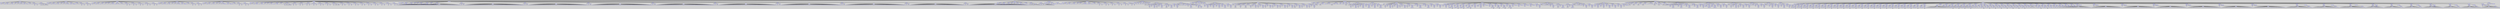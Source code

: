 digraph {

	ordering=out;
	ranksep=.4;
	bgcolor="lightgrey"; node [shape=box, fixedsize=false, fontsize=12, fontname="Helvetica-bold", fontcolor="blue"
		width=.25, height=.25, color="black", fillcolor="white", style="filled, solid, bold"];
	edge [arrowsize=.5, color="black", style="bold"]

  n0 [label=""];
  n1 [label="DEVICE_DECL"];
  n1 [label="DEVICE_DECL"];
  n2 [label="SMA_CON"];
  n3 [label="ATTR_DECL"];
  n3 [label="ATTR_DECL"];
  n4 [label="refprefix"];
  n5 [label="P"];
  n6 [label="ATTR_DECL"];
  n6 [label="ATTR_DECL"];
  n7 [label="package"];
  n8 [label="SMA_STRAIT"];
  n9 [label="ATTR_DECL"];
  n9 [label="ATTR_DECL"];
  n10 [label="library"];
  n11 [label="SMA_CON"];
  n12 [label="ATTR_DECL"];
  n12 [label="ATTR_DECL"];
  n13 [label="name"];
  n14 [label=""];
  n15 [label="ATTR_DECL"];
  n15 [label="ATTR_DECL"];
  n16 [label="value"];
  n17 [label=""];
  n18 [label="ATTR_DECL"];
  n18 [label="ATTR_DECL"];
  n19 [label="mfgr"];
  n20 [label="MOLEX"];
  n21 [label="ATTR_DECL"];
  n21 [label="ATTR_DECL"];
  n22 [label="partNumber"];
  n23 [label="73391-0070"];
  n24 [label="ATTR_DECL"];
  n24 [label="ATTR_DECL"];
  n25 [label="cost"];
  n26 [label="4.97"];
  n27 [label="PIN_DECL"];
  n27 [label="PIN_DECL"];
  n28 [label="sig"];
  n29 [label="PIN_TYPE"];
  n29 [label="PIN_TYPE"];
  n30 [label="pin"];
  n31 [label="PIN_LIST"];
  n31 [label="PIN_LIST"];
  n32 [label="1"];
  n33 [label="PIN_DECL"];
  n33 [label="PIN_DECL"];
  n34 [label="gnd"];
  n35 [label="PIN_TYPE"];
  n35 [label="PIN_TYPE"];
  n36 [label="pin"];
  n37 [label="WIDTH"];
  n37 [label="WIDTH"];
  n38 [label="3"];
  n39 [label="0"];
  n40 [label="PIN_LIST"];
  n40 [label="PIN_LIST"];
  n41 [label="5"];
  n42 [label="4"];
  n43 [label="3"];
  n44 [label="2"];
  n45 [label="DEVICE_DECL"];
  n45 [label="DEVICE_DECL"];
  n46 [label="cap_0402"];
  n47 [label="ATTR_DECL"];
  n47 [label="ATTR_DECL"];
  n48 [label="refPrefix"];
  n49 [label="C"];
  n50 [label="ATTR_DECL"];
  n50 [label="ATTR_DECL"];
  n51 [label="package"];
  n52 [label="CC0402"];
  n53 [label="ATTR_DECL"];
  n53 [label="ATTR_DECL"];
  n54 [label="library"];
  n55 [label="cap_0402"];
  n56 [label="ATTR_DECL"];
  n56 [label="ATTR_DECL"];
  n57 [label="name"];
  n58 [label=""];
  n59 [label="ATTR_DECL"];
  n59 [label="ATTR_DECL"];
  n60 [label="value"];
  n61 [label=""];
  n62 [label="ATTR_DECL"];
  n62 [label="ATTR_DECL"];
  n63 [label="mfgr"];
  n64 [label="PANASONIC"];
  n65 [label="ATTR_DECL"];
  n65 [label="ATTR_DECL"];
  n66 [label="partNumber"];
  n67 [label="ECJ-0EB1A104K"];
  n68 [label="ATTR_DECL"];
  n68 [label="ATTR_DECL"];
  n69 [label="cost"];
  n70 [label="0.03"];
  n71 [label="PIN_DECL"];
  n71 [label="PIN_DECL"];
  n72 [label="a"];
  n73 [label="PIN_TYPE"];
  n73 [label="PIN_TYPE"];
  n74 [label="pin"];
  n75 [label="PIN_LIST"];
  n75 [label="PIN_LIST"];
  n76 [label="1"];
  n77 [label="PIN_DECL"];
  n77 [label="PIN_DECL"];
  n78 [label="b"];
  n79 [label="PIN_TYPE"];
  n79 [label="PIN_TYPE"];
  n80 [label="pin"];
  n81 [label="PIN_LIST"];
  n81 [label="PIN_LIST"];
  n82 [label="2"];
  n83 [label="DEVICE_DECL"];
  n83 [label="DEVICE_DECL"];
  n84 [label="TC4-14"];
  n85 [label="ATTR_DECL"];
  n85 [label="ATTR_DECL"];
  n86 [label="refPrefix"];
  n87 [label="T"];
  n88 [label="ATTR_DECL"];
  n88 [label="ATTR_DECL"];
  n89 [label="package"];
  n90 [label="AT224-1"];
  n91 [label="ATTR_DECL"];
  n91 [label="ATTR_DECL"];
  n92 [label="library"];
  n93 [label="TC4-14+"];
  n94 [label="ATTR_DECL"];
  n94 [label="ATTR_DECL"];
  n95 [label="name"];
  n96 [label=""];
  n97 [label="ATTR_DECL"];
  n97 [label="ATTR_DECL"];
  n98 [label="value"];
  n99 [label=""];
  n100 [label="ATTR_DECL"];
  n100 [label="ATTR_DECL"];
  n101 [label="mfgr"];
  n102 [label="MINI-CIRCUITS"];
  n103 [label="ATTR_DECL"];
  n103 [label="ATTR_DECL"];
  n104 [label="partNumber"];
  n105 [label="TC4-14G2+"];
  n106 [label="ATTR_DECL"];
  n106 [label="ATTR_DECL"];
  n107 [label="cost"];
  n108 [label="$10.00"];
  n109 [label="PIN_DECL"];
  n109 [label="PIN_DECL"];
  n110 [label="pri_p"];
  n111 [label="PIN_TYPE"];
  n111 [label="PIN_TYPE"];
  n112 [label="pin"];
  n113 [label="PIN_LIST"];
  n113 [label="PIN_LIST"];
  n114 [label="4"];
  n115 [label="PIN_DECL"];
  n115 [label="PIN_DECL"];
  n116 [label="pri_n"];
  n117 [label="PIN_TYPE"];
  n117 [label="PIN_TYPE"];
  n118 [label="pin"];
  n119 [label="PIN_LIST"];
  n119 [label="PIN_LIST"];
  n120 [label="5"];
  n121 [label="PIN_DECL"];
  n121 [label="PIN_DECL"];
  n122 [label="sec_p"];
  n123 [label="PIN_TYPE"];
  n123 [label="PIN_TYPE"];
  n124 [label="pin"];
  n125 [label="PIN_LIST"];
  n125 [label="PIN_LIST"];
  n126 [label="1"];
  n127 [label="PIN_DECL"];
  n127 [label="PIN_DECL"];
  n128 [label="sec_tap"];
  n129 [label="PIN_TYPE"];
  n129 [label="PIN_TYPE"];
  n130 [label="pin"];
  n131 [label="PIN_LIST"];
  n131 [label="PIN_LIST"];
  n132 [label="2"];
  n133 [label="PIN_DECL"];
  n133 [label="PIN_DECL"];
  n134 [label="sec_n"];
  n135 [label="PIN_TYPE"];
  n135 [label="PIN_TYPE"];
  n136 [label="pin"];
  n137 [label="PIN_LIST"];
  n137 [label="PIN_LIST"];
  n138 [label="3"];
  n139 [label="DEVICE_DECL"];
  n139 [label="DEVICE_DECL"];
  n140 [label="res_0603"];
  n141 [label="ATTR_DECL"];
  n141 [label="ATTR_DECL"];
  n142 [label="refPrefix"];
  n143 [label="R"];
  n144 [label="ATTR_DECL"];
  n144 [label="ATTR_DECL"];
  n145 [label="package"];
  n146 [label="CR0603"];
  n147 [label="ATTR_DECL"];
  n147 [label="ATTR_DECL"];
  n148 [label="library"];
  n149 [label="res_0603"];
  n150 [label="ATTR_DECL"];
  n150 [label="ATTR_DECL"];
  n151 [label="name"];
  n152 [label=""];
  n153 [label="ATTR_DECL"];
  n153 [label="ATTR_DECL"];
  n154 [label="value"];
  n155 [label=""];
  n156 [label="ATTR_DECL"];
  n156 [label="ATTR_DECL"];
  n157 [label="mfgr"];
  n158 [label="PANASONIC"];
  n159 [label="ATTR_DECL"];
  n159 [label="ATTR_DECL"];
  n160 [label="partNumber"];
  n161 [label="ERJ-3EKF1500V"];
  n162 [label="ATTR_DECL"];
  n162 [label="ATTR_DECL"];
  n163 [label="cost"];
  n164 [label="0.07"];
  n165 [label="PIN_DECL"];
  n165 [label="PIN_DECL"];
  n166 [label="a"];
  n167 [label="PIN_TYPE"];
  n167 [label="PIN_TYPE"];
  n168 [label="pin"];
  n169 [label="PIN_LIST"];
  n169 [label="PIN_LIST"];
  n170 [label="1"];
  n171 [label="PIN_DECL"];
  n171 [label="PIN_DECL"];
  n172 [label="b"];
  n173 [label="PIN_TYPE"];
  n173 [label="PIN_TYPE"];
  n174 [label="pin"];
  n175 [label="PIN_LIST"];
  n175 [label="PIN_LIST"];
  n176 [label="2"];
  n177 [label="DEVICE_DECL"];
  n177 [label="DEVICE_DECL"];
  n178 [label="tant_cap"];
  n179 [label="ATTR_DECL"];
  n179 [label="ATTR_DECL"];
  n180 [label="refPrefix"];
  n181 [label="C"];
  n182 [label="ATTR_DECL"];
  n182 [label="ATTR_DECL"];
  n183 [label="package"];
  n184 [label="7343-31"];
  n185 [label="ATTR_DECL"];
  n185 [label="ATTR_DECL"];
  n186 [label="library"];
  n187 [label="tant_cap"];
  n188 [label="ATTR_DECL"];
  n188 [label="ATTR_DECL"];
  n189 [label="name"];
  n190 [label=""];
  n191 [label="ATTR_DECL"];
  n191 [label="ATTR_DECL"];
  n192 [label="value"];
  n193 [label=""];
  n194 [label="ATTR_DECL"];
  n194 [label="ATTR_DECL"];
  n195 [label="mfgr"];
  n196 [label="AVX CORPORATION"];
  n197 [label="ATTR_DECL"];
  n197 [label="ATTR_DECL"];
  n198 [label="partNumber"];
  n199 [label="TAJD227M006RNJ"];
  n200 [label="ATTR_DECL"];
  n200 [label="ATTR_DECL"];
  n201 [label="cost"];
  n202 [label="2.60"];
  n203 [label="PIN_DECL"];
  n203 [label="PIN_DECL"];
  n204 [label="pos"];
  n205 [label="PIN_TYPE"];
  n205 [label="PIN_TYPE"];
  n206 [label="pin"];
  n207 [label="PIN_LIST"];
  n207 [label="PIN_LIST"];
  n208 [label="1"];
  n209 [label="PIN_DECL"];
  n209 [label="PIN_DECL"];
  n210 [label="neg"];
  n211 [label="PIN_TYPE"];
  n211 [label="PIN_TYPE"];
  n212 [label="pin"];
  n213 [label="PIN_LIST"];
  n213 [label="PIN_LIST"];
  n214 [label="2"];
  n215 [label="DEVICE_DECL"];
  n215 [label="DEVICE_DECL"];
  n216 [label="sy898533"];
  n217 [label="ATTR_DECL"];
  n217 [label="ATTR_DECL"];
  n218 [label="refPrefix"];
  n219 [label="U"];
  n220 [label="ATTR_DECL"];
  n220 [label="ATTR_DECL"];
  n221 [label="package"];
  n222 [label="SY898533LKZ"];
  n223 [label="ATTR_DECL"];
  n223 [label="ATTR_DECL"];
  n224 [label="library"];
  n225 [label="sy898533"];
  n226 [label="ATTR_DECL"];
  n226 [label="ATTR_DECL"];
  n227 [label="name"];
  n228 [label=""];
  n229 [label="ATTR_DECL"];
  n229 [label="ATTR_DECL"];
  n230 [label="value"];
  n231 [label=""];
  n232 [label="ATTR_DECL"];
  n232 [label="ATTR_DECL"];
  n233 [label="mfgr"];
  n234 [label="MICREL"];
  n235 [label="ATTR_DECL"];
  n235 [label="ATTR_DECL"];
  n236 [label="partNumber"];
  n237 [label="SY898533LKZ"];
  n238 [label="ATTR_DECL"];
  n238 [label="ATTR_DECL"];
  n239 [label="cost"];
  n240 [label="4.45"];
  n241 [label="PIN_DECL"];
  n241 [label="PIN_DECL"];
  n242 [label="vcc"];
  n243 [label="PIN_TYPE"];
  n243 [label="PIN_TYPE"];
  n244 [label="pin"];
  n245 [label="WIDTH"];
  n245 [label="WIDTH"];
  n246 [label="1"];
  n247 [label="3"];
  n248 [label="PIN_LIST"];
  n248 [label="PIN_LIST"];
  n249 [label="10"];
  n250 [label="13"];
  n251 [label="18"];
  n252 [label="PIN_DECL"];
  n252 [label="PIN_DECL"];
  n253 [label="clk_p"];
  n254 [label="PIN_TYPE"];
  n254 [label="PIN_TYPE"];
  n255 [label="pin"];
  n256 [label="PIN_LIST"];
  n256 [label="PIN_LIST"];
  n257 [label="4"];
  n258 [label="PIN_DECL"];
  n258 [label="PIN_DECL"];
  n259 [label="clk_n"];
  n260 [label="PIN_TYPE"];
  n260 [label="PIN_TYPE"];
  n261 [label="pin"];
  n262 [label="PIN_LIST"];
  n262 [label="PIN_LIST"];
  n263 [label="5"];
  n264 [label="PIN_DECL"];
  n264 [label="PIN_DECL"];
  n265 [label="pclk_p"];
  n266 [label="PIN_TYPE"];
  n266 [label="PIN_TYPE"];
  n267 [label="pin"];
  n268 [label="PIN_LIST"];
  n268 [label="PIN_LIST"];
  n269 [label="6"];
  n270 [label="PIN_DECL"];
  n270 [label="PIN_DECL"];
  n271 [label="pclk_n"];
  n272 [label="PIN_TYPE"];
  n272 [label="PIN_TYPE"];
  n273 [label="pin"];
  n274 [label="PIN_LIST"];
  n274 [label="PIN_LIST"];
  n275 [label="7"];
  n276 [label="PIN_DECL"];
  n276 [label="PIN_DECL"];
  n277 [label="clk_en"];
  n278 [label="PIN_TYPE"];
  n278 [label="PIN_TYPE"];
  n279 [label="pin"];
  n280 [label="PIN_LIST"];
  n280 [label="PIN_LIST"];
  n281 [label="2"];
  n282 [label="PIN_DECL"];
  n282 [label="PIN_DECL"];
  n283 [label="clk_sel"];
  n284 [label="PIN_TYPE"];
  n284 [label="PIN_TYPE"];
  n285 [label="pin"];
  n286 [label="PIN_LIST"];
  n286 [label="PIN_LIST"];
  n287 [label="3"];
  n288 [label="PIN_DECL"];
  n288 [label="PIN_DECL"];
  n289 [label="nc"];
  n290 [label="PIN_TYPE"];
  n290 [label="PIN_TYPE"];
  n291 [label="pin"];
  n292 [label="WIDTH"];
  n292 [label="WIDTH"];
  n293 [label="1"];
  n294 [label="2"];
  n295 [label="PIN_LIST"];
  n295 [label="PIN_LIST"];
  n296 [label="8"];
  n297 [label="9"];
  n298 [label="PIN_DECL"];
  n298 [label="PIN_DECL"];
  n299 [label="q0_p"];
  n300 [label="PIN_TYPE"];
  n300 [label="PIN_TYPE"];
  n301 [label="pin"];
  n302 [label="PIN_LIST"];
  n302 [label="PIN_LIST"];
  n303 [label="20"];
  n304 [label="PIN_DECL"];
  n304 [label="PIN_DECL"];
  n305 [label="q0_n"];
  n306 [label="PIN_TYPE"];
  n306 [label="PIN_TYPE"];
  n307 [label="pin"];
  n308 [label="PIN_LIST"];
  n308 [label="PIN_LIST"];
  n309 [label="19"];
  n310 [label="PIN_DECL"];
  n310 [label="PIN_DECL"];
  n311 [label="q1_p"];
  n312 [label="PIN_TYPE"];
  n312 [label="PIN_TYPE"];
  n313 [label="pin"];
  n314 [label="PIN_LIST"];
  n314 [label="PIN_LIST"];
  n315 [label="17"];
  n316 [label="PIN_DECL"];
  n316 [label="PIN_DECL"];
  n317 [label="q1_n"];
  n318 [label="PIN_TYPE"];
  n318 [label="PIN_TYPE"];
  n319 [label="pin"];
  n320 [label="PIN_LIST"];
  n320 [label="PIN_LIST"];
  n321 [label="16"];
  n322 [label="PIN_DECL"];
  n322 [label="PIN_DECL"];
  n323 [label="q2_p"];
  n324 [label="PIN_TYPE"];
  n324 [label="PIN_TYPE"];
  n325 [label="pin"];
  n326 [label="PIN_LIST"];
  n326 [label="PIN_LIST"];
  n327 [label="15"];
  n328 [label="PIN_DECL"];
  n328 [label="PIN_DECL"];
  n329 [label="q2_n"];
  n330 [label="PIN_TYPE"];
  n330 [label="PIN_TYPE"];
  n331 [label="pin"];
  n332 [label="PIN_LIST"];
  n332 [label="PIN_LIST"];
  n333 [label="14"];
  n334 [label="PIN_DECL"];
  n334 [label="PIN_DECL"];
  n335 [label="q3_p"];
  n336 [label="PIN_TYPE"];
  n336 [label="PIN_TYPE"];
  n337 [label="pin"];
  n338 [label="PIN_LIST"];
  n338 [label="PIN_LIST"];
  n339 [label="12"];
  n340 [label="PIN_DECL"];
  n340 [label="PIN_DECL"];
  n341 [label="q3_n"];
  n342 [label="PIN_TYPE"];
  n342 [label="PIN_TYPE"];
  n343 [label="pin"];
  n344 [label="PIN_LIST"];
  n344 [label="PIN_LIST"];
  n345 [label="11"];
  n346 [label="PIN_DECL"];
  n346 [label="PIN_DECL"];
  n347 [label="vee"];
  n348 [label="PIN_TYPE"];
  n348 [label="PIN_TYPE"];
  n349 [label="pin"];
  n350 [label="PIN_LIST"];
  n350 [label="PIN_LIST"];
  n351 [label="1"];
  n352 [label="DEVICE_DECL"];
  n352 [label="DEVICE_DECL"];
  n353 [label="asp_134488"];
  n354 [label="ATTR_DECL"];
  n354 [label="ATTR_DECL"];
  n355 [label="refPrefix"];
  n356 [label="P"];
  n357 [label="ATTR_DECL"];
  n357 [label="ATTR_DECL"];
  n358 [label="package"];
  n359 [label="ASP-134488-01"];
  n360 [label="ATTR_DECL"];
  n360 [label="ATTR_DECL"];
  n361 [label="library"];
  n362 [label="asp_134488"];
  n363 [label="ATTR_DECL"];
  n363 [label="ATTR_DECL"];
  n364 [label="name"];
  n365 [label=""];
  n366 [label="ATTR_DECL"];
  n366 [label="ATTR_DECL"];
  n367 [label="value"];
  n368 [label=""];
  n369 [label="ATTR_DECL"];
  n369 [label="ATTR_DECL"];
  n370 [label="mfgr"];
  n371 [label="SAMTEC"];
  n372 [label="ATTR_DECL"];
  n372 [label="ATTR_DECL"];
  n373 [label="partNumber"];
  n374 [label="ASP-134488-01"];
  n375 [label="ATTR_DECL"];
  n375 [label="ATTR_DECL"];
  n376 [label="cost"];
  n377 [label="XXXX"];
  n378 [label="PIN_DECL"];
  n378 [label="PIN_DECL"];
  n379 [label="a"];
  n380 [label="PIN_TYPE"];
  n380 [label="PIN_TYPE"];
  n381 [label="pin"];
  n382 [label="WIDTH"];
  n382 [label="WIDTH"];
  n383 [label="1"];
  n384 [label="40"];
  n385 [label="PIN_LIST"];
  n385 [label="PIN_LIST"];
  n386 [label="A1"];
  n387 [label="A2"];
  n388 [label="A3"];
  n389 [label="A4"];
  n390 [label="A5"];
  n391 [label="A6"];
  n392 [label="A7"];
  n393 [label="A8"];
  n394 [label="A9"];
  n395 [label="A10"];
  n396 [label="A11"];
  n397 [label="A12"];
  n398 [label="A13"];
  n399 [label="A14"];
  n400 [label="A15"];
  n401 [label="A16"];
  n402 [label="A17"];
  n403 [label="A18"];
  n404 [label="A19"];
  n405 [label="A20"];
  n406 [label="A21"];
  n407 [label="A22"];
  n408 [label="A23"];
  n409 [label="A24"];
  n410 [label="A25"];
  n411 [label="A26"];
  n412 [label="A27"];
  n413 [label="A28"];
  n414 [label="A29"];
  n415 [label="A30"];
  n416 [label="A31"];
  n417 [label="A32"];
  n418 [label="A33"];
  n419 [label="A34"];
  n420 [label="A35"];
  n421 [label="A36"];
  n422 [label="A37"];
  n423 [label="A38"];
  n424 [label="A39"];
  n425 [label="A40"];
  n426 [label="PIN_DECL"];
  n426 [label="PIN_DECL"];
  n427 [label="b"];
  n428 [label="PIN_TYPE"];
  n428 [label="PIN_TYPE"];
  n429 [label="pin"];
  n430 [label="WIDTH"];
  n430 [label="WIDTH"];
  n431 [label="1"];
  n432 [label="40"];
  n433 [label="PIN_LIST"];
  n433 [label="PIN_LIST"];
  n434 [label="B1"];
  n435 [label="B2"];
  n436 [label="B3"];
  n437 [label="B4"];
  n438 [label="B5"];
  n439 [label="B6"];
  n440 [label="B7"];
  n441 [label="B8"];
  n442 [label="B9"];
  n443 [label="B10"];
  n444 [label="B11"];
  n445 [label="B12"];
  n446 [label="B13"];
  n447 [label="B14"];
  n448 [label="B15"];
  n449 [label="B16"];
  n450 [label="B17"];
  n451 [label="B18"];
  n452 [label="B19"];
  n453 [label="B20"];
  n454 [label="B21"];
  n455 [label="B22"];
  n456 [label="B23"];
  n457 [label="B24"];
  n458 [label="B25"];
  n459 [label="B26"];
  n460 [label="B27"];
  n461 [label="B28"];
  n462 [label="B29"];
  n463 [label="B30"];
  n464 [label="B31"];
  n465 [label="B32"];
  n466 [label="B33"];
  n467 [label="B34"];
  n468 [label="B35"];
  n469 [label="B36"];
  n470 [label="B37"];
  n471 [label="B38"];
  n472 [label="B39"];
  n473 [label="B40"];
  n474 [label="PIN_DECL"];
  n474 [label="PIN_DECL"];
  n475 [label="c"];
  n476 [label="PIN_TYPE"];
  n476 [label="PIN_TYPE"];
  n477 [label="pin"];
  n478 [label="WIDTH"];
  n478 [label="WIDTH"];
  n479 [label="1"];
  n480 [label="40"];
  n481 [label="PIN_LIST"];
  n481 [label="PIN_LIST"];
  n482 [label="C1"];
  n483 [label="C2"];
  n484 [label="C3"];
  n485 [label="C4"];
  n486 [label="C5"];
  n487 [label="C6"];
  n488 [label="C7"];
  n489 [label="C8"];
  n490 [label="C9"];
  n491 [label="C10"];
  n492 [label="C11"];
  n493 [label="C12"];
  n494 [label="C13"];
  n495 [label="C14"];
  n496 [label="C15"];
  n497 [label="C16"];
  n498 [label="C17"];
  n499 [label="C18"];
  n500 [label="C19"];
  n501 [label="C20"];
  n502 [label="C21"];
  n503 [label="C22"];
  n504 [label="C23"];
  n505 [label="C24"];
  n506 [label="C25"];
  n507 [label="C26"];
  n508 [label="C27"];
  n509 [label="C28"];
  n510 [label="C29"];
  n511 [label="C30"];
  n512 [label="C31"];
  n513 [label="C32"];
  n514 [label="C33"];
  n515 [label="C34"];
  n516 [label="C35"];
  n517 [label="C36"];
  n518 [label="C37"];
  n519 [label="C38"];
  n520 [label="C39"];
  n521 [label="C40"];
  n522 [label="PIN_DECL"];
  n522 [label="PIN_DECL"];
  n523 [label="d"];
  n524 [label="PIN_TYPE"];
  n524 [label="PIN_TYPE"];
  n525 [label="pin"];
  n526 [label="WIDTH"];
  n526 [label="WIDTH"];
  n527 [label="1"];
  n528 [label="40"];
  n529 [label="PIN_LIST"];
  n529 [label="PIN_LIST"];
  n530 [label="D1"];
  n531 [label="D2"];
  n532 [label="D3"];
  n533 [label="D4"];
  n534 [label="D5"];
  n535 [label="D6"];
  n536 [label="D7"];
  n537 [label="D8"];
  n538 [label="D9"];
  n539 [label="D10"];
  n540 [label="D11"];
  n541 [label="D12"];
  n542 [label="D13"];
  n543 [label="D14"];
  n544 [label="D15"];
  n545 [label="D16"];
  n546 [label="D17"];
  n547 [label="D18"];
  n548 [label="D19"];
  n549 [label="D20"];
  n550 [label="D21"];
  n551 [label="D22"];
  n552 [label="D23"];
  n553 [label="D24"];
  n554 [label="D25"];
  n555 [label="D26"];
  n556 [label="D27"];
  n557 [label="D28"];
  n558 [label="D29"];
  n559 [label="D30"];
  n560 [label="D31"];
  n561 [label="D32"];
  n562 [label="D33"];
  n563 [label="D34"];
  n564 [label="D35"];
  n565 [label="D36"];
  n566 [label="D37"];
  n567 [label="D38"];
  n568 [label="D39"];
  n569 [label="D40"];
  n570 [label="PIN_DECL"];
  n570 [label="PIN_DECL"];
  n571 [label="e"];
  n572 [label="PIN_TYPE"];
  n572 [label="PIN_TYPE"];
  n573 [label="pin"];
  n574 [label="WIDTH"];
  n574 [label="WIDTH"];
  n575 [label="1"];
  n576 [label="40"];
  n577 [label="PIN_LIST"];
  n577 [label="PIN_LIST"];
  n578 [label="E1"];
  n579 [label="E2"];
  n580 [label="E3"];
  n581 [label="E4"];
  n582 [label="E5"];
  n583 [label="E6"];
  n584 [label="E7"];
  n585 [label="E8"];
  n586 [label="E9"];
  n587 [label="E10"];
  n588 [label="E11"];
  n589 [label="E12"];
  n590 [label="E13"];
  n591 [label="E14"];
  n592 [label="E15"];
  n593 [label="E16"];
  n594 [label="E17"];
  n595 [label="E18"];
  n596 [label="E19"];
  n597 [label="E20"];
  n598 [label="E21"];
  n599 [label="E22"];
  n600 [label="E23"];
  n601 [label="E24"];
  n602 [label="E25"];
  n603 [label="E26"];
  n604 [label="E27"];
  n605 [label="E28"];
  n606 [label="E29"];
  n607 [label="E30"];
  n608 [label="E31"];
  n609 [label="E32"];
  n610 [label="E33"];
  n611 [label="E34"];
  n612 [label="E35"];
  n613 [label="E36"];
  n614 [label="E37"];
  n615 [label="E38"];
  n616 [label="E39"];
  n617 [label="E40"];
  n618 [label="PIN_DECL"];
  n618 [label="PIN_DECL"];
  n619 [label="f"];
  n620 [label="PIN_TYPE"];
  n620 [label="PIN_TYPE"];
  n621 [label="pin"];
  n622 [label="WIDTH"];
  n622 [label="WIDTH"];
  n623 [label="1"];
  n624 [label="40"];
  n625 [label="PIN_LIST"];
  n625 [label="PIN_LIST"];
  n626 [label="F1"];
  n627 [label="F2"];
  n628 [label="F3"];
  n629 [label="F4"];
  n630 [label="F5"];
  n631 [label="F6"];
  n632 [label="F7"];
  n633 [label="F8"];
  n634 [label="F9"];
  n635 [label="F10"];
  n636 [label="F11"];
  n637 [label="F12"];
  n638 [label="F13"];
  n639 [label="F14"];
  n640 [label="F15"];
  n641 [label="F16"];
  n642 [label="F17"];
  n643 [label="F18"];
  n644 [label="F19"];
  n645 [label="F20"];
  n646 [label="F21"];
  n647 [label="F22"];
  n648 [label="F23"];
  n649 [label="F24"];
  n650 [label="F25"];
  n651 [label="F26"];
  n652 [label="F27"];
  n653 [label="F28"];
  n654 [label="F29"];
  n655 [label="F30"];
  n656 [label="F31"];
  n657 [label="F32"];
  n658 [label="F33"];
  n659 [label="F34"];
  n660 [label="F35"];
  n661 [label="F36"];
  n662 [label="F37"];
  n663 [label="F38"];
  n664 [label="F39"];
  n665 [label="F40"];
  n666 [label="PIN_DECL"];
  n666 [label="PIN_DECL"];
  n667 [label="g"];
  n668 [label="PIN_TYPE"];
  n668 [label="PIN_TYPE"];
  n669 [label="pin"];
  n670 [label="WIDTH"];
  n670 [label="WIDTH"];
  n671 [label="1"];
  n672 [label="40"];
  n673 [label="PIN_LIST"];
  n673 [label="PIN_LIST"];
  n674 [label="G1"];
  n675 [label="G2"];
  n676 [label="G3"];
  n677 [label="G4"];
  n678 [label="G5"];
  n679 [label="G6"];
  n680 [label="G7"];
  n681 [label="G8"];
  n682 [label="G9"];
  n683 [label="G10"];
  n684 [label="G11"];
  n685 [label="G12"];
  n686 [label="G13"];
  n687 [label="G14"];
  n688 [label="G15"];
  n689 [label="G16"];
  n690 [label="G17"];
  n691 [label="G18"];
  n692 [label="G19"];
  n693 [label="G20"];
  n694 [label="G21"];
  n695 [label="G22"];
  n696 [label="G23"];
  n697 [label="G24"];
  n698 [label="G25"];
  n699 [label="G26"];
  n700 [label="G27"];
  n701 [label="G28"];
  n702 [label="G29"];
  n703 [label="G30"];
  n704 [label="G31"];
  n705 [label="G32"];
  n706 [label="G33"];
  n707 [label="G34"];
  n708 [label="G35"];
  n709 [label="G36"];
  n710 [label="G37"];
  n711 [label="G38"];
  n712 [label="G39"];
  n713 [label="G40"];
  n714 [label="PIN_DECL"];
  n714 [label="PIN_DECL"];
  n715 [label="h"];
  n716 [label="PIN_TYPE"];
  n716 [label="PIN_TYPE"];
  n717 [label="pin"];
  n718 [label="WIDTH"];
  n718 [label="WIDTH"];
  n719 [label="1"];
  n720 [label="40"];
  n721 [label="PIN_LIST"];
  n721 [label="PIN_LIST"];
  n722 [label="H1"];
  n723 [label="H2"];
  n724 [label="H3"];
  n725 [label="H4"];
  n726 [label="H5"];
  n727 [label="H6"];
  n728 [label="H7"];
  n729 [label="H8"];
  n730 [label="H9"];
  n731 [label="H10"];
  n732 [label="H11"];
  n733 [label="H12"];
  n734 [label="H13"];
  n735 [label="H14"];
  n736 [label="H15"];
  n737 [label="H16"];
  n738 [label="H17"];
  n739 [label="H18"];
  n740 [label="H19"];
  n741 [label="H20"];
  n742 [label="H21"];
  n743 [label="H22"];
  n744 [label="H23"];
  n745 [label="H24"];
  n746 [label="H25"];
  n747 [label="H26"];
  n748 [label="H27"];
  n749 [label="H28"];
  n750 [label="H29"];
  n751 [label="H30"];
  n752 [label="H31"];
  n753 [label="H32"];
  n754 [label="H33"];
  n755 [label="H34"];
  n756 [label="H35"];
  n757 [label="H36"];
  n758 [label="H37"];
  n759 [label="H38"];
  n760 [label="H39"];
  n761 [label="H40"];
  n762 [label="PIN_DECL"];
  n762 [label="PIN_DECL"];
  n763 [label="j"];
  n764 [label="PIN_TYPE"];
  n764 [label="PIN_TYPE"];
  n765 [label="pin"];
  n766 [label="WIDTH"];
  n766 [label="WIDTH"];
  n767 [label="1"];
  n768 [label="40"];
  n769 [label="PIN_LIST"];
  n769 [label="PIN_LIST"];
  n770 [label="J1"];
  n771 [label="J2"];
  n772 [label="J3"];
  n773 [label="J4"];
  n774 [label="J5"];
  n775 [label="J6"];
  n776 [label="J7"];
  n777 [label="J8"];
  n778 [label="J9"];
  n779 [label="J10"];
  n780 [label="J11"];
  n781 [label="J12"];
  n782 [label="J13"];
  n783 [label="J14"];
  n784 [label="J15"];
  n785 [label="J16"];
  n786 [label="J17"];
  n787 [label="J18"];
  n788 [label="J19"];
  n789 [label="J20"];
  n790 [label="J21"];
  n791 [label="J22"];
  n792 [label="J23"];
  n793 [label="J24"];
  n794 [label="J25"];
  n795 [label="J26"];
  n796 [label="J27"];
  n797 [label="J28"];
  n798 [label="J29"];
  n799 [label="J30"];
  n800 [label="J31"];
  n801 [label="J32"];
  n802 [label="J33"];
  n803 [label="J34"];
  n804 [label="J35"];
  n805 [label="J36"];
  n806 [label="J37"];
  n807 [label="J38"];
  n808 [label="J39"];
  n809 [label="J40"];
  n810 [label="PIN_DECL"];
  n810 [label="PIN_DECL"];
  n811 [label="k"];
  n812 [label="PIN_TYPE"];
  n812 [label="PIN_TYPE"];
  n813 [label="pin"];
  n814 [label="WIDTH"];
  n814 [label="WIDTH"];
  n815 [label="1"];
  n816 [label="40"];
  n817 [label="PIN_LIST"];
  n817 [label="PIN_LIST"];
  n818 [label="K1"];
  n819 [label="K2"];
  n820 [label="K3"];
  n821 [label="K4"];
  n822 [label="K5"];
  n823 [label="K6"];
  n824 [label="K7"];
  n825 [label="K8"];
  n826 [label="K9"];
  n827 [label="K10"];
  n828 [label="K11"];
  n829 [label="K12"];
  n830 [label="K13"];
  n831 [label="K14"];
  n832 [label="K15"];
  n833 [label="K16"];
  n834 [label="K17"];
  n835 [label="K18"];
  n836 [label="K19"];
  n837 [label="K20"];
  n838 [label="K21"];
  n839 [label="K22"];
  n840 [label="K23"];
  n841 [label="K24"];
  n842 [label="K25"];
  n843 [label="K26"];
  n844 [label="K27"];
  n845 [label="K28"];
  n846 [label="K29"];
  n847 [label="K30"];
  n848 [label="K31"];
  n849 [label="K32"];
  n850 [label="K33"];
  n851 [label="K34"];
  n852 [label="K35"];
  n853 [label="K36"];
  n854 [label="K37"];
  n855 [label="K38"];
  n856 [label="K39"];
  n857 [label="K40"];
  n858 [label="DEVICE_DECL"];
  n858 [label="DEVICE_DECL"];
  n859 [label="hdr_2x8"];
  n860 [label="ATTR_DECL"];
  n860 [label="ATTR_DECL"];
  n861 [label="refPrefix"];
  n862 [label="J"];
  n863 [label="ATTR_DECL"];
  n863 [label="ATTR_DECL"];
  n864 [label="package"];
  n865 [label="HDR2x8/0_100"];
  n866 [label="ATTR_DECL"];
  n866 [label="ATTR_DECL"];
  n867 [label="library"];
  n868 [label="2x8_hdr"];
  n869 [label="ATTR_DECL"];
  n869 [label="ATTR_DECL"];
  n870 [label="name"];
  n871 [label=""];
  n872 [label="ATTR_DECL"];
  n872 [label="ATTR_DECL"];
  n873 [label="value"];
  n874 [label=""];
  n875 [label="ATTR_DECL"];
  n875 [label="ATTR_DECL"];
  n876 [label="mfgr"];
  n877 [label="MOLEX"];
  n878 [label="ATTR_DECL"];
  n878 [label="ATTR_DECL"];
  n879 [label="partNumber"];
  n880 [label="90131-0768"];
  n881 [label="ATTR_DECL"];
  n881 [label="ATTR_DECL"];
  n882 [label="cost"];
  n883 [label="1.03"];
  n884 [label="PIN_DECL"];
  n884 [label="PIN_DECL"];
  n885 [label="sig"];
  n886 [label="PIN_TYPE"];
  n886 [label="PIN_TYPE"];
  n887 [label="pin"];
  n888 [label="WIDTH"];
  n888 [label="WIDTH"];
  n889 [label="0"];
  n890 [label="7"];
  n891 [label="PIN_LIST"];
  n891 [label="PIN_LIST"];
  n892 [label="1"];
  n893 [label="3"];
  n894 [label="5"];
  n895 [label="7"];
  n896 [label="9"];
  n897 [label="11"];
  n898 [label="13"];
  n899 [label="15"];
  n900 [label="PIN_DECL"];
  n900 [label="PIN_DECL"];
  n901 [label="gnd"];
  n902 [label="PIN_TYPE"];
  n902 [label="PIN_TYPE"];
  n903 [label="pin"];
  n904 [label="WIDTH"];
  n904 [label="WIDTH"];
  n905 [label="0"];
  n906 [label="7"];
  n907 [label="PIN_LIST"];
  n907 [label="PIN_LIST"];
  n908 [label="2"];
  n909 [label="4"];
  n910 [label="6"];
  n911 [label="8"];
  n912 [label="10"];
  n913 [label="12"];
  n914 [label="14"];
  n915 [label="16"];
  n916 [label="DEVICE_DECL"];
  n916 [label="DEVICE_DECL"];
  n917 [label="mount_hole_125"];
  n918 [label="ATTR_DECL"];
  n918 [label="ATTR_DECL"];
  n919 [label="refPrefix"];
  n920 [label="H"];
  n921 [label="ATTR_DECL"];
  n921 [label="ATTR_DECL"];
  n922 [label="package"];
  n923 [label="MOUNT_HOLE_125"];
  n924 [label="ATTR_DECL"];
  n924 [label="ATTR_DECL"];
  n925 [label="library"];
  n926 [label="mount_hole_125"];
  n927 [label="DEVICE_DECL"];
  n927 [label="DEVICE_DECL"];
  n928 [label="slide_switch"];
  n929 [label="ATTR_DECL"];
  n929 [label="ATTR_DECL"];
  n930 [label="refPrefix"];
  n931 [label="P"];
  n932 [label="ATTR_DECL"];
  n932 [label="ATTR_DECL"];
  n933 [label="package"];
  n934 [label="CAS-220B"];
  n935 [label="ATTR_DECL"];
  n935 [label="ATTR_DECL"];
  n936 [label="library"];
  n937 [label="slide_switch"];
  n938 [label="ATTR_DECL"];
  n938 [label="ATTR_DECL"];
  n939 [label="name"];
  n940 [label=""];
  n941 [label="ATTR_DECL"];
  n941 [label="ATTR_DECL"];
  n942 [label="value"];
  n943 [label=""];
  n944 [label="ATTR_DECL"];
  n944 [label="ATTR_DECL"];
  n945 [label="mfgr"];
  n946 [label="COPAL ELECTRONICS"];
  n947 [label="ATTR_DECL"];
  n947 [label="ATTR_DECL"];
  n948 [label="partNumber"];
  n949 [label="CAS-D20TB"];
  n950 [label="ATTR_DECL"];
  n950 [label="ATTR_DECL"];
  n951 [label="cost"];
  n952 [label="2.28"];
  n953 [label="PIN_DECL"];
  n953 [label="PIN_DECL"];
  n954 [label="p1_1"];
  n955 [label="PIN_TYPE"];
  n955 [label="PIN_TYPE"];
  n956 [label="pin"];
  n957 [label="PIN_LIST"];
  n957 [label="PIN_LIST"];
  n958 [label="1"];
  n959 [label="PIN_DECL"];
  n959 [label="PIN_DECL"];
  n960 [label="p2_1"];
  n961 [label="PIN_TYPE"];
  n961 [label="PIN_TYPE"];
  n962 [label="pin"];
  n963 [label="PIN_LIST"];
  n963 [label="PIN_LIST"];
  n964 [label="3"];
  n965 [label="PIN_DECL"];
  n965 [label="PIN_DECL"];
  n966 [label="s_1"];
  n967 [label="PIN_TYPE"];
  n967 [label="PIN_TYPE"];
  n968 [label="pin"];
  n969 [label="PIN_LIST"];
  n969 [label="PIN_LIST"];
  n970 [label="2"];
  n971 [label="PIN_DECL"];
  n971 [label="PIN_DECL"];
  n972 [label="p1_2"];
  n973 [label="PIN_TYPE"];
  n973 [label="PIN_TYPE"];
  n974 [label="pin"];
  n975 [label="PIN_LIST"];
  n975 [label="PIN_LIST"];
  n976 [label="4"];
  n977 [label="PIN_DECL"];
  n977 [label="PIN_DECL"];
  n978 [label="p2_2"];
  n979 [label="PIN_TYPE"];
  n979 [label="PIN_TYPE"];
  n980 [label="pin"];
  n981 [label="PIN_LIST"];
  n981 [label="PIN_LIST"];
  n982 [label="6"];
  n983 [label="PIN_DECL"];
  n983 [label="PIN_DECL"];
  n984 [label="s_2"];
  n985 [label="PIN_TYPE"];
  n985 [label="PIN_TYPE"];
  n986 [label="pin"];
  n987 [label="PIN_LIST"];
  n987 [label="PIN_LIST"];
  n988 [label="5"];
  n989 [label="SUBDESIGN_DECL"];
  n989 [label="SUBDESIGN_DECL"];
  n990 [label="transceiver"];
  n991 [label="PORT_DECL"];
  n991 [label="PORT_DECL"];
  n992 [label="c2m_p"];
  n993 [label="PORT_DECL"];
  n993 [label="PORT_DECL"];
  n994 [label="c2m_n"];
  n995 [label="PORT_DECL"];
  n995 [label="PORT_DECL"];
  n996 [label="m2c_p"];
  n997 [label="PORT_DECL"];
  n997 [label="PORT_DECL"];
  n998 [label="m2c_n"];
  n999 [label="PORT_DECL"];
  n999 [label="PORT_DECL"];
  n1000 [label="gnd"];
  n1001 [label="NET_DECL"];
  n1001 [label="NET_DECL"];
  n1002 [label="WIDTH"];
  n1002 [label="WIDTH"];
  n1003 [label="1"];
  n1004 [label="0"];
  n1005 [label="sma_m2c"];
  n1006 [label="INST_DECL"];
  n1006 [label="INST_DECL"];
  n1007 [label="WIDTH"];
  n1007 [label="WIDTH"];
  n1008 [label="1"];
  n1009 [label="4"];
  n1010 [label="sma_con"];
  n1011 [label="SMA_CON"];
  n1012 [label="PIN_ASSIGN"];
  n1012 [label="PIN_ASSIGN"];
  n1013 [label="this"];
  n1013 [label="this"];
  n1014 [label="INDICES"];
  n1014 [label="INDICES"];
  n1015 [label="1"];
  n1016 [label="OPERAND"];
  n1016 [label="OPERAND"];
  n1017 [label="sig"];
  n1018 [label="CONCAT_LIST"];
  n1018 [label="CONCAT_LIST"];
  n1019 [label="OPERAND"];
  n1019 [label="OPERAND"];
  n1020 [label="c2m_p"];
  n1021 [label="PIN_ASSIGN"];
  n1021 [label="PIN_ASSIGN"];
  n1022 [label="this"];
  n1022 [label="this"];
  n1023 [label="INDICES"];
  n1023 [label="INDICES"];
  n1024 [label="2"];
  n1025 [label="OPERAND"];
  n1025 [label="OPERAND"];
  n1026 [label="sig"];
  n1027 [label="CONCAT_LIST"];
  n1027 [label="CONCAT_LIST"];
  n1028 [label="OPERAND"];
  n1028 [label="OPERAND"];
  n1029 [label="c2m_n"];
  n1030 [label="PIN_ASSIGN"];
  n1030 [label="PIN_ASSIGN"];
  n1031 [label="combine"];
  n1032 [label="this"];
  n1032 [label="this"];
  n1033 [label="INDICES"];
  n1033 [label="INDICES"];
  n1034 [label="3"];
  n1035 [label="4"];
  n1036 [label="OPERAND"];
  n1036 [label="OPERAND"];
  n1037 [label="sig"];
  n1038 [label="CONCAT_LIST"];
  n1038 [label="CONCAT_LIST"];
  n1039 [label="OPERAND"];
  n1039 [label="OPERAND"];
  n1040 [label="sma_m2c"];
  n1041 [label="PIN_ASSIGN"];
  n1041 [label="PIN_ASSIGN"];
  n1042 [label="OPERAND"];
  n1042 [label="OPERAND"];
  n1043 [label="gnd"];
  n1044 [label="CONCAT_REPL"];
  n1044 [label="CONCAT_REPL"];
  n1045 [label="OPERAND"];
  n1045 [label="OPERAND"];
  n1046 [label="gnd"];
  n1047 [label="INST_DECL"];
  n1047 [label="INST_DECL"];
  n1048 [label="WIDTH"];
  n1048 [label="WIDTH"];
  n1049 [label="1"];
  n1050 [label="2"];
  n1051 [label="dc_block"];
  n1052 [label="cap_0402"];
  n1053 [label="ATTR_ASSIGN"];
  n1053 [label="ATTR_ASSIGN"];
  n1054 [label="value"];
  n1055 [label="1uF"];
  n1056 [label="PIN_ASSIGN"];
  n1056 [label="PIN_ASSIGN"];
  n1057 [label="combine"];
  n1058 [label="OPERAND"];
  n1058 [label="OPERAND"];
  n1059 [label="a"];
  n1060 [label="CONCAT_LIST"];
  n1060 [label="CONCAT_LIST"];
  n1061 [label="OPERAND"];
  n1061 [label="OPERAND"];
  n1062 [label="sma_m2c"];
  n1063 [label="PIN_ASSIGN"];
  n1063 [label="PIN_ASSIGN"];
  n1064 [label="combine"];
  n1065 [label="OPERAND"];
  n1065 [label="OPERAND"];
  n1066 [label="b"];
  n1067 [label="CONCAT_LIST"];
  n1067 [label="CONCAT_LIST"];
  n1068 [label="OPERAND"];
  n1068 [label="OPERAND"];
  n1069 [label="m2c_p"];
  n1070 [label="OPERAND"];
  n1070 [label="OPERAND"];
  n1071 [label="m2c_n"];
  n1072 [label="SUBDESIGN_DECL"];
  n1072 [label="SUBDESIGN_DECL"];
  n1073 [label="balun"];
  n1074 [label="PORT_DECL"];
  n1074 [label="PORT_DECL"];
  n1075 [label="in_p"];
  n1076 [label="in_n"];
  n1077 [label="PORT_DECL"];
  n1077 [label="PORT_DECL"];
  n1078 [label="out_p"];
  n1079 [label="out_n"];
  n1080 [label="PORT_DECL"];
  n1080 [label="PORT_DECL"];
  n1081 [label="+3v3"];
  n1082 [label="PORT_DECL"];
  n1082 [label="PORT_DECL"];
  n1083 [label="gnd"];
  n1084 [label="NET_DECL"];
  n1084 [label="NET_DECL"];
  n1085 [label="sec_p"];
  n1086 [label="sec_n"];
  n1087 [label="sec_tap"];
  n1088 [label="INST_DECL"];
  n1088 [label="INST_DECL"];
  n1089 [label="iso_txfmr"];
  n1090 [label="TC4-14"];
  n1091 [label="PIN_ASSIGN"];
  n1091 [label="PIN_ASSIGN"];
  n1092 [label="OPERAND"];
  n1092 [label="OPERAND"];
  n1093 [label="pri_p"];
  n1094 [label="CONCAT_LIST"];
  n1094 [label="CONCAT_LIST"];
  n1095 [label="OPERAND"];
  n1095 [label="OPERAND"];
  n1096 [label="in_p"];
  n1097 [label="PIN_ASSIGN"];
  n1097 [label="PIN_ASSIGN"];
  n1098 [label="OPERAND"];
  n1098 [label="OPERAND"];
  n1099 [label="pri_n"];
  n1100 [label="CONCAT_LIST"];
  n1100 [label="CONCAT_LIST"];
  n1101 [label="OPERAND"];
  n1101 [label="OPERAND"];
  n1102 [label="in_n"];
  n1103 [label="PIN_ASSIGN"];
  n1103 [label="PIN_ASSIGN"];
  n1104 [label="OPERAND"];
  n1104 [label="OPERAND"];
  n1105 [label="sec_p"];
  n1106 [label="CONCAT_LIST"];
  n1106 [label="CONCAT_LIST"];
  n1107 [label="OPERAND"];
  n1107 [label="OPERAND"];
  n1108 [label="sec_p"];
  n1109 [label="PIN_ASSIGN"];
  n1109 [label="PIN_ASSIGN"];
  n1110 [label="OPERAND"];
  n1110 [label="OPERAND"];
  n1111 [label="sec_tap"];
  n1112 [label="CONCAT_LIST"];
  n1112 [label="CONCAT_LIST"];
  n1113 [label="OPERAND"];
  n1113 [label="OPERAND"];
  n1114 [label="sec_tap"];
  n1115 [label="PIN_ASSIGN"];
  n1115 [label="PIN_ASSIGN"];
  n1116 [label="OPERAND"];
  n1116 [label="OPERAND"];
  n1117 [label="sec_n"];
  n1118 [label="CONCAT_LIST"];
  n1118 [label="CONCAT_LIST"];
  n1119 [label="OPERAND"];
  n1119 [label="OPERAND"];
  n1120 [label="sec_n"];
  n1121 [label="INST_DECL"];
  n1121 [label="INST_DECL"];
  n1122 [label="WIDTH"];
  n1122 [label="WIDTH"];
  n1123 [label="1"];
  n1124 [label="5"];
  n1125 [label="res_network"];
  n1126 [label="res_0603"];
  n1127 [label="ATTR_ASSIGN"];
  n1127 [label="ATTR_ASSIGN"];
  n1128 [label="this"];
  n1128 [label="this"];
  n1129 [label="INDICES"];
  n1129 [label="INDICES"];
  n1130 [label="1"];
  n1131 [label="2"];
  n1132 [label="value"];
  n1133 [label="100R"];
  n1134 [label="ATTR_ASSIGN"];
  n1134 [label="ATTR_ASSIGN"];
  n1135 [label="this"];
  n1135 [label="this"];
  n1136 [label="INDICES"];
  n1136 [label="INDICES"];
  n1137 [label="3"];
  n1138 [label="value"];
  n1139 [label="200R"];
  n1140 [label="ATTR_ASSIGN"];
  n1140 [label="ATTR_ASSIGN"];
  n1141 [label="this"];
  n1141 [label="this"];
  n1142 [label="INDICES"];
  n1142 [label="INDICES"];
  n1143 [label="4"];
  n1144 [label="5"];
  n1145 [label="value"];
  n1146 [label="150R"];
  n1147 [label="PIN_ASSIGN"];
  n1147 [label="PIN_ASSIGN"];
  n1148 [label="this"];
  n1148 [label="this"];
  n1149 [label="INDICES"];
  n1149 [label="INDICES"];
  n1150 [label="1"];
  n1151 [label="OPERAND"];
  n1151 [label="OPERAND"];
  n1152 [label="a"];
  n1153 [label="CONCAT_LIST"];
  n1153 [label="CONCAT_LIST"];
  n1154 [label="OPERAND"];
  n1154 [label="OPERAND"];
  n1155 [label="sec_p"];
  n1156 [label="PIN_ASSIGN"];
  n1156 [label="PIN_ASSIGN"];
  n1157 [label="this"];
  n1157 [label="this"];
  n1158 [label="INDICES"];
  n1158 [label="INDICES"];
  n1159 [label="1"];
  n1160 [label="OPERAND"];
  n1160 [label="OPERAND"];
  n1161 [label="b"];
  n1162 [label="CONCAT_LIST"];
  n1162 [label="CONCAT_LIST"];
  n1163 [label="OPERAND"];
  n1163 [label="OPERAND"];
  n1164 [label="out_p"];
  n1165 [label="PIN_ASSIGN"];
  n1165 [label="PIN_ASSIGN"];
  n1166 [label="this"];
  n1166 [label="this"];
  n1167 [label="INDICES"];
  n1167 [label="INDICES"];
  n1168 [label="2"];
  n1169 [label="OPERAND"];
  n1169 [label="OPERAND"];
  n1170 [label="a"];
  n1171 [label="CONCAT_LIST"];
  n1171 [label="CONCAT_LIST"];
  n1172 [label="OPERAND"];
  n1172 [label="OPERAND"];
  n1173 [label="sec_n"];
  n1174 [label="PIN_ASSIGN"];
  n1174 [label="PIN_ASSIGN"];
  n1175 [label="this"];
  n1175 [label="this"];
  n1176 [label="INDICES"];
  n1176 [label="INDICES"];
  n1177 [label="2"];
  n1178 [label="OPERAND"];
  n1178 [label="OPERAND"];
  n1179 [label="b"];
  n1180 [label="CONCAT_LIST"];
  n1180 [label="CONCAT_LIST"];
  n1181 [label="OPERAND"];
  n1181 [label="OPERAND"];
  n1182 [label="out_n"];
  n1183 [label="PIN_ASSIGN"];
  n1183 [label="PIN_ASSIGN"];
  n1184 [label="this"];
  n1184 [label="this"];
  n1185 [label="INDICES"];
  n1185 [label="INDICES"];
  n1186 [label="3"];
  n1187 [label="OPERAND"];
  n1187 [label="OPERAND"];
  n1188 [label="a"];
  n1189 [label="CONCAT_LIST"];
  n1189 [label="CONCAT_LIST"];
  n1190 [label="OPERAND"];
  n1190 [label="OPERAND"];
  n1191 [label="out_p"];
  n1192 [label="PIN_ASSIGN"];
  n1192 [label="PIN_ASSIGN"];
  n1193 [label="this"];
  n1193 [label="this"];
  n1194 [label="INDICES"];
  n1194 [label="INDICES"];
  n1195 [label="3"];
  n1196 [label="OPERAND"];
  n1196 [label="OPERAND"];
  n1197 [label="b"];
  n1198 [label="CONCAT_LIST"];
  n1198 [label="CONCAT_LIST"];
  n1199 [label="OPERAND"];
  n1199 [label="OPERAND"];
  n1200 [label="out_n"];
  n1201 [label="PIN_ASSIGN"];
  n1201 [label="PIN_ASSIGN"];
  n1202 [label="this"];
  n1202 [label="this"];
  n1203 [label="INDICES"];
  n1203 [label="INDICES"];
  n1204 [label="4"];
  n1205 [label="5"];
  n1206 [label="OPERAND"];
  n1206 [label="OPERAND"];
  n1207 [label="b"];
  n1208 [label="CONCAT_LIST"];
  n1208 [label="CONCAT_LIST"];
  n1209 [label="OPERAND"];
  n1209 [label="OPERAND"];
  n1210 [label="sec_tap"];
  n1211 [label="PIN_ASSIGN"];
  n1211 [label="PIN_ASSIGN"];
  n1212 [label="this"];
  n1212 [label="this"];
  n1213 [label="INDICES"];
  n1213 [label="INDICES"];
  n1214 [label="4"];
  n1215 [label="OPERAND"];
  n1215 [label="OPERAND"];
  n1216 [label="a"];
  n1217 [label="CONCAT_LIST"];
  n1217 [label="CONCAT_LIST"];
  n1218 [label="OPERAND"];
  n1218 [label="OPERAND"];
  n1219 [label="+3v3"];
  n1220 [label="PIN_ASSIGN"];
  n1220 [label="PIN_ASSIGN"];
  n1221 [label="this"];
  n1221 [label="this"];
  n1222 [label="INDICES"];
  n1222 [label="INDICES"];
  n1223 [label="5"];
  n1224 [label="OPERAND"];
  n1224 [label="OPERAND"];
  n1225 [label="a"];
  n1226 [label="CONCAT_LIST"];
  n1226 [label="CONCAT_LIST"];
  n1227 [label="OPERAND"];
  n1227 [label="OPERAND"];
  n1228 [label="gnd"];
  n1229 [label="SUBDESIGN_DECL"];
  n1229 [label="SUBDESIGN_DECL"];
  n1230 [label="clock"];
  n1231 [label="PORT_DECL"];
  n1231 [label="PORT_DECL"];
  n1232 [label="+3v3"];
  n1233 [label="gnd"];
  n1234 [label="PORT_DECL"];
  n1234 [label="PORT_DECL"];
  n1235 [label="WIDTH"];
  n1235 [label="WIDTH"];
  n1236 [label="0"];
  n1237 [label="1"];
  n1238 [label="gbtclk_m2c_p"];
  n1239 [label="PORT_DECL"];
  n1239 [label="PORT_DECL"];
  n1240 [label="WIDTH"];
  n1240 [label="WIDTH"];
  n1241 [label="0"];
  n1242 [label="1"];
  n1243 [label="gbtclk_m2c_n"];
  n1244 [label="NET_DECL"];
  n1244 [label="NET_DECL"];
  n1245 [label="clk250p"];
  n1246 [label="clk250n"];
  n1247 [label="clk250"];
  n1248 [label="NET_DECL"];
  n1248 [label="NET_DECL"];
  n1249 [label="WIDTH"];
  n1249 [label="WIDTH"];
  n1250 [label="0"];
  n1251 [label="1"];
  n1252 [label="clk250_bal_p"];
  n1253 [label="clk250_bal_n"];
  n1254 [label="NET_DECL"];
  n1254 [label="NET_DECL"];
  n1255 [label="diff_clk_rtn"];
  n1256 [label="NET_DECL"];
  n1256 [label="NET_DECL"];
  n1257 [label="single_clk_rtn"];
  n1258 [label="NET_DECL"];
  n1258 [label="NET_DECL"];
  n1259 [label="WIDTH"];
  n1259 [label="WIDTH"];
  n1260 [label="3"];
  n1261 [label="0"];
  n1262 [label="clks"];
  n1263 [label="NET_DECL"];
  n1263 [label="NET_DECL"];
  n1264 [label="clk_sel"];
  n1265 [label="INST_DECL"];
  n1265 [label="INST_DECL"];
  n1266 [label="WIDTH"];
  n1266 [label="WIDTH"];
  n1267 [label="1"];
  n1268 [label="2"];
  n1269 [label="differential_clk"];
  n1270 [label="SMA_CON"];
  n1271 [label="PIN_ASSIGN"];
  n1271 [label="PIN_ASSIGN"];
  n1272 [label="this"];
  n1272 [label="this"];
  n1273 [label="INDICES"];
  n1273 [label="INDICES"];
  n1274 [label="1"];
  n1275 [label="OPERAND"];
  n1275 [label="OPERAND"];
  n1276 [label="sig"];
  n1277 [label="CONCAT_LIST"];
  n1277 [label="CONCAT_LIST"];
  n1278 [label="OPERAND"];
  n1278 [label="OPERAND"];
  n1279 [label="clk250p"];
  n1280 [label="PIN_ASSIGN"];
  n1280 [label="PIN_ASSIGN"];
  n1281 [label="this"];
  n1281 [label="this"];
  n1282 [label="INDICES"];
  n1282 [label="INDICES"];
  n1283 [label="2"];
  n1284 [label="OPERAND"];
  n1284 [label="OPERAND"];
  n1285 [label="sig"];
  n1286 [label="CONCAT_LIST"];
  n1286 [label="CONCAT_LIST"];
  n1287 [label="OPERAND"];
  n1287 [label="OPERAND"];
  n1288 [label="clk250n"];
  n1289 [label="PIN_ASSIGN"];
  n1289 [label="PIN_ASSIGN"];
  n1290 [label="OPERAND"];
  n1290 [label="OPERAND"];
  n1291 [label="gnd"];
  n1292 [label="CONCAT_REPL"];
  n1292 [label="CONCAT_REPL"];
  n1293 [label="OPERAND"];
  n1293 [label="OPERAND"];
  n1294 [label="diff_clk_rtn"];
  n1295 [label="INST_DECL"];
  n1295 [label="INST_DECL"];
  n1296 [label="single_ended_clk"];
  n1297 [label="SMA_CON"];
  n1298 [label="PIN_ASSIGN"];
  n1298 [label="PIN_ASSIGN"];
  n1299 [label="OPERAND"];
  n1299 [label="OPERAND"];
  n1300 [label="sig"];
  n1301 [label="CONCAT_LIST"];
  n1301 [label="CONCAT_LIST"];
  n1302 [label="OPERAND"];
  n1302 [label="OPERAND"];
  n1303 [label="clk250"];
  n1304 [label="PIN_ASSIGN"];
  n1304 [label="PIN_ASSIGN"];
  n1305 [label="OPERAND"];
  n1305 [label="OPERAND"];
  n1306 [label="gnd"];
  n1307 [label="CONCAT_REPL"];
  n1307 [label="CONCAT_REPL"];
  n1308 [label="OPERAND"];
  n1308 [label="OPERAND"];
  n1309 [label="single_clk_rtn"];
  n1310 [label="SUBINST_DECL"];
  n1310 [label="SUBINST_DECL"];
  n1311 [label="WIDTH"];
  n1311 [label="WIDTH"];
  n1312 [label="0"];
  n1313 [label="1"];
  n1314 [label="baluns"];
  n1315 [label="BAL"];
  n1316 [label="balun"];
  n1317 [label="PORT_ASSIGN"];
  n1317 [label="PORT_ASSIGN"];
  n1318 [label="this"];
  n1318 [label="this"];
  n1319 [label="INDICES"];
  n1319 [label="INDICES"];
  n1320 [label="0"];
  n1321 [label="OPERAND"];
  n1321 [label="OPERAND"];
  n1322 [label="in_p"];
  n1323 [label="CONCAT_LIST"];
  n1323 [label="CONCAT_LIST"];
  n1324 [label="OPERAND"];
  n1324 [label="OPERAND"];
  n1325 [label="clk250p"];
  n1326 [label="PORT_ASSIGN"];
  n1326 [label="PORT_ASSIGN"];
  n1327 [label="this"];
  n1327 [label="this"];
  n1328 [label="INDICES"];
  n1328 [label="INDICES"];
  n1329 [label="0"];
  n1330 [label="OPERAND"];
  n1330 [label="OPERAND"];
  n1331 [label="in_n"];
  n1332 [label="CONCAT_LIST"];
  n1332 [label="CONCAT_LIST"];
  n1333 [label="OPERAND"];
  n1333 [label="OPERAND"];
  n1334 [label="clk250n"];
  n1335 [label="PORT_ASSIGN"];
  n1335 [label="PORT_ASSIGN"];
  n1336 [label="this"];
  n1336 [label="this"];
  n1337 [label="INDICES"];
  n1337 [label="INDICES"];
  n1338 [label="1"];
  n1339 [label="OPERAND"];
  n1339 [label="OPERAND"];
  n1340 [label="in_p"];
  n1341 [label="CONCAT_LIST"];
  n1341 [label="CONCAT_LIST"];
  n1342 [label="OPERAND"];
  n1342 [label="OPERAND"];
  n1343 [label="clk250"];
  n1344 [label="PORT_ASSIGN"];
  n1344 [label="PORT_ASSIGN"];
  n1345 [label="this"];
  n1345 [label="this"];
  n1346 [label="INDICES"];
  n1346 [label="INDICES"];
  n1347 [label="1"];
  n1348 [label="OPERAND"];
  n1348 [label="OPERAND"];
  n1349 [label="in_n"];
  n1350 [label="CONCAT_LIST"];
  n1350 [label="CONCAT_LIST"];
  n1351 [label="OPERAND"];
  n1351 [label="OPERAND"];
  n1352 [label="single_clk_rtn"];
  n1353 [label="PORT_ASSIGN"];
  n1353 [label="PORT_ASSIGN"];
  n1354 [label="combine"];
  n1355 [label="OPERAND"];
  n1355 [label="OPERAND"];
  n1356 [label="out_p"];
  n1357 [label="CONCAT_LIST"];
  n1357 [label="CONCAT_LIST"];
  n1358 [label="OPERAND"];
  n1358 [label="OPERAND"];
  n1359 [label="clk250_bal_p"];
  n1360 [label="PORT_ASSIGN"];
  n1360 [label="PORT_ASSIGN"];
  n1361 [label="combine"];
  n1362 [label="OPERAND"];
  n1362 [label="OPERAND"];
  n1363 [label="out_n"];
  n1364 [label="CONCAT_LIST"];
  n1364 [label="CONCAT_LIST"];
  n1365 [label="OPERAND"];
  n1365 [label="OPERAND"];
  n1366 [label="clk250_bal_n"];
  n1367 [label="PORT_ASSIGN"];
  n1367 [label="PORT_ASSIGN"];
  n1368 [label="OPERAND"];
  n1368 [label="OPERAND"];
  n1369 [label="+3v3"];
  n1370 [label="CONCAT_REPL"];
  n1370 [label="CONCAT_REPL"];
  n1371 [label="OPERAND"];
  n1371 [label="OPERAND"];
  n1372 [label="+3v3"];
  n1373 [label="PORT_ASSIGN"];
  n1373 [label="PORT_ASSIGN"];
  n1374 [label="OPERAND"];
  n1374 [label="OPERAND"];
  n1375 [label="gnd"];
  n1376 [label="CONCAT_REPL"];
  n1376 [label="CONCAT_REPL"];
  n1377 [label="OPERAND"];
  n1377 [label="OPERAND"];
  n1378 [label="gnd"];
  n1379 [label="INST_DECL"];
  n1379 [label="INST_DECL"];
  n1380 [label="clock_buffer"];
  n1381 [label="sy898533"];
  n1382 [label="PIN_ASSIGN"];
  n1382 [label="PIN_ASSIGN"];
  n1383 [label="OPERAND"];
  n1383 [label="OPERAND"];
  n1384 [label="vcc"];
  n1385 [label="CONCAT_REPL"];
  n1385 [label="CONCAT_REPL"];
  n1386 [label="OPERAND"];
  n1386 [label="OPERAND"];
  n1387 [label="+3V3"];
  n1388 [label="PIN_ASSIGN"];
  n1388 [label="PIN_ASSIGN"];
  n1389 [label="OPERAND"];
  n1389 [label="OPERAND"];
  n1390 [label="clk_p"];
  n1391 [label="CONCAT_LIST"];
  n1391 [label="CONCAT_LIST"];
  n1392 [label="OPERAND"];
  n1392 [label="OPERAND"];
  n1393 [label="clk250_bal_p"];
  n1394 [label="INDICES"];
  n1394 [label="INDICES"];
  n1395 [label="0"];
  n1396 [label="PIN_ASSIGN"];
  n1396 [label="PIN_ASSIGN"];
  n1397 [label="OPERAND"];
  n1397 [label="OPERAND"];
  n1398 [label="clk_n"];
  n1399 [label="CONCAT_LIST"];
  n1399 [label="CONCAT_LIST"];
  n1400 [label="OPERAND"];
  n1400 [label="OPERAND"];
  n1401 [label="clk250_bal_n"];
  n1402 [label="INDICES"];
  n1402 [label="INDICES"];
  n1403 [label="0"];
  n1404 [label="PIN_ASSIGN"];
  n1404 [label="PIN_ASSIGN"];
  n1405 [label="OPERAND"];
  n1405 [label="OPERAND"];
  n1406 [label="pclk_p"];
  n1407 [label="CONCAT_LIST"];
  n1407 [label="CONCAT_LIST"];
  n1408 [label="OPERAND"];
  n1408 [label="OPERAND"];
  n1409 [label="clk250_bal_p"];
  n1410 [label="INDICES"];
  n1410 [label="INDICES"];
  n1411 [label="1"];
  n1412 [label="PIN_ASSIGN"];
  n1412 [label="PIN_ASSIGN"];
  n1413 [label="OPERAND"];
  n1413 [label="OPERAND"];
  n1414 [label="pclk_n"];
  n1415 [label="CONCAT_LIST"];
  n1415 [label="CONCAT_LIST"];
  n1416 [label="OPERAND"];
  n1416 [label="OPERAND"];
  n1417 [label="clk250_bal_n"];
  n1418 [label="INDICES"];
  n1418 [label="INDICES"];
  n1419 [label="1"];
  n1420 [label="PIN_ASSIGN"];
  n1420 [label="PIN_ASSIGN"];
  n1421 [label="OPERAND"];
  n1421 [label="OPERAND"];
  n1422 [label="clk_en"];
  n1423 [label="CONCAT_LIST"];
  n1423 [label="CONCAT_LIST"];
  n1424 [label="OPERAND"];
  n1424 [label="OPERAND"];
  n1425 [label="+3V3"];
  n1426 [label="PIN_ASSIGN"];
  n1426 [label="PIN_ASSIGN"];
  n1427 [label="OPERAND"];
  n1427 [label="OPERAND"];
  n1428 [label="clk_sel"];
  n1429 [label="CONCAT_LIST"];
  n1429 [label="CONCAT_LIST"];
  n1430 [label="OPERAND"];
  n1430 [label="OPERAND"];
  n1431 [label="clk_sel"];
  n1432 [label="PIN_ASSIGN"];
  n1432 [label="PIN_ASSIGN"];
  n1433 [label="OPERAND"];
  n1433 [label="OPERAND"];
  n1434 [label="nc"];
  n1435 [label="CONCAT_OPEN"];
  n1436 [label="PIN_ASSIGN"];
  n1436 [label="PIN_ASSIGN"];
  n1437 [label="OPERAND"];
  n1437 [label="OPERAND"];
  n1438 [label="q0_p"];
  n1439 [label="CONCAT_LIST"];
  n1439 [label="CONCAT_LIST"];
  n1440 [label="OPERAND"];
  n1440 [label="OPERAND"];
  n1441 [label="clks"];
  n1442 [label="INDICES"];
  n1442 [label="INDICES"];
  n1443 [label="0"];
  n1444 [label="PIN_ASSIGN"];
  n1444 [label="PIN_ASSIGN"];
  n1445 [label="OPERAND"];
  n1445 [label="OPERAND"];
  n1446 [label="q0_n"];
  n1447 [label="CONCAT_LIST"];
  n1447 [label="CONCAT_LIST"];
  n1448 [label="OPERAND"];
  n1448 [label="OPERAND"];
  n1449 [label="clks"];
  n1450 [label="INDICES"];
  n1450 [label="INDICES"];
  n1451 [label="1"];
  n1452 [label="PIN_ASSIGN"];
  n1452 [label="PIN_ASSIGN"];
  n1453 [label="OPERAND"];
  n1453 [label="OPERAND"];
  n1454 [label="q1_p"];
  n1455 [label="CONCAT_LIST"];
  n1455 [label="CONCAT_LIST"];
  n1456 [label="OPERAND"];
  n1456 [label="OPERAND"];
  n1457 [label="clks"];
  n1458 [label="INDICES"];
  n1458 [label="INDICES"];
  n1459 [label="2"];
  n1460 [label="PIN_ASSIGN"];
  n1460 [label="PIN_ASSIGN"];
  n1461 [label="OPERAND"];
  n1461 [label="OPERAND"];
  n1462 [label="q1_n"];
  n1463 [label="CONCAT_LIST"];
  n1463 [label="CONCAT_LIST"];
  n1464 [label="OPERAND"];
  n1464 [label="OPERAND"];
  n1465 [label="clks"];
  n1466 [label="INDICES"];
  n1466 [label="INDICES"];
  n1467 [label="3"];
  n1468 [label="PIN_ASSIGN"];
  n1468 [label="PIN_ASSIGN"];
  n1469 [label="OPERAND"];
  n1469 [label="OPERAND"];
  n1470 [label="q2_p"];
  n1471 [label="CONCAT_OPEN"];
  n1472 [label="PIN_ASSIGN"];
  n1472 [label="PIN_ASSIGN"];
  n1473 [label="OPERAND"];
  n1473 [label="OPERAND"];
  n1474 [label="q2_n"];
  n1475 [label="CONCAT_OPEN"];
  n1476 [label="PIN_ASSIGN"];
  n1476 [label="PIN_ASSIGN"];
  n1477 [label="OPERAND"];
  n1477 [label="OPERAND"];
  n1478 [label="q3_p"];
  n1479 [label="CONCAT_OPEN"];
  n1480 [label="PIN_ASSIGN"];
  n1480 [label="PIN_ASSIGN"];
  n1481 [label="OPERAND"];
  n1481 [label="OPERAND"];
  n1482 [label="q3_n"];
  n1483 [label="CONCAT_OPEN"];
  n1484 [label="PIN_ASSIGN"];
  n1484 [label="PIN_ASSIGN"];
  n1485 [label="OPERAND"];
  n1485 [label="OPERAND"];
  n1486 [label="vee"];
  n1487 [label="CONCAT_LIST"];
  n1487 [label="CONCAT_LIST"];
  n1488 [label="OPERAND"];
  n1488 [label="OPERAND"];
  n1489 [label="gnd"];
  n1490 [label="INST_DECL"];
  n1490 [label="INST_DECL"];
  n1491 [label="WIDTH"];
  n1491 [label="WIDTH"];
  n1492 [label="1"];
  n1493 [label="4"];
  n1494 [label="clk_block_cap"];
  n1495 [label="cap_0402"];
  n1496 [label="ATTR_ASSIGN"];
  n1496 [label="ATTR_ASSIGN"];
  n1497 [label="value"];
  n1498 [label="1uF"];
  n1499 [label="PIN_ASSIGN"];
  n1499 [label="PIN_ASSIGN"];
  n1500 [label="combine"];
  n1501 [label="OPERAND"];
  n1501 [label="OPERAND"];
  n1502 [label="a"];
  n1503 [label="CONCAT_LIST"];
  n1503 [label="CONCAT_LIST"];
  n1504 [label="OPERAND"];
  n1504 [label="OPERAND"];
  n1505 [label="clks"];
  n1506 [label="PIN_ASSIGN"];
  n1506 [label="PIN_ASSIGN"];
  n1507 [label="combine"];
  n1508 [label="this"];
  n1508 [label="this"];
  n1509 [label="INDICES"];
  n1509 [label="INDICES"];
  n1510 [label="1"];
  n1511 [label="3"];
  n1512 [label="OPERAND"];
  n1512 [label="OPERAND"];
  n1513 [label="b"];
  n1514 [label="CONCAT_LIST"];
  n1514 [label="CONCAT_LIST"];
  n1515 [label="OPERAND"];
  n1515 [label="OPERAND"];
  n1516 [label="gbtclk_m2c_p"];
  n1517 [label="PIN_ASSIGN"];
  n1517 [label="PIN_ASSIGN"];
  n1518 [label="combine"];
  n1519 [label="this"];
  n1519 [label="this"];
  n1520 [label="INDICES"];
  n1520 [label="INDICES"];
  n1521 [label="2"];
  n1522 [label="4"];
  n1523 [label="OPERAND"];
  n1523 [label="OPERAND"];
  n1524 [label="b"];
  n1525 [label="CONCAT_LIST"];
  n1525 [label="CONCAT_LIST"];
  n1526 [label="OPERAND"];
  n1526 [label="OPERAND"];
  n1527 [label="gbtclk_m2c_n"];
  n1528 [label="INST_DECL"];
  n1528 [label="INST_DECL"];
  n1529 [label="WIDTH"];
  n1529 [label="WIDTH"];
  n1530 [label="1"];
  n1531 [label="4"];
  n1532 [label="clk_term"];
  n1533 [label="res_0603"];
  n1534 [label="ATTR_ASSIGN"];
  n1534 [label="ATTR_ASSIGN"];
  n1535 [label="value"];
  n1536 [label="120"];
  n1537 [label="PIN_ASSIGN"];
  n1537 [label="PIN_ASSIGN"];
  n1538 [label="combine"];
  n1539 [label="OPERAND"];
  n1539 [label="OPERAND"];
  n1540 [label="a"];
  n1541 [label="CONCAT_LIST"];
  n1541 [label="CONCAT_LIST"];
  n1542 [label="OPERAND"];
  n1542 [label="OPERAND"];
  n1543 [label="clks"];
  n1544 [label="PIN_ASSIGN"];
  n1544 [label="PIN_ASSIGN"];
  n1545 [label="OPERAND"];
  n1545 [label="OPERAND"];
  n1546 [label="b"];
  n1547 [label="CONCAT_REPL"];
  n1547 [label="CONCAT_REPL"];
  n1548 [label="OPERAND"];
  n1548 [label="OPERAND"];
  n1549 [label="gnd"];
  n1550 [label="INST_DECL"];
  n1550 [label="INST_DECL"];
  n1551 [label="clk_sel"];
  n1552 [label="slide_switch"];
  n1553 [label="PIN_ASSIGN"];
  n1553 [label="PIN_ASSIGN"];
  n1554 [label="OPERAND"];
  n1554 [label="OPERAND"];
  n1555 [label="p1_1"];
  n1556 [label="CONCAT_LIST"];
  n1556 [label="CONCAT_LIST"];
  n1557 [label="OPERAND"];
  n1557 [label="OPERAND"];
  n1558 [label="+3V3"];
  n1559 [label="PIN_ASSIGN"];
  n1559 [label="PIN_ASSIGN"];
  n1560 [label="OPERAND"];
  n1560 [label="OPERAND"];
  n1561 [label="p2_1"];
  n1562 [label="CONCAT_LIST"];
  n1562 [label="CONCAT_LIST"];
  n1563 [label="OPERAND"];
  n1563 [label="OPERAND"];
  n1564 [label="gnd"];
  n1565 [label="PIN_ASSIGN"];
  n1565 [label="PIN_ASSIGN"];
  n1566 [label="OPERAND"];
  n1566 [label="OPERAND"];
  n1567 [label="s_1"];
  n1568 [label="CONCAT_LIST"];
  n1568 [label="CONCAT_LIST"];
  n1569 [label="OPERAND"];
  n1569 [label="OPERAND"];
  n1570 [label="clk_sel"];
  n1571 [label="PIN_ASSIGN"];
  n1571 [label="PIN_ASSIGN"];
  n1572 [label="OPERAND"];
  n1572 [label="OPERAND"];
  n1573 [label="p1_2"];
  n1574 [label="CONCAT_LIST"];
  n1574 [label="CONCAT_LIST"];
  n1575 [label="OPERAND"];
  n1575 [label="OPERAND"];
  n1576 [label="+3V3"];
  n1577 [label="PIN_ASSIGN"];
  n1577 [label="PIN_ASSIGN"];
  n1578 [label="OPERAND"];
  n1578 [label="OPERAND"];
  n1579 [label="p2_2"];
  n1580 [label="CONCAT_LIST"];
  n1580 [label="CONCAT_LIST"];
  n1581 [label="OPERAND"];
  n1581 [label="OPERAND"];
  n1582 [label="gnd"];
  n1583 [label="PIN_ASSIGN"];
  n1583 [label="PIN_ASSIGN"];
  n1584 [label="OPERAND"];
  n1584 [label="OPERAND"];
  n1585 [label="s_2"];
  n1586 [label="CONCAT_OPEN"];
  n1587 [label="DESIGN_DECL"];
  n1587 [label="DESIGN_DECL"];
  n1588 [label="top"];
  n1589 [label="NET_DECL"];
  n1589 [label="NET_DECL"];
  n1590 [label="gnd"];
  n1591 [label="NET_DECL"];
  n1591 [label="NET_DECL"];
  n1592 [label="+3v3"];
  n1593 [label="NET_DECL"];
  n1593 [label="NET_DECL"];
  n1594 [label="WIDTH"];
  n1594 [label="WIDTH"];
  n1595 [label="5"];
  n1596 [label="0"];
  n1597 [label="dp_c2m_p"];
  n1598 [label="NET_DECL"];
  n1598 [label="NET_DECL"];
  n1599 [label="WIDTH"];
  n1599 [label="WIDTH"];
  n1600 [label="5"];
  n1601 [label="0"];
  n1602 [label="dp_c2m_n"];
  n1603 [label="NET_DECL"];
  n1603 [label="NET_DECL"];
  n1604 [label="WIDTH"];
  n1604 [label="WIDTH"];
  n1605 [label="5"];
  n1606 [label="0"];
  n1607 [label="dp_m2c_p"];
  n1608 [label="NET_DECL"];
  n1608 [label="NET_DECL"];
  n1609 [label="WIDTH"];
  n1609 [label="WIDTH"];
  n1610 [label="5"];
  n1611 [label="0"];
  n1612 [label="dp_m2c_n"];
  n1613 [label="NET_DECL"];
  n1613 [label="NET_DECL"];
  n1614 [label="sync_out"];
  n1615 [label="sync_in"];
  n1616 [label="loopback"];
  n1617 [label="NET_DECL"];
  n1617 [label="NET_DECL"];
  n1618 [label="WIDTH"];
  n1618 [label="WIDTH"];
  n1619 [label="7"];
  n1620 [label="0"];
  n1621 [label="discrete"];
  n1622 [label="NET_DECL"];
  n1622 [label="NET_DECL"];
  n1623 [label="WIDTH"];
  n1623 [label="WIDTH"];
  n1624 [label="0"];
  n1625 [label="1"];
  n1626 [label="gbtclk_m2c_p"];
  n1627 [label="NET_DECL"];
  n1627 [label="NET_DECL"];
  n1628 [label="WIDTH"];
  n1628 [label="WIDTH"];
  n1629 [label="0"];
  n1630 [label="1"];
  n1631 [label="gbtclk_m2c_n"];
  n1632 [label="SUBINST_DECL"];
  n1632 [label="SUBINST_DECL"];
  n1633 [label="WIDTH"];
  n1633 [label="WIDTH"];
  n1634 [label="5"];
  n1635 [label="0"];
  n1636 [label="xcvr_ports"];
  n1637 [label="XVR"];
  n1638 [label="transceiver"];
  n1639 [label="PORT_ASSIGN"];
  n1639 [label="PORT_ASSIGN"];
  n1640 [label="combine"];
  n1641 [label="OPERAND"];
  n1641 [label="OPERAND"];
  n1642 [label="c2m_p"];
  n1643 [label="CONCAT_LIST"];
  n1643 [label="CONCAT_LIST"];
  n1644 [label="OPERAND"];
  n1644 [label="OPERAND"];
  n1645 [label="dp_c2m_p"];
  n1646 [label="PORT_ASSIGN"];
  n1646 [label="PORT_ASSIGN"];
  n1647 [label="combine"];
  n1648 [label="OPERAND"];
  n1648 [label="OPERAND"];
  n1649 [label="c2m_n"];
  n1650 [label="CONCAT_LIST"];
  n1650 [label="CONCAT_LIST"];
  n1651 [label="OPERAND"];
  n1651 [label="OPERAND"];
  n1652 [label="dp_c2m_n"];
  n1653 [label="PORT_ASSIGN"];
  n1653 [label="PORT_ASSIGN"];
  n1654 [label="combine"];
  n1655 [label="OPERAND"];
  n1655 [label="OPERAND"];
  n1656 [label="m2c_p"];
  n1657 [label="CONCAT_LIST"];
  n1657 [label="CONCAT_LIST"];
  n1658 [label="OPERAND"];
  n1658 [label="OPERAND"];
  n1659 [label="dp_m2c_p"];
  n1660 [label="PORT_ASSIGN"];
  n1660 [label="PORT_ASSIGN"];
  n1661 [label="combine"];
  n1662 [label="OPERAND"];
  n1662 [label="OPERAND"];
  n1663 [label="m2c_n"];
  n1664 [label="CONCAT_LIST"];
  n1664 [label="CONCAT_LIST"];
  n1665 [label="OPERAND"];
  n1665 [label="OPERAND"];
  n1666 [label="dp_m2c_n"];
  n1667 [label="PORT_ASSIGN"];
  n1667 [label="PORT_ASSIGN"];
  n1668 [label="OPERAND"];
  n1668 [label="OPERAND"];
  n1669 [label="gnd"];
  n1670 [label="CONCAT_REPL"];
  n1670 [label="CONCAT_REPL"];
  n1671 [label="OPERAND"];
  n1671 [label="OPERAND"];
  n1672 [label="gnd"];
  n1673 [label="SUBINST_DECL"];
  n1673 [label="SUBINST_DECL"];
  n1674 [label="clock_buf"];
  n1675 [label="CLK"];
  n1676 [label="clock"];
  n1677 [label="PORT_ASSIGN"];
  n1677 [label="PORT_ASSIGN"];
  n1678 [label="OPERAND"];
  n1678 [label="OPERAND"];
  n1679 [label="gbtclk_m2c_p"];
  n1680 [label="CONCAT_LIST"];
  n1680 [label="CONCAT_LIST"];
  n1681 [label="OPERAND"];
  n1681 [label="OPERAND"];
  n1682 [label="gbtclk_m2c_p"];
  n1683 [label="PORT_ASSIGN"];
  n1683 [label="PORT_ASSIGN"];
  n1684 [label="OPERAND"];
  n1684 [label="OPERAND"];
  n1685 [label="gbtclk_m2c_n"];
  n1686 [label="CONCAT_LIST"];
  n1686 [label="CONCAT_LIST"];
  n1687 [label="OPERAND"];
  n1687 [label="OPERAND"];
  n1688 [label="gbtclk_m2c_n"];
  n1689 [label="PORT_ASSIGN"];
  n1689 [label="PORT_ASSIGN"];
  n1690 [label="OPERAND"];
  n1690 [label="OPERAND"];
  n1691 [label="+3v3"];
  n1692 [label="CONCAT_LIST"];
  n1692 [label="CONCAT_LIST"];
  n1693 [label="OPERAND"];
  n1693 [label="OPERAND"];
  n1694 [label="+3v3"];
  n1695 [label="PORT_ASSIGN"];
  n1695 [label="PORT_ASSIGN"];
  n1696 [label="OPERAND"];
  n1696 [label="OPERAND"];
  n1697 [label="gnd"];
  n1698 [label="CONCAT_LIST"];
  n1698 [label="CONCAT_LIST"];
  n1699 [label="OPERAND"];
  n1699 [label="OPERAND"];
  n1700 [label="gnd"];
  n1701 [label="INST_DECL"];
  n1701 [label="INST_DECL"];
  n1702 [label="WIDTH"];
  n1702 [label="WIDTH"];
  n1703 [label="1"];
  n1704 [label="2"];
  n1705 [label="sync_conns"];
  n1706 [label="SMA_CON"];
  n1707 [label="PIN_ASSIGN"];
  n1707 [label="PIN_ASSIGN"];
  n1708 [label="this"];
  n1708 [label="this"];
  n1709 [label="INDICES"];
  n1709 [label="INDICES"];
  n1710 [label="1"];
  n1711 [label="OPERAND"];
  n1711 [label="OPERAND"];
  n1712 [label="sig"];
  n1713 [label="CONCAT_LIST"];
  n1713 [label="CONCAT_LIST"];
  n1714 [label="OPERAND"];
  n1714 [label="OPERAND"];
  n1715 [label="sync_out"];
  n1716 [label="PIN_ASSIGN"];
  n1716 [label="PIN_ASSIGN"];
  n1717 [label="this"];
  n1717 [label="this"];
  n1718 [label="INDICES"];
  n1718 [label="INDICES"];
  n1719 [label="2"];
  n1720 [label="OPERAND"];
  n1720 [label="OPERAND"];
  n1721 [label="sig"];
  n1722 [label="CONCAT_LIST"];
  n1722 [label="CONCAT_LIST"];
  n1723 [label="OPERAND"];
  n1723 [label="OPERAND"];
  n1724 [label="sync_in"];
  n1725 [label="PIN_ASSIGN"];
  n1725 [label="PIN_ASSIGN"];
  n1726 [label="OPERAND"];
  n1726 [label="OPERAND"];
  n1727 [label="gnd"];
  n1728 [label="CONCAT_REPL"];
  n1728 [label="CONCAT_REPL"];
  n1729 [label="OPERAND"];
  n1729 [label="OPERAND"];
  n1730 [label="gnd"];
  n1731 [label="INST_DECL"];
  n1731 [label="INST_DECL"];
  n1732 [label="sync_term"];
  n1733 [label="res_0603"];
  n1734 [label="ATTR_ASSIGN"];
  n1734 [label="ATTR_ASSIGN"];
  n1735 [label="value"];
  n1736 [label="10K"];
  n1737 [label="PIN_ASSIGN"];
  n1737 [label="PIN_ASSIGN"];
  n1738 [label="OPERAND"];
  n1738 [label="OPERAND"];
  n1739 [label="a"];
  n1740 [label="CONCAT_LIST"];
  n1740 [label="CONCAT_LIST"];
  n1741 [label="OPERAND"];
  n1741 [label="OPERAND"];
  n1742 [label="sync_in"];
  n1743 [label="PIN_ASSIGN"];
  n1743 [label="PIN_ASSIGN"];
  n1744 [label="OPERAND"];
  n1744 [label="OPERAND"];
  n1745 [label="b"];
  n1746 [label="CONCAT_LIST"];
  n1746 [label="CONCAT_LIST"];
  n1747 [label="OPERAND"];
  n1747 [label="OPERAND"];
  n1748 [label="gnd"];
  n1749 [label="INST_DECL"];
  n1749 [label="INST_DECL"];
  n1750 [label="WIDTH"];
  n1750 [label="WIDTH"];
  n1751 [label="1"];
  n1752 [label="10"];
  n1753 [label="decoup_caps"];
  n1754 [label="tant_cap"];
  n1755 [label="PIN_ASSIGN"];
  n1755 [label="PIN_ASSIGN"];
  n1756 [label="OPERAND"];
  n1756 [label="OPERAND"];
  n1757 [label="pos"];
  n1758 [label="CONCAT_REPL"];
  n1758 [label="CONCAT_REPL"];
  n1759 [label="OPERAND"];
  n1759 [label="OPERAND"];
  n1760 [label="+3V3"];
  n1761 [label="PIN_ASSIGN"];
  n1761 [label="PIN_ASSIGN"];
  n1762 [label="OPERAND"];
  n1762 [label="OPERAND"];
  n1763 [label="neg"];
  n1764 [label="CONCAT_REPL"];
  n1764 [label="CONCAT_REPL"];
  n1765 [label="OPERAND"];
  n1765 [label="OPERAND"];
  n1766 [label="gnd"];
  n1767 [label="INST_DECL"];
  n1767 [label="INST_DECL"];
  n1768 [label="io_hdr"];
  n1769 [label="hdr_2x8"];
  n1770 [label="PIN_ASSIGN"];
  n1770 [label="PIN_ASSIGN"];
  n1771 [label="OPERAND"];
  n1771 [label="OPERAND"];
  n1772 [label="sig"];
  n1773 [label="CONCAT_LIST"];
  n1773 [label="CONCAT_LIST"];
  n1774 [label="OPERAND"];
  n1774 [label="OPERAND"];
  n1775 [label="discrete"];
  n1776 [label="PIN_ASSIGN"];
  n1776 [label="PIN_ASSIGN"];
  n1777 [label="OPERAND"];
  n1777 [label="OPERAND"];
  n1778 [label="gnd"];
  n1779 [label="CONCAT_REPL"];
  n1779 [label="CONCAT_REPL"];
  n1780 [label="OPERAND"];
  n1780 [label="OPERAND"];
  n1781 [label="gnd"];
  n1782 [label="INST_DECL"];
  n1782 [label="INST_DECL"];
  n1783 [label="dock_con"];
  n1784 [label="asp_134488"];
  n1785 [label="PIN_ASSIGN"];
  n1785 [label="PIN_ASSIGN"];
  n1786 [label="OPERAND"];
  n1786 [label="OPERAND"];
  n1787 [label="a"];
  n1788 [label="INDICES"];
  n1788 [label="INDICES"];
  n1789 [label="2"];
  n1790 [label="CONCAT_LIST"];
  n1790 [label="CONCAT_LIST"];
  n1791 [label="OPERAND"];
  n1791 [label="OPERAND"];
  n1792 [label="dp_m2c_p"];
  n1793 [label="INDICES"];
  n1793 [label="INDICES"];
  n1794 [label="1"];
  n1795 [label="PIN_ASSIGN"];
  n1795 [label="PIN_ASSIGN"];
  n1796 [label="OPERAND"];
  n1796 [label="OPERAND"];
  n1797 [label="a"];
  n1798 [label="INDICES"];
  n1798 [label="INDICES"];
  n1799 [label="3"];
  n1800 [label="CONCAT_LIST"];
  n1800 [label="CONCAT_LIST"];
  n1801 [label="OPERAND"];
  n1801 [label="OPERAND"];
  n1802 [label="dp_m2c_n"];
  n1803 [label="INDICES"];
  n1803 [label="INDICES"];
  n1804 [label="1"];
  n1805 [label="PIN_ASSIGN"];
  n1805 [label="PIN_ASSIGN"];
  n1806 [label="OPERAND"];
  n1806 [label="OPERAND"];
  n1807 [label="a"];
  n1808 [label="INDICES"];
  n1808 [label="INDICES"];
  n1809 [label="6"];
  n1810 [label="CONCAT_LIST"];
  n1810 [label="CONCAT_LIST"];
  n1811 [label="OPERAND"];
  n1811 [label="OPERAND"];
  n1812 [label="dp_m2c_p"];
  n1813 [label="INDICES"];
  n1813 [label="INDICES"];
  n1814 [label="2"];
  n1815 [label="PIN_ASSIGN"];
  n1815 [label="PIN_ASSIGN"];
  n1816 [label="OPERAND"];
  n1816 [label="OPERAND"];
  n1817 [label="a"];
  n1818 [label="INDICES"];
  n1818 [label="INDICES"];
  n1819 [label="7"];
  n1820 [label="CONCAT_LIST"];
  n1820 [label="CONCAT_LIST"];
  n1821 [label="OPERAND"];
  n1821 [label="OPERAND"];
  n1822 [label="dp_m2c_n"];
  n1823 [label="INDICES"];
  n1823 [label="INDICES"];
  n1824 [label="2"];
  n1825 [label="PIN_ASSIGN"];
  n1825 [label="PIN_ASSIGN"];
  n1826 [label="OPERAND"];
  n1826 [label="OPERAND"];
  n1827 [label="a"];
  n1828 [label="INDICES"];
  n1828 [label="INDICES"];
  n1829 [label="10"];
  n1830 [label="CONCAT_LIST"];
  n1830 [label="CONCAT_LIST"];
  n1831 [label="OPERAND"];
  n1831 [label="OPERAND"];
  n1832 [label="dp_m2c_p"];
  n1833 [label="INDICES"];
  n1833 [label="INDICES"];
  n1834 [label="3"];
  n1835 [label="PIN_ASSIGN"];
  n1835 [label="PIN_ASSIGN"];
  n1836 [label="OPERAND"];
  n1836 [label="OPERAND"];
  n1837 [label="a"];
  n1838 [label="INDICES"];
  n1838 [label="INDICES"];
  n1839 [label="11"];
  n1840 [label="CONCAT_LIST"];
  n1840 [label="CONCAT_LIST"];
  n1841 [label="OPERAND"];
  n1841 [label="OPERAND"];
  n1842 [label="dp_m2c_n"];
  n1843 [label="INDICES"];
  n1843 [label="INDICES"];
  n1844 [label="3"];
  n1845 [label="PIN_ASSIGN"];
  n1845 [label="PIN_ASSIGN"];
  n1846 [label="OPERAND"];
  n1846 [label="OPERAND"];
  n1847 [label="a"];
  n1848 [label="INDICES"];
  n1848 [label="INDICES"];
  n1849 [label="14"];
  n1850 [label="CONCAT_LIST"];
  n1850 [label="CONCAT_LIST"];
  n1851 [label="OPERAND"];
  n1851 [label="OPERAND"];
  n1852 [label="dp_m2c_p"];
  n1853 [label="INDICES"];
  n1853 [label="INDICES"];
  n1854 [label="4"];
  n1855 [label="PIN_ASSIGN"];
  n1855 [label="PIN_ASSIGN"];
  n1856 [label="OPERAND"];
  n1856 [label="OPERAND"];
  n1857 [label="a"];
  n1858 [label="INDICES"];
  n1858 [label="INDICES"];
  n1859 [label="15"];
  n1860 [label="CONCAT_LIST"];
  n1860 [label="CONCAT_LIST"];
  n1861 [label="OPERAND"];
  n1861 [label="OPERAND"];
  n1862 [label="dp_m2c_n"];
  n1863 [label="INDICES"];
  n1863 [label="INDICES"];
  n1864 [label="4"];
  n1865 [label="PIN_ASSIGN"];
  n1865 [label="PIN_ASSIGN"];
  n1866 [label="OPERAND"];
  n1866 [label="OPERAND"];
  n1867 [label="a"];
  n1868 [label="INDICES"];
  n1868 [label="INDICES"];
  n1869 [label="18"];
  n1870 [label="CONCAT_LIST"];
  n1870 [label="CONCAT_LIST"];
  n1871 [label="OPERAND"];
  n1871 [label="OPERAND"];
  n1872 [label="dp_m2c_p"];
  n1873 [label="INDICES"];
  n1873 [label="INDICES"];
  n1874 [label="5"];
  n1875 [label="PIN_ASSIGN"];
  n1875 [label="PIN_ASSIGN"];
  n1876 [label="OPERAND"];
  n1876 [label="OPERAND"];
  n1877 [label="a"];
  n1878 [label="INDICES"];
  n1878 [label="INDICES"];
  n1879 [label="19"];
  n1880 [label="CONCAT_LIST"];
  n1880 [label="CONCAT_LIST"];
  n1881 [label="OPERAND"];
  n1881 [label="OPERAND"];
  n1882 [label="dp_m2c_n"];
  n1883 [label="INDICES"];
  n1883 [label="INDICES"];
  n1884 [label="5"];
  n1885 [label="PIN_ASSIGN"];
  n1885 [label="PIN_ASSIGN"];
  n1886 [label="OPERAND"];
  n1886 [label="OPERAND"];
  n1887 [label="a"];
  n1888 [label="INDICES"];
  n1888 [label="INDICES"];
  n1889 [label="22"];
  n1890 [label="CONCAT_LIST"];
  n1890 [label="CONCAT_LIST"];
  n1891 [label="OPERAND"];
  n1891 [label="OPERAND"];
  n1892 [label="dp_c2m_p"];
  n1893 [label="INDICES"];
  n1893 [label="INDICES"];
  n1894 [label="1"];
  n1895 [label="PIN_ASSIGN"];
  n1895 [label="PIN_ASSIGN"];
  n1896 [label="OPERAND"];
  n1896 [label="OPERAND"];
  n1897 [label="a"];
  n1898 [label="INDICES"];
  n1898 [label="INDICES"];
  n1899 [label="23"];
  n1900 [label="CONCAT_LIST"];
  n1900 [label="CONCAT_LIST"];
  n1901 [label="OPERAND"];
  n1901 [label="OPERAND"];
  n1902 [label="dp_c2m_n"];
  n1903 [label="INDICES"];
  n1903 [label="INDICES"];
  n1904 [label="1"];
  n1905 [label="PIN_ASSIGN"];
  n1905 [label="PIN_ASSIGN"];
  n1906 [label="OPERAND"];
  n1906 [label="OPERAND"];
  n1907 [label="a"];
  n1908 [label="INDICES"];
  n1908 [label="INDICES"];
  n1909 [label="26"];
  n1910 [label="CONCAT_LIST"];
  n1910 [label="CONCAT_LIST"];
  n1911 [label="OPERAND"];
  n1911 [label="OPERAND"];
  n1912 [label="dp_c2m_p"];
  n1913 [label="INDICES"];
  n1913 [label="INDICES"];
  n1914 [label="2"];
  n1915 [label="PIN_ASSIGN"];
  n1915 [label="PIN_ASSIGN"];
  n1916 [label="OPERAND"];
  n1916 [label="OPERAND"];
  n1917 [label="a"];
  n1918 [label="INDICES"];
  n1918 [label="INDICES"];
  n1919 [label="27"];
  n1920 [label="CONCAT_LIST"];
  n1920 [label="CONCAT_LIST"];
  n1921 [label="OPERAND"];
  n1921 [label="OPERAND"];
  n1922 [label="dp_c2m_n"];
  n1923 [label="INDICES"];
  n1923 [label="INDICES"];
  n1924 [label="2"];
  n1925 [label="PIN_ASSIGN"];
  n1925 [label="PIN_ASSIGN"];
  n1926 [label="OPERAND"];
  n1926 [label="OPERAND"];
  n1927 [label="a"];
  n1928 [label="INDICES"];
  n1928 [label="INDICES"];
  n1929 [label="30"];
  n1930 [label="CONCAT_LIST"];
  n1930 [label="CONCAT_LIST"];
  n1931 [label="OPERAND"];
  n1931 [label="OPERAND"];
  n1932 [label="dp_c2m_p"];
  n1933 [label="INDICES"];
  n1933 [label="INDICES"];
  n1934 [label="3"];
  n1935 [label="PIN_ASSIGN"];
  n1935 [label="PIN_ASSIGN"];
  n1936 [label="OPERAND"];
  n1936 [label="OPERAND"];
  n1937 [label="a"];
  n1938 [label="INDICES"];
  n1938 [label="INDICES"];
  n1939 [label="31"];
  n1940 [label="CONCAT_LIST"];
  n1940 [label="CONCAT_LIST"];
  n1941 [label="OPERAND"];
  n1941 [label="OPERAND"];
  n1942 [label="dp_c2m_n"];
  n1943 [label="INDICES"];
  n1943 [label="INDICES"];
  n1944 [label="3"];
  n1945 [label="PIN_ASSIGN"];
  n1945 [label="PIN_ASSIGN"];
  n1946 [label="OPERAND"];
  n1946 [label="OPERAND"];
  n1947 [label="a"];
  n1948 [label="INDICES"];
  n1948 [label="INDICES"];
  n1949 [label="34"];
  n1950 [label="CONCAT_LIST"];
  n1950 [label="CONCAT_LIST"];
  n1951 [label="OPERAND"];
  n1951 [label="OPERAND"];
  n1952 [label="dp_c2m_p"];
  n1953 [label="INDICES"];
  n1953 [label="INDICES"];
  n1954 [label="4"];
  n1955 [label="PIN_ASSIGN"];
  n1955 [label="PIN_ASSIGN"];
  n1956 [label="OPERAND"];
  n1956 [label="OPERAND"];
  n1957 [label="a"];
  n1958 [label="INDICES"];
  n1958 [label="INDICES"];
  n1959 [label="35"];
  n1960 [label="CONCAT_LIST"];
  n1960 [label="CONCAT_LIST"];
  n1961 [label="OPERAND"];
  n1961 [label="OPERAND"];
  n1962 [label="dp_c2m_n"];
  n1963 [label="INDICES"];
  n1963 [label="INDICES"];
  n1964 [label="4"];
  n1965 [label="PIN_ASSIGN"];
  n1965 [label="PIN_ASSIGN"];
  n1966 [label="OPERAND"];
  n1966 [label="OPERAND"];
  n1967 [label="a"];
  n1968 [label="INDICES"];
  n1968 [label="INDICES"];
  n1969 [label="38"];
  n1970 [label="CONCAT_LIST"];
  n1970 [label="CONCAT_LIST"];
  n1971 [label="OPERAND"];
  n1971 [label="OPERAND"];
  n1972 [label="dp_c2m_p"];
  n1973 [label="INDICES"];
  n1973 [label="INDICES"];
  n1974 [label="5"];
  n1975 [label="PIN_ASSIGN"];
  n1975 [label="PIN_ASSIGN"];
  n1976 [label="OPERAND"];
  n1976 [label="OPERAND"];
  n1977 [label="a"];
  n1978 [label="INDICES"];
  n1978 [label="INDICES"];
  n1979 [label="39"];
  n1980 [label="CONCAT_LIST"];
  n1980 [label="CONCAT_LIST"];
  n1981 [label="OPERAND"];
  n1981 [label="OPERAND"];
  n1982 [label="dp_c2m_n"];
  n1983 [label="INDICES"];
  n1983 [label="INDICES"];
  n1984 [label="5"];
  n1985 [label="PIN_ASSIGN"];
  n1985 [label="PIN_ASSIGN"];
  n1986 [label="OPERAND"];
  n1986 [label="OPERAND"];
  n1987 [label="b"];
  n1988 [label="INDICES"];
  n1988 [label="INDICES"];
  n1989 [label="20"];
  n1990 [label="CONCAT_LIST"];
  n1990 [label="CONCAT_LIST"];
  n1991 [label="OPERAND"];
  n1991 [label="OPERAND"];
  n1992 [label="gbtclk_m2c_p"];
  n1993 [label="INDICES"];
  n1993 [label="INDICES"];
  n1994 [label="1"];
  n1995 [label="PIN_ASSIGN"];
  n1995 [label="PIN_ASSIGN"];
  n1996 [label="OPERAND"];
  n1996 [label="OPERAND"];
  n1997 [label="b"];
  n1998 [label="INDICES"];
  n1998 [label="INDICES"];
  n1999 [label="21"];
  n2000 [label="CONCAT_LIST"];
  n2000 [label="CONCAT_LIST"];
  n2001 [label="OPERAND"];
  n2001 [label="OPERAND"];
  n2002 [label="gbtclk_m2c_n"];
  n2003 [label="INDICES"];
  n2003 [label="INDICES"];
  n2004 [label="1"];
  n2005 [label="PIN_ASSIGN"];
  n2005 [label="PIN_ASSIGN"];
  n2006 [label="OPERAND"];
  n2006 [label="OPERAND"];
  n2007 [label="b"];
  n2008 [label="INDICES"];
  n2008 [label="INDICES"];
  n2009 [label="1"];
  n2010 [label="4"];
  n2011 [label="5"];
  n2012 [label="8"];
  n2013 [label="9"];
  n2014 [label="12"];
  n2015 [label="13"];
  n2016 [label="16"];
  n2017 [label="17"];
  n2018 [label="24"];
  n2019 [label="25"];
  n2020 [label="28"];
  n2021 [label="29"];
  n2022 [label="32"];
  n2023 [label="33"];
  n2024 [label="36"];
  n2025 [label="37"];
  n2026 [label="40"];
  n2027 [label="CONCAT_OPEN"];
  n2028 [label="PIN_ASSIGN"];
  n2028 [label="PIN_ASSIGN"];
  n2029 [label="OPERAND"];
  n2029 [label="OPERAND"];
  n2030 [label="c"];
  n2031 [label="INDICES"];
  n2031 [label="INDICES"];
  n2032 [label="2"];
  n2033 [label="CONCAT_LIST"];
  n2033 [label="CONCAT_LIST"];
  n2034 [label="OPERAND"];
  n2034 [label="OPERAND"];
  n2035 [label="dp_c2m_p"];
  n2036 [label="INDICES"];
  n2036 [label="INDICES"];
  n2037 [label="0"];
  n2038 [label="PIN_ASSIGN"];
  n2038 [label="PIN_ASSIGN"];
  n2039 [label="OPERAND"];
  n2039 [label="OPERAND"];
  n2040 [label="c"];
  n2041 [label="INDICES"];
  n2041 [label="INDICES"];
  n2042 [label="3"];
  n2043 [label="CONCAT_LIST"];
  n2043 [label="CONCAT_LIST"];
  n2044 [label="OPERAND"];
  n2044 [label="OPERAND"];
  n2045 [label="dp_c2m_n"];
  n2046 [label="INDICES"];
  n2046 [label="INDICES"];
  n2047 [label="0"];
  n2048 [label="PIN_ASSIGN"];
  n2048 [label="PIN_ASSIGN"];
  n2049 [label="OPERAND"];
  n2049 [label="OPERAND"];
  n2050 [label="c"];
  n2051 [label="INDICES"];
  n2051 [label="INDICES"];
  n2052 [label="6"];
  n2053 [label="CONCAT_LIST"];
  n2053 [label="CONCAT_LIST"];
  n2054 [label="OPERAND"];
  n2054 [label="OPERAND"];
  n2055 [label="dp_m2c_p"];
  n2056 [label="INDICES"];
  n2056 [label="INDICES"];
  n2057 [label="0"];
  n2058 [label="PIN_ASSIGN"];
  n2058 [label="PIN_ASSIGN"];
  n2059 [label="OPERAND"];
  n2059 [label="OPERAND"];
  n2060 [label="c"];
  n2061 [label="INDICES"];
  n2061 [label="INDICES"];
  n2062 [label="7"];
  n2063 [label="CONCAT_LIST"];
  n2063 [label="CONCAT_LIST"];
  n2064 [label="OPERAND"];
  n2064 [label="OPERAND"];
  n2065 [label="dp_m2c_n"];
  n2066 [label="INDICES"];
  n2066 [label="INDICES"];
  n2067 [label="0"];
  n2068 [label="PIN_ASSIGN"];
  n2068 [label="PIN_ASSIGN"];
  n2069 [label="OPERAND"];
  n2069 [label="OPERAND"];
  n2070 [label="c"];
  n2071 [label="INDICES"];
  n2071 [label="INDICES"];
  n2072 [label="10"];
  n2073 [label="CONCAT_LIST"];
  n2073 [label="CONCAT_LIST"];
  n2074 [label="OPERAND"];
  n2074 [label="OPERAND"];
  n2075 [label="sync_out"];
  n2076 [label="PIN_ASSIGN"];
  n2076 [label="PIN_ASSIGN"];
  n2077 [label="OPERAND"];
  n2077 [label="OPERAND"];
  n2078 [label="c"];
  n2079 [label="INDICES"];
  n2079 [label="INDICES"];
  n2080 [label="11"];
  n2081 [label="CONCAT_LIST"];
  n2081 [label="CONCAT_LIST"];
  n2082 [label="OPERAND"];
  n2082 [label="OPERAND"];
  n2083 [label="sync_in"];
  n2084 [label="PIN_ASSIGN"];
  n2084 [label="PIN_ASSIGN"];
  n2085 [label="OPERAND"];
  n2085 [label="OPERAND"];
  n2086 [label="c"];
  n2087 [label="INDICES"];
  n2087 [label="INDICES"];
  n2088 [label="14"];
  n2089 [label="CONCAT_LIST"];
  n2089 [label="CONCAT_LIST"];
  n2090 [label="OPERAND"];
  n2090 [label="OPERAND"];
  n2091 [label="discrete"];
  n2092 [label="INDICES"];
  n2092 [label="INDICES"];
  n2093 [label="0"];
  n2094 [label="PIN_ASSIGN"];
  n2094 [label="PIN_ASSIGN"];
  n2095 [label="OPERAND"];
  n2095 [label="OPERAND"];
  n2096 [label="c"];
  n2097 [label="INDICES"];
  n2097 [label="INDICES"];
  n2098 [label="15"];
  n2099 [label="CONCAT_LIST"];
  n2099 [label="CONCAT_LIST"];
  n2100 [label="OPERAND"];
  n2100 [label="OPERAND"];
  n2101 [label="discrete"];
  n2102 [label="INDICES"];
  n2102 [label="INDICES"];
  n2103 [label="1"];
  n2104 [label="PIN_ASSIGN"];
  n2104 [label="PIN_ASSIGN"];
  n2105 [label="OPERAND"];
  n2105 [label="OPERAND"];
  n2106 [label="c"];
  n2107 [label="INDICES"];
  n2107 [label="INDICES"];
  n2108 [label="18"];
  n2109 [label="CONCAT_LIST"];
  n2109 [label="CONCAT_LIST"];
  n2110 [label="OPERAND"];
  n2110 [label="OPERAND"];
  n2111 [label="discrete"];
  n2112 [label="INDICES"];
  n2112 [label="INDICES"];
  n2113 [label="2"];
  n2114 [label="PIN_ASSIGN"];
  n2114 [label="PIN_ASSIGN"];
  n2115 [label="OPERAND"];
  n2115 [label="OPERAND"];
  n2116 [label="c"];
  n2117 [label="INDICES"];
  n2117 [label="INDICES"];
  n2118 [label="19"];
  n2119 [label="CONCAT_LIST"];
  n2119 [label="CONCAT_LIST"];
  n2120 [label="OPERAND"];
  n2120 [label="OPERAND"];
  n2121 [label="discrete"];
  n2122 [label="INDICES"];
  n2122 [label="INDICES"];
  n2123 [label="3"];
  n2124 [label="PIN_ASSIGN"];
  n2124 [label="PIN_ASSIGN"];
  n2125 [label="OPERAND"];
  n2125 [label="OPERAND"];
  n2126 [label="c"];
  n2127 [label="INDICES"];
  n2127 [label="INDICES"];
  n2128 [label="22"];
  n2129 [label="CONCAT_LIST"];
  n2129 [label="CONCAT_LIST"];
  n2130 [label="OPERAND"];
  n2130 [label="OPERAND"];
  n2131 [label="discrete"];
  n2132 [label="INDICES"];
  n2132 [label="INDICES"];
  n2133 [label="4"];
  n2134 [label="PIN_ASSIGN"];
  n2134 [label="PIN_ASSIGN"];
  n2135 [label="OPERAND"];
  n2135 [label="OPERAND"];
  n2136 [label="c"];
  n2137 [label="INDICES"];
  n2137 [label="INDICES"];
  n2138 [label="23"];
  n2139 [label="CONCAT_LIST"];
  n2139 [label="CONCAT_LIST"];
  n2140 [label="OPERAND"];
  n2140 [label="OPERAND"];
  n2141 [label="discrete"];
  n2142 [label="INDICES"];
  n2142 [label="INDICES"];
  n2143 [label="5"];
  n2144 [label="PIN_ASSIGN"];
  n2144 [label="PIN_ASSIGN"];
  n2145 [label="OPERAND"];
  n2145 [label="OPERAND"];
  n2146 [label="c"];
  n2147 [label="INDICES"];
  n2147 [label="INDICES"];
  n2148 [label="26"];
  n2149 [label="CONCAT_LIST"];
  n2149 [label="CONCAT_LIST"];
  n2150 [label="OPERAND"];
  n2150 [label="OPERAND"];
  n2151 [label="discrete"];
  n2152 [label="INDICES"];
  n2152 [label="INDICES"];
  n2153 [label="6"];
  n2154 [label="PIN_ASSIGN"];
  n2154 [label="PIN_ASSIGN"];
  n2155 [label="OPERAND"];
  n2155 [label="OPERAND"];
  n2156 [label="c"];
  n2157 [label="INDICES"];
  n2157 [label="INDICES"];
  n2158 [label="27"];
  n2159 [label="CONCAT_LIST"];
  n2159 [label="CONCAT_LIST"];
  n2160 [label="OPERAND"];
  n2160 [label="OPERAND"];
  n2161 [label="discrete"];
  n2162 [label="INDICES"];
  n2162 [label="INDICES"];
  n2163 [label="7"];
  n2164 [label="PIN_ASSIGN"];
  n2164 [label="PIN_ASSIGN"];
  n2165 [label="OPERAND"];
  n2165 [label="OPERAND"];
  n2166 [label="c"];
  n2167 [label="INDICES"];
  n2167 [label="INDICES"];
  n2168 [label="39"];
  n2169 [label="CONCAT_LIST"];
  n2169 [label="CONCAT_LIST"];
  n2170 [label="OPERAND"];
  n2170 [label="OPERAND"];
  n2171 [label="+3V3"];
  n2172 [label="PIN_ASSIGN"];
  n2172 [label="PIN_ASSIGN"];
  n2173 [label="OPERAND"];
  n2173 [label="OPERAND"];
  n2174 [label="c"];
  n2175 [label="INDICES"];
  n2175 [label="INDICES"];
  n2176 [label="30"];
  n2177 [label="31"];
  n2178 [label="34"];
  n2179 [label="35"];
  n2180 [label="37"];
  n2181 [label="CONCAT_OPEN"];
  n2182 [label="PIN_ASSIGN"];
  n2182 [label="PIN_ASSIGN"];
  n2183 [label="OPERAND"];
  n2183 [label="OPERAND"];
  n2184 [label="d"];
  n2185 [label="INDICES"];
  n2185 [label="INDICES"];
  n2186 [label="1"];
  n2187 [label="CONCAT_LIST"];
  n2187 [label="CONCAT_LIST"];
  n2188 [label="OPERAND"];
  n2188 [label="OPERAND"];
  n2189 [label="gbtclk_m2c_p"];
  n2190 [label="INDICES"];
  n2190 [label="INDICES"];
  n2191 [label="0"];
  n2192 [label="PIN_ASSIGN"];
  n2192 [label="PIN_ASSIGN"];
  n2193 [label="OPERAND"];
  n2193 [label="OPERAND"];
  n2194 [label="d"];
  n2195 [label="INDICES"];
  n2195 [label="INDICES"];
  n2196 [label="4"];
  n2197 [label="CONCAT_LIST"];
  n2197 [label="CONCAT_LIST"];
  n2198 [label="OPERAND"];
  n2198 [label="OPERAND"];
  n2199 [label="gbtclk_m2c_n"];
  n2200 [label="INDICES"];
  n2200 [label="INDICES"];
  n2201 [label="0"];
  n2202 [label="PIN_ASSIGN"];
  n2202 [label="PIN_ASSIGN"];
  n2203 [label="OPERAND"];
  n2203 [label="OPERAND"];
  n2204 [label="d"];
  n2205 [label="INDICES"];
  n2205 [label="INDICES"];
  n2206 [label="30"];
  n2207 [label="CONCAT_LIST"];
  n2207 [label="CONCAT_LIST"];
  n2208 [label="OPERAND"];
  n2208 [label="OPERAND"];
  n2209 [label="loopback"];
  n2210 [label="PIN_ASSIGN"];
  n2210 [label="PIN_ASSIGN"];
  n2211 [label="OPERAND"];
  n2211 [label="OPERAND"];
  n2212 [label="d"];
  n2213 [label="INDICES"];
  n2213 [label="INDICES"];
  n2214 [label="31"];
  n2215 [label="CONCAT_LIST"];
  n2215 [label="CONCAT_LIST"];
  n2216 [label="OPERAND"];
  n2216 [label="OPERAND"];
  n2217 [label="loopback"];
  n2218 [label="PIN_ASSIGN"];
  n2218 [label="PIN_ASSIGN"];
  n2219 [label="OPERAND"];
  n2219 [label="OPERAND"];
  n2220 [label="d"];
  n2221 [label="INDICES"];
  n2221 [label="INDICES"];
  n2222 [label="36"];
  n2223 [label="CONCAT_LIST"];
  n2223 [label="CONCAT_LIST"];
  n2224 [label="OPERAND"];
  n2224 [label="OPERAND"];
  n2225 [label="+3V3"];
  n2226 [label="PIN_ASSIGN"];
  n2226 [label="PIN_ASSIGN"];
  n2227 [label="OPERAND"];
  n2227 [label="OPERAND"];
  n2228 [label="d"];
  n2229 [label="INDICES"];
  n2229 [label="INDICES"];
  n2230 [label="38"];
  n2231 [label="CONCAT_LIST"];
  n2231 [label="CONCAT_LIST"];
  n2232 [label="OPERAND"];
  n2232 [label="OPERAND"];
  n2233 [label="+3V3"];
  n2234 [label="PIN_ASSIGN"];
  n2234 [label="PIN_ASSIGN"];
  n2235 [label="OPERAND"];
  n2235 [label="OPERAND"];
  n2236 [label="d"];
  n2237 [label="INDICES"];
  n2237 [label="INDICES"];
  n2238 [label="40"];
  n2239 [label="CONCAT_LIST"];
  n2239 [label="CONCAT_LIST"];
  n2240 [label="OPERAND"];
  n2240 [label="OPERAND"];
  n2241 [label="+3V3"];
  n2242 [label="PIN_ASSIGN"];
  n2242 [label="PIN_ASSIGN"];
  n2243 [label="OPERAND"];
  n2243 [label="OPERAND"];
  n2244 [label="d"];
  n2245 [label="INDICES"];
  n2245 [label="INDICES"];
  n2246 [label="5"];
  n2247 [label="8"];
  n2248 [label="9"];
  n2249 [label="11"];
  n2250 [label="12"];
  n2251 [label="14"];
  n2252 [label="15"];
  n2253 [label="17"];
  n2254 [label="18"];
  n2255 [label="20"];
  n2256 [label="21"];
  n2257 [label="23"];
  n2258 [label="24"];
  n2259 [label="26"];
  n2260 [label="27"];
  n2261 [label="29"];
  n2262 [label="32"];
  n2263 [label="33"];
  n2264 [label="34"];
  n2265 [label="35"];
  n2266 [label="CONCAT_OPEN"];
  n2267 [label="PIN_ASSIGN"];
  n2267 [label="PIN_ASSIGN"];
  n2268 [label="OPERAND"];
  n2268 [label="OPERAND"];
  n2269 [label="e"];
  n2270 [label="INDICES"];
  n2270 [label="INDICES"];
  n2271 [label="2"];
  n2272 [label="3"];
  n2273 [label="6"];
  n2274 [label="7"];
  n2275 [label="9"];
  n2276 [label="10"];
  n2277 [label="12"];
  n2278 [label="13"];
  n2279 [label="15"];
  n2280 [label="16"];
  n2281 [label="18"];
  n2282 [label="19"];
  n2283 [label="21"];
  n2284 [label="22"];
  n2285 [label="24"];
  n2286 [label="25"];
  n2287 [label="27"];
  n2288 [label="28"];
  n2289 [label="30"];
  n2290 [label="31"];
  n2291 [label="33"];
  n2292 [label="34"];
  n2293 [label="36"];
  n2294 [label="37"];
  n2295 [label="39"];
  n2296 [label="CONCAT_OPEN"];
  n2297 [label="PIN_ASSIGN"];
  n2297 [label="PIN_ASSIGN"];
  n2298 [label="OPERAND"];
  n2298 [label="OPERAND"];
  n2299 [label="f"];
  n2300 [label="INDICES"];
  n2300 [label="INDICES"];
  n2301 [label="1"];
  n2302 [label="4"];
  n2303 [label="5"];
  n2304 [label="7"];
  n2305 [label="8"];
  n2306 [label="10"];
  n2307 [label="11"];
  n2308 [label="13"];
  n2309 [label="14"];
  n2310 [label="16"];
  n2311 [label="17"];
  n2312 [label="19"];
  n2313 [label="20"];
  n2314 [label="22"];
  n2315 [label="23"];
  n2316 [label="25"];
  n2317 [label="26"];
  n2318 [label="28"];
  n2319 [label="29"];
  n2320 [label="31"];
  n2321 [label="32"];
  n2322 [label="34"];
  n2323 [label="35"];
  n2324 [label="37"];
  n2325 [label="38"];
  n2326 [label="40"];
  n2327 [label="CONCAT_OPEN"];
  n2328 [label="PIN_ASSIGN"];
  n2328 [label="PIN_ASSIGN"];
  n2329 [label="OPERAND"];
  n2329 [label="OPERAND"];
  n2330 [label="g"];
  n2331 [label="INDICES"];
  n2331 [label="INDICES"];
  n2332 [label="2"];
  n2333 [label="3"];
  n2334 [label="6"];
  n2335 [label="7"];
  n2336 [label="9"];
  n2337 [label="10"];
  n2338 [label="12"];
  n2339 [label="13"];
  n2340 [label="15"];
  n2341 [label="16"];
  n2342 [label="18"];
  n2343 [label="19"];
  n2344 [label="21"];
  n2345 [label="22"];
  n2346 [label="24"];
  n2347 [label="25"];
  n2348 [label="27"];
  n2349 [label="28"];
  n2350 [label="30"];
  n2351 [label="31"];
  n2352 [label="33"];
  n2353 [label="34"];
  n2354 [label="36"];
  n2355 [label="37"];
  n2356 [label="39"];
  n2357 [label="CONCAT_OPEN"];
  n2358 [label="PIN_ASSIGN"];
  n2358 [label="PIN_ASSIGN"];
  n2359 [label="OPERAND"];
  n2359 [label="OPERAND"];
  n2360 [label="h"];
  n2361 [label="INDICES"];
  n2361 [label="INDICES"];
  n2362 [label="1"];
  n2363 [label="2"];
  n2364 [label="4"];
  n2365 [label="5"];
  n2366 [label="7"];
  n2367 [label="8"];
  n2368 [label="10"];
  n2369 [label="11"];
  n2370 [label="13"];
  n2371 [label="14"];
  n2372 [label="16"];
  n2373 [label="17"];
  n2374 [label="19"];
  n2375 [label="20"];
  n2376 [label="22"];
  n2377 [label="23"];
  n2378 [label="25"];
  n2379 [label="26"];
  n2380 [label="28"];
  n2381 [label="29"];
  n2382 [label="31"];
  n2383 [label="32"];
  n2384 [label="34"];
  n2385 [label="35"];
  n2386 [label="37"];
  n2387 [label="38"];
  n2388 [label="40"];
  n2389 [label="CONCAT_OPEN"];
  n2390 [label="PIN_ASSIGN"];
  n2390 [label="PIN_ASSIGN"];
  n2391 [label="OPERAND"];
  n2391 [label="OPERAND"];
  n2392 [label="j"];
  n2393 [label="INDICES"];
  n2393 [label="INDICES"];
  n2394 [label="2"];
  n2395 [label="3"];
  n2396 [label="6"];
  n2397 [label="7"];
  n2398 [label="9"];
  n2399 [label="10"];
  n2400 [label="12"];
  n2401 [label="13"];
  n2402 [label="15"];
  n2403 [label="16"];
  n2404 [label="18"];
  n2405 [label="19"];
  n2406 [label="21"];
  n2407 [label="22"];
  n2408 [label="24"];
  n2409 [label="25"];
  n2410 [label="27"];
  n2411 [label="28"];
  n2412 [label="30"];
  n2413 [label="31"];
  n2414 [label="33"];
  n2415 [label="34"];
  n2416 [label="36"];
  n2417 [label="37"];
  n2418 [label="39"];
  n2419 [label="CONCAT_OPEN"];
  n2420 [label="PIN_ASSIGN"];
  n2420 [label="PIN_ASSIGN"];
  n2421 [label="OPERAND"];
  n2421 [label="OPERAND"];
  n2422 [label="k"];
  n2423 [label="INDICES"];
  n2423 [label="INDICES"];
  n2424 [label="1"];
  n2425 [label="4"];
  n2426 [label="5"];
  n2427 [label="7"];
  n2428 [label="8"];
  n2429 [label="10"];
  n2430 [label="11"];
  n2431 [label="13"];
  n2432 [label="14"];
  n2433 [label="16"];
  n2434 [label="17"];
  n2435 [label="19"];
  n2436 [label="20"];
  n2437 [label="22"];
  n2438 [label="23"];
  n2439 [label="25"];
  n2440 [label="26"];
  n2441 [label="28"];
  n2442 [label="29"];
  n2443 [label="31"];
  n2444 [label="32"];
  n2445 [label="34"];
  n2446 [label="35"];
  n2447 [label="37"];
  n2448 [label="38"];
  n2449 [label="40"];
  n2450 [label="CONCAT_OPEN"];
  n2451 [label="PIN_ASSIGN"];
  n2451 [label="PIN_ASSIGN"];
  n2452 [label="OPERAND"];
  n2452 [label="OPERAND"];
  n2453 [label="a"];
  n2454 [label="INDICES"];
  n2454 [label="INDICES"];
  n2455 [label="1"];
  n2456 [label="4"];
  n2457 [label="5"];
  n2458 [label="8"];
  n2459 [label="9"];
  n2460 [label="12"];
  n2461 [label="13"];
  n2462 [label="16"];
  n2463 [label="17"];
  n2464 [label="20"];
  n2465 [label="21"];
  n2466 [label="24"];
  n2467 [label="25"];
  n2468 [label="28"];
  n2469 [label="29"];
  n2470 [label="32"];
  n2471 [label="33"];
  n2472 [label="36"];
  n2473 [label="37"];
  n2474 [label="40"];
  n2475 [label="CONCAT_REPL"];
  n2475 [label="CONCAT_REPL"];
  n2476 [label="OPERAND"];
  n2476 [label="OPERAND"];
  n2477 [label="gnd"];
  n2478 [label="PIN_ASSIGN"];
  n2478 [label="PIN_ASSIGN"];
  n2479 [label="OPERAND"];
  n2479 [label="OPERAND"];
  n2480 [label="b"];
  n2481 [label="INDICES"];
  n2481 [label="INDICES"];
  n2482 [label="2"];
  n2483 [label="3"];
  n2484 [label="6"];
  n2485 [label="7"];
  n2486 [label="10"];
  n2487 [label="11"];
  n2488 [label="14"];
  n2489 [label="15"];
  n2490 [label="18"];
  n2491 [label="19"];
  n2492 [label="22"];
  n2493 [label="23"];
  n2494 [label="26"];
  n2495 [label="27"];
  n2496 [label="30"];
  n2497 [label="31"];
  n2498 [label="34"];
  n2499 [label="35"];
  n2500 [label="38"];
  n2501 [label="39"];
  n2502 [label="CONCAT_REPL"];
  n2502 [label="CONCAT_REPL"];
  n2503 [label="OPERAND"];
  n2503 [label="OPERAND"];
  n2504 [label="gnd"];
  n2505 [label="PIN_ASSIGN"];
  n2505 [label="PIN_ASSIGN"];
  n2506 [label="OPERAND"];
  n2506 [label="OPERAND"];
  n2507 [label="c"];
  n2508 [label="INDICES"];
  n2508 [label="INDICES"];
  n2509 [label="1"];
  n2510 [label="4"];
  n2511 [label="5"];
  n2512 [label="8"];
  n2513 [label="9"];
  n2514 [label="12"];
  n2515 [label="13"];
  n2516 [label="16"];
  n2517 [label="17"];
  n2518 [label="20"];
  n2519 [label="21"];
  n2520 [label="24"];
  n2521 [label="25"];
  n2522 [label="28"];
  n2523 [label="29"];
  n2524 [label="32"];
  n2525 [label="33"];
  n2526 [label="36"];
  n2527 [label="38"];
  n2528 [label="40"];
  n2529 [label="CONCAT_REPL"];
  n2529 [label="CONCAT_REPL"];
  n2530 [label="OPERAND"];
  n2530 [label="OPERAND"];
  n2531 [label="gnd"];
  n2532 [label="PIN_ASSIGN"];
  n2532 [label="PIN_ASSIGN"];
  n2533 [label="OPERAND"];
  n2533 [label="OPERAND"];
  n2534 [label="d"];
  n2535 [label="INDICES"];
  n2535 [label="INDICES"];
  n2536 [label="2"];
  n2537 [label="3"];
  n2538 [label="6"];
  n2539 [label="7"];
  n2540 [label="10"];
  n2541 [label="13"];
  n2542 [label="16"];
  n2543 [label="19"];
  n2544 [label="22"];
  n2545 [label="25"];
  n2546 [label="28"];
  n2547 [label="37"];
  n2548 [label="39"];
  n2549 [label="CONCAT_REPL"];
  n2549 [label="CONCAT_REPL"];
  n2550 [label="OPERAND"];
  n2550 [label="OPERAND"];
  n2551 [label="gnd"];
  n2552 [label="PIN_ASSIGN"];
  n2552 [label="PIN_ASSIGN"];
  n2553 [label="OPERAND"];
  n2553 [label="OPERAND"];
  n2554 [label="e"];
  n2555 [label="INDICES"];
  n2555 [label="INDICES"];
  n2556 [label="1"];
  n2557 [label="4"];
  n2558 [label="5"];
  n2559 [label="8"];
  n2560 [label="11"];
  n2561 [label="14"];
  n2562 [label="17"];
  n2563 [label="20"];
  n2564 [label="23"];
  n2565 [label="26"];
  n2566 [label="29"];
  n2567 [label="32"];
  n2568 [label="35"];
  n2569 [label="38"];
  n2570 [label="40"];
  n2571 [label="CONCAT_REPL"];
  n2571 [label="CONCAT_REPL"];
  n2572 [label="OPERAND"];
  n2572 [label="OPERAND"];
  n2573 [label="gnd"];
  n2574 [label="PIN_ASSIGN"];
  n2574 [label="PIN_ASSIGN"];
  n2575 [label="OPERAND"];
  n2575 [label="OPERAND"];
  n2576 [label="f"];
  n2577 [label="INDICES"];
  n2577 [label="INDICES"];
  n2578 [label="2"];
  n2579 [label="3"];
  n2580 [label="6"];
  n2581 [label="9"];
  n2582 [label="12"];
  n2583 [label="15"];
  n2584 [label="18"];
  n2585 [label="21"];
  n2586 [label="24"];
  n2587 [label="27"];
  n2588 [label="30"];
  n2589 [label="33"];
  n2590 [label="36"];
  n2591 [label="39"];
  n2592 [label="CONCAT_REPL"];
  n2592 [label="CONCAT_REPL"];
  n2593 [label="OPERAND"];
  n2593 [label="OPERAND"];
  n2594 [label="gnd"];
  n2595 [label="PIN_ASSIGN"];
  n2595 [label="PIN_ASSIGN"];
  n2596 [label="OPERAND"];
  n2596 [label="OPERAND"];
  n2597 [label="g"];
  n2598 [label="INDICES"];
  n2598 [label="INDICES"];
  n2599 [label="1"];
  n2600 [label="4"];
  n2601 [label="5"];
  n2602 [label="8"];
  n2603 [label="11"];
  n2604 [label="14"];
  n2605 [label="17"];
  n2606 [label="20"];
  n2607 [label="23"];
  n2608 [label="26"];
  n2609 [label="29"];
  n2610 [label="32"];
  n2611 [label="35"];
  n2612 [label="38"];
  n2613 [label="40"];
  n2614 [label="CONCAT_REPL"];
  n2614 [label="CONCAT_REPL"];
  n2615 [label="OPERAND"];
  n2615 [label="OPERAND"];
  n2616 [label="gnd"];
  n2617 [label="PIN_ASSIGN"];
  n2617 [label="PIN_ASSIGN"];
  n2618 [label="OPERAND"];
  n2618 [label="OPERAND"];
  n2619 [label="h"];
  n2620 [label="INDICES"];
  n2620 [label="INDICES"];
  n2621 [label="3"];
  n2622 [label="6"];
  n2623 [label="9"];
  n2624 [label="12"];
  n2625 [label="15"];
  n2626 [label="18"];
  n2627 [label="21"];
  n2628 [label="24"];
  n2629 [label="27"];
  n2630 [label="30"];
  n2631 [label="33"];
  n2632 [label="36"];
  n2633 [label="39"];
  n2634 [label="CONCAT_REPL"];
  n2634 [label="CONCAT_REPL"];
  n2635 [label="OPERAND"];
  n2635 [label="OPERAND"];
  n2636 [label="gnd"];
  n2637 [label="PIN_ASSIGN"];
  n2637 [label="PIN_ASSIGN"];
  n2638 [label="OPERAND"];
  n2638 [label="OPERAND"];
  n2639 [label="j"];
  n2640 [label="INDICES"];
  n2640 [label="INDICES"];
  n2641 [label="1"];
  n2642 [label="4"];
  n2643 [label="5"];
  n2644 [label="8"];
  n2645 [label="11"];
  n2646 [label="14"];
  n2647 [label="17"];
  n2648 [label="20"];
  n2649 [label="23"];
  n2650 [label="26"];
  n2651 [label="29"];
  n2652 [label="32"];
  n2653 [label="35"];
  n2654 [label="38"];
  n2655 [label="40"];
  n2656 [label="CONCAT_REPL"];
  n2656 [label="CONCAT_REPL"];
  n2657 [label="OPERAND"];
  n2657 [label="OPERAND"];
  n2658 [label="gnd"];
  n2659 [label="PIN_ASSIGN"];
  n2659 [label="PIN_ASSIGN"];
  n2660 [label="OPERAND"];
  n2660 [label="OPERAND"];
  n2661 [label="k"];
  n2662 [label="INDICES"];
  n2662 [label="INDICES"];
  n2663 [label="2"];
  n2664 [label="3"];
  n2665 [label="6"];
  n2666 [label="9"];
  n2667 [label="12"];
  n2668 [label="15"];
  n2669 [label="18"];
  n2670 [label="21"];
  n2671 [label="24"];
  n2672 [label="27"];
  n2673 [label="30"];
  n2674 [label="33"];
  n2675 [label="36"];
  n2676 [label="39"];
  n2677 [label="CONCAT_REPL"];
  n2677 [label="CONCAT_REPL"];
  n2678 [label="OPERAND"];
  n2678 [label="OPERAND"];
  n2679 [label="gnd"];
  n2680 [label="INST_DECL"];
  n2680 [label="INST_DECL"];
  n2681 [label="WIDTH"];
  n2681 [label="WIDTH"];
  n2682 [label="1"];
  n2683 [label="4"];
  n2684 [label="mtg_holes"];
  n2685 [label="mount_hole_125"];
  n2686 [label="<EOF>"];

  n0 -> n1 // "" -> "DEVICE_DECL"
  n1 -> n2 // "DEVICE_DECL" -> "SMA_CON"
  n1 -> n3 // "DEVICE_DECL" -> "ATTR_DECL"
  n3 -> n4 // "ATTR_DECL" -> "refprefix"
  n3 -> n5 // "ATTR_DECL" -> "P"
  n1 -> n6 // "DEVICE_DECL" -> "ATTR_DECL"
  n6 -> n7 // "ATTR_DECL" -> "package"
  n6 -> n8 // "ATTR_DECL" -> "SMA_STRAIT"
  n1 -> n9 // "DEVICE_DECL" -> "ATTR_DECL"
  n9 -> n10 // "ATTR_DECL" -> "library"
  n9 -> n11 // "ATTR_DECL" -> "SMA_CON"
  n1 -> n12 // "DEVICE_DECL" -> "ATTR_DECL"
  n12 -> n13 // "ATTR_DECL" -> "name"
  n12 -> n14 // "ATTR_DECL" -> ""
  n1 -> n15 // "DEVICE_DECL" -> "ATTR_DECL"
  n15 -> n16 // "ATTR_DECL" -> "value"
  n15 -> n17 // "ATTR_DECL" -> ""
  n1 -> n18 // "DEVICE_DECL" -> "ATTR_DECL"
  n18 -> n19 // "ATTR_DECL" -> "mfgr"
  n18 -> n20 // "ATTR_DECL" -> "MOLEX"
  n1 -> n21 // "DEVICE_DECL" -> "ATTR_DECL"
  n21 -> n22 // "ATTR_DECL" -> "partNumber"
  n21 -> n23 // "ATTR_DECL" -> "73391-0070"
  n1 -> n24 // "DEVICE_DECL" -> "ATTR_DECL"
  n24 -> n25 // "ATTR_DECL" -> "cost"
  n24 -> n26 // "ATTR_DECL" -> "4.97"
  n1 -> n27 // "DEVICE_DECL" -> "PIN_DECL"
  n27 -> n28 // "PIN_DECL" -> "sig"
  n27 -> n29 // "PIN_DECL" -> "PIN_TYPE"
  n29 -> n30 // "PIN_TYPE" -> "pin"
  n27 -> n31 // "PIN_DECL" -> "PIN_LIST"
  n31 -> n32 // "PIN_LIST" -> "1"
  n1 -> n33 // "DEVICE_DECL" -> "PIN_DECL"
  n33 -> n34 // "PIN_DECL" -> "gnd"
  n33 -> n35 // "PIN_DECL" -> "PIN_TYPE"
  n35 -> n36 // "PIN_TYPE" -> "pin"
  n33 -> n37 // "PIN_DECL" -> "WIDTH"
  n37 -> n38 // "WIDTH" -> "3"
  n37 -> n39 // "WIDTH" -> "0"
  n33 -> n40 // "PIN_DECL" -> "PIN_LIST"
  n40 -> n41 // "PIN_LIST" -> "5"
  n40 -> n42 // "PIN_LIST" -> "4"
  n40 -> n43 // "PIN_LIST" -> "3"
  n40 -> n44 // "PIN_LIST" -> "2"
  n0 -> n45 // "" -> "DEVICE_DECL"
  n45 -> n46 // "DEVICE_DECL" -> "cap_0402"
  n45 -> n47 // "DEVICE_DECL" -> "ATTR_DECL"
  n47 -> n48 // "ATTR_DECL" -> "refPrefix"
  n47 -> n49 // "ATTR_DECL" -> "C"
  n45 -> n50 // "DEVICE_DECL" -> "ATTR_DECL"
  n50 -> n51 // "ATTR_DECL" -> "package"
  n50 -> n52 // "ATTR_DECL" -> "CC0402"
  n45 -> n53 // "DEVICE_DECL" -> "ATTR_DECL"
  n53 -> n54 // "ATTR_DECL" -> "library"
  n53 -> n55 // "ATTR_DECL" -> "cap_0402"
  n45 -> n56 // "DEVICE_DECL" -> "ATTR_DECL"
  n56 -> n57 // "ATTR_DECL" -> "name"
  n56 -> n58 // "ATTR_DECL" -> ""
  n45 -> n59 // "DEVICE_DECL" -> "ATTR_DECL"
  n59 -> n60 // "ATTR_DECL" -> "value"
  n59 -> n61 // "ATTR_DECL" -> ""
  n45 -> n62 // "DEVICE_DECL" -> "ATTR_DECL"
  n62 -> n63 // "ATTR_DECL" -> "mfgr"
  n62 -> n64 // "ATTR_DECL" -> "PANASONIC"
  n45 -> n65 // "DEVICE_DECL" -> "ATTR_DECL"
  n65 -> n66 // "ATTR_DECL" -> "partNumber"
  n65 -> n67 // "ATTR_DECL" -> "ECJ-0EB1A104K"
  n45 -> n68 // "DEVICE_DECL" -> "ATTR_DECL"
  n68 -> n69 // "ATTR_DECL" -> "cost"
  n68 -> n70 // "ATTR_DECL" -> "0.03"
  n45 -> n71 // "DEVICE_DECL" -> "PIN_DECL"
  n71 -> n72 // "PIN_DECL" -> "a"
  n71 -> n73 // "PIN_DECL" -> "PIN_TYPE"
  n73 -> n74 // "PIN_TYPE" -> "pin"
  n71 -> n75 // "PIN_DECL" -> "PIN_LIST"
  n75 -> n76 // "PIN_LIST" -> "1"
  n45 -> n77 // "DEVICE_DECL" -> "PIN_DECL"
  n77 -> n78 // "PIN_DECL" -> "b"
  n77 -> n79 // "PIN_DECL" -> "PIN_TYPE"
  n79 -> n80 // "PIN_TYPE" -> "pin"
  n77 -> n81 // "PIN_DECL" -> "PIN_LIST"
  n81 -> n82 // "PIN_LIST" -> "2"
  n0 -> n83 // "" -> "DEVICE_DECL"
  n83 -> n84 // "DEVICE_DECL" -> "TC4-14"
  n83 -> n85 // "DEVICE_DECL" -> "ATTR_DECL"
  n85 -> n86 // "ATTR_DECL" -> "refPrefix"
  n85 -> n87 // "ATTR_DECL" -> "T"
  n83 -> n88 // "DEVICE_DECL" -> "ATTR_DECL"
  n88 -> n89 // "ATTR_DECL" -> "package"
  n88 -> n90 // "ATTR_DECL" -> "AT224-1"
  n83 -> n91 // "DEVICE_DECL" -> "ATTR_DECL"
  n91 -> n92 // "ATTR_DECL" -> "library"
  n91 -> n93 // "ATTR_DECL" -> "TC4-14+"
  n83 -> n94 // "DEVICE_DECL" -> "ATTR_DECL"
  n94 -> n95 // "ATTR_DECL" -> "name"
  n94 -> n96 // "ATTR_DECL" -> ""
  n83 -> n97 // "DEVICE_DECL" -> "ATTR_DECL"
  n97 -> n98 // "ATTR_DECL" -> "value"
  n97 -> n99 // "ATTR_DECL" -> ""
  n83 -> n100 // "DEVICE_DECL" -> "ATTR_DECL"
  n100 -> n101 // "ATTR_DECL" -> "mfgr"
  n100 -> n102 // "ATTR_DECL" -> "MINI-CIRCUITS"
  n83 -> n103 // "DEVICE_DECL" -> "ATTR_DECL"
  n103 -> n104 // "ATTR_DECL" -> "partNumber"
  n103 -> n105 // "ATTR_DECL" -> "TC4-14G2+"
  n83 -> n106 // "DEVICE_DECL" -> "ATTR_DECL"
  n106 -> n107 // "ATTR_DECL" -> "cost"
  n106 -> n108 // "ATTR_DECL" -> "$10.00"
  n83 -> n109 // "DEVICE_DECL" -> "PIN_DECL"
  n109 -> n110 // "PIN_DECL" -> "pri_p"
  n109 -> n111 // "PIN_DECL" -> "PIN_TYPE"
  n111 -> n112 // "PIN_TYPE" -> "pin"
  n109 -> n113 // "PIN_DECL" -> "PIN_LIST"
  n113 -> n114 // "PIN_LIST" -> "4"
  n83 -> n115 // "DEVICE_DECL" -> "PIN_DECL"
  n115 -> n116 // "PIN_DECL" -> "pri_n"
  n115 -> n117 // "PIN_DECL" -> "PIN_TYPE"
  n117 -> n118 // "PIN_TYPE" -> "pin"
  n115 -> n119 // "PIN_DECL" -> "PIN_LIST"
  n119 -> n120 // "PIN_LIST" -> "5"
  n83 -> n121 // "DEVICE_DECL" -> "PIN_DECL"
  n121 -> n122 // "PIN_DECL" -> "sec_p"
  n121 -> n123 // "PIN_DECL" -> "PIN_TYPE"
  n123 -> n124 // "PIN_TYPE" -> "pin"
  n121 -> n125 // "PIN_DECL" -> "PIN_LIST"
  n125 -> n126 // "PIN_LIST" -> "1"
  n83 -> n127 // "DEVICE_DECL" -> "PIN_DECL"
  n127 -> n128 // "PIN_DECL" -> "sec_tap"
  n127 -> n129 // "PIN_DECL" -> "PIN_TYPE"
  n129 -> n130 // "PIN_TYPE" -> "pin"
  n127 -> n131 // "PIN_DECL" -> "PIN_LIST"
  n131 -> n132 // "PIN_LIST" -> "2"
  n83 -> n133 // "DEVICE_DECL" -> "PIN_DECL"
  n133 -> n134 // "PIN_DECL" -> "sec_n"
  n133 -> n135 // "PIN_DECL" -> "PIN_TYPE"
  n135 -> n136 // "PIN_TYPE" -> "pin"
  n133 -> n137 // "PIN_DECL" -> "PIN_LIST"
  n137 -> n138 // "PIN_LIST" -> "3"
  n0 -> n139 // "" -> "DEVICE_DECL"
  n139 -> n140 // "DEVICE_DECL" -> "res_0603"
  n139 -> n141 // "DEVICE_DECL" -> "ATTR_DECL"
  n141 -> n142 // "ATTR_DECL" -> "refPrefix"
  n141 -> n143 // "ATTR_DECL" -> "R"
  n139 -> n144 // "DEVICE_DECL" -> "ATTR_DECL"
  n144 -> n145 // "ATTR_DECL" -> "package"
  n144 -> n146 // "ATTR_DECL" -> "CR0603"
  n139 -> n147 // "DEVICE_DECL" -> "ATTR_DECL"
  n147 -> n148 // "ATTR_DECL" -> "library"
  n147 -> n149 // "ATTR_DECL" -> "res_0603"
  n139 -> n150 // "DEVICE_DECL" -> "ATTR_DECL"
  n150 -> n151 // "ATTR_DECL" -> "name"
  n150 -> n152 // "ATTR_DECL" -> ""
  n139 -> n153 // "DEVICE_DECL" -> "ATTR_DECL"
  n153 -> n154 // "ATTR_DECL" -> "value"
  n153 -> n155 // "ATTR_DECL" -> ""
  n139 -> n156 // "DEVICE_DECL" -> "ATTR_DECL"
  n156 -> n157 // "ATTR_DECL" -> "mfgr"
  n156 -> n158 // "ATTR_DECL" -> "PANASONIC"
  n139 -> n159 // "DEVICE_DECL" -> "ATTR_DECL"
  n159 -> n160 // "ATTR_DECL" -> "partNumber"
  n159 -> n161 // "ATTR_DECL" -> "ERJ-3EKF1500V"
  n139 -> n162 // "DEVICE_DECL" -> "ATTR_DECL"
  n162 -> n163 // "ATTR_DECL" -> "cost"
  n162 -> n164 // "ATTR_DECL" -> "0.07"
  n139 -> n165 // "DEVICE_DECL" -> "PIN_DECL"
  n165 -> n166 // "PIN_DECL" -> "a"
  n165 -> n167 // "PIN_DECL" -> "PIN_TYPE"
  n167 -> n168 // "PIN_TYPE" -> "pin"
  n165 -> n169 // "PIN_DECL" -> "PIN_LIST"
  n169 -> n170 // "PIN_LIST" -> "1"
  n139 -> n171 // "DEVICE_DECL" -> "PIN_DECL"
  n171 -> n172 // "PIN_DECL" -> "b"
  n171 -> n173 // "PIN_DECL" -> "PIN_TYPE"
  n173 -> n174 // "PIN_TYPE" -> "pin"
  n171 -> n175 // "PIN_DECL" -> "PIN_LIST"
  n175 -> n176 // "PIN_LIST" -> "2"
  n0 -> n177 // "" -> "DEVICE_DECL"
  n177 -> n178 // "DEVICE_DECL" -> "tant_cap"
  n177 -> n179 // "DEVICE_DECL" -> "ATTR_DECL"
  n179 -> n180 // "ATTR_DECL" -> "refPrefix"
  n179 -> n181 // "ATTR_DECL" -> "C"
  n177 -> n182 // "DEVICE_DECL" -> "ATTR_DECL"
  n182 -> n183 // "ATTR_DECL" -> "package"
  n182 -> n184 // "ATTR_DECL" -> "7343-31"
  n177 -> n185 // "DEVICE_DECL" -> "ATTR_DECL"
  n185 -> n186 // "ATTR_DECL" -> "library"
  n185 -> n187 // "ATTR_DECL" -> "tant_cap"
  n177 -> n188 // "DEVICE_DECL" -> "ATTR_DECL"
  n188 -> n189 // "ATTR_DECL" -> "name"
  n188 -> n190 // "ATTR_DECL" -> ""
  n177 -> n191 // "DEVICE_DECL" -> "ATTR_DECL"
  n191 -> n192 // "ATTR_DECL" -> "value"
  n191 -> n193 // "ATTR_DECL" -> ""
  n177 -> n194 // "DEVICE_DECL" -> "ATTR_DECL"
  n194 -> n195 // "ATTR_DECL" -> "mfgr"
  n194 -> n196 // "ATTR_DECL" -> "AVX CORPORATION"
  n177 -> n197 // "DEVICE_DECL" -> "ATTR_DECL"
  n197 -> n198 // "ATTR_DECL" -> "partNumber"
  n197 -> n199 // "ATTR_DECL" -> "TAJD227M006RNJ"
  n177 -> n200 // "DEVICE_DECL" -> "ATTR_DECL"
  n200 -> n201 // "ATTR_DECL" -> "cost"
  n200 -> n202 // "ATTR_DECL" -> "2.60"
  n177 -> n203 // "DEVICE_DECL" -> "PIN_DECL"
  n203 -> n204 // "PIN_DECL" -> "pos"
  n203 -> n205 // "PIN_DECL" -> "PIN_TYPE"
  n205 -> n206 // "PIN_TYPE" -> "pin"
  n203 -> n207 // "PIN_DECL" -> "PIN_LIST"
  n207 -> n208 // "PIN_LIST" -> "1"
  n177 -> n209 // "DEVICE_DECL" -> "PIN_DECL"
  n209 -> n210 // "PIN_DECL" -> "neg"
  n209 -> n211 // "PIN_DECL" -> "PIN_TYPE"
  n211 -> n212 // "PIN_TYPE" -> "pin"
  n209 -> n213 // "PIN_DECL" -> "PIN_LIST"
  n213 -> n214 // "PIN_LIST" -> "2"
  n0 -> n215 // "" -> "DEVICE_DECL"
  n215 -> n216 // "DEVICE_DECL" -> "sy898533"
  n215 -> n217 // "DEVICE_DECL" -> "ATTR_DECL"
  n217 -> n218 // "ATTR_DECL" -> "refPrefix"
  n217 -> n219 // "ATTR_DECL" -> "U"
  n215 -> n220 // "DEVICE_DECL" -> "ATTR_DECL"
  n220 -> n221 // "ATTR_DECL" -> "package"
  n220 -> n222 // "ATTR_DECL" -> "SY898533LKZ"
  n215 -> n223 // "DEVICE_DECL" -> "ATTR_DECL"
  n223 -> n224 // "ATTR_DECL" -> "library"
  n223 -> n225 // "ATTR_DECL" -> "sy898533"
  n215 -> n226 // "DEVICE_DECL" -> "ATTR_DECL"
  n226 -> n227 // "ATTR_DECL" -> "name"
  n226 -> n228 // "ATTR_DECL" -> ""
  n215 -> n229 // "DEVICE_DECL" -> "ATTR_DECL"
  n229 -> n230 // "ATTR_DECL" -> "value"
  n229 -> n231 // "ATTR_DECL" -> ""
  n215 -> n232 // "DEVICE_DECL" -> "ATTR_DECL"
  n232 -> n233 // "ATTR_DECL" -> "mfgr"
  n232 -> n234 // "ATTR_DECL" -> "MICREL"
  n215 -> n235 // "DEVICE_DECL" -> "ATTR_DECL"
  n235 -> n236 // "ATTR_DECL" -> "partNumber"
  n235 -> n237 // "ATTR_DECL" -> "SY898533LKZ"
  n215 -> n238 // "DEVICE_DECL" -> "ATTR_DECL"
  n238 -> n239 // "ATTR_DECL" -> "cost"
  n238 -> n240 // "ATTR_DECL" -> "4.45"
  n215 -> n241 // "DEVICE_DECL" -> "PIN_DECL"
  n241 -> n242 // "PIN_DECL" -> "vcc"
  n241 -> n243 // "PIN_DECL" -> "PIN_TYPE"
  n243 -> n244 // "PIN_TYPE" -> "pin"
  n241 -> n245 // "PIN_DECL" -> "WIDTH"
  n245 -> n246 // "WIDTH" -> "1"
  n245 -> n247 // "WIDTH" -> "3"
  n241 -> n248 // "PIN_DECL" -> "PIN_LIST"
  n248 -> n249 // "PIN_LIST" -> "10"
  n248 -> n250 // "PIN_LIST" -> "13"
  n248 -> n251 // "PIN_LIST" -> "18"
  n215 -> n252 // "DEVICE_DECL" -> "PIN_DECL"
  n252 -> n253 // "PIN_DECL" -> "clk_p"
  n252 -> n254 // "PIN_DECL" -> "PIN_TYPE"
  n254 -> n255 // "PIN_TYPE" -> "pin"
  n252 -> n256 // "PIN_DECL" -> "PIN_LIST"
  n256 -> n257 // "PIN_LIST" -> "4"
  n215 -> n258 // "DEVICE_DECL" -> "PIN_DECL"
  n258 -> n259 // "PIN_DECL" -> "clk_n"
  n258 -> n260 // "PIN_DECL" -> "PIN_TYPE"
  n260 -> n261 // "PIN_TYPE" -> "pin"
  n258 -> n262 // "PIN_DECL" -> "PIN_LIST"
  n262 -> n263 // "PIN_LIST" -> "5"
  n215 -> n264 // "DEVICE_DECL" -> "PIN_DECL"
  n264 -> n265 // "PIN_DECL" -> "pclk_p"
  n264 -> n266 // "PIN_DECL" -> "PIN_TYPE"
  n266 -> n267 // "PIN_TYPE" -> "pin"
  n264 -> n268 // "PIN_DECL" -> "PIN_LIST"
  n268 -> n269 // "PIN_LIST" -> "6"
  n215 -> n270 // "DEVICE_DECL" -> "PIN_DECL"
  n270 -> n271 // "PIN_DECL" -> "pclk_n"
  n270 -> n272 // "PIN_DECL" -> "PIN_TYPE"
  n272 -> n273 // "PIN_TYPE" -> "pin"
  n270 -> n274 // "PIN_DECL" -> "PIN_LIST"
  n274 -> n275 // "PIN_LIST" -> "7"
  n215 -> n276 // "DEVICE_DECL" -> "PIN_DECL"
  n276 -> n277 // "PIN_DECL" -> "clk_en"
  n276 -> n278 // "PIN_DECL" -> "PIN_TYPE"
  n278 -> n279 // "PIN_TYPE" -> "pin"
  n276 -> n280 // "PIN_DECL" -> "PIN_LIST"
  n280 -> n281 // "PIN_LIST" -> "2"
  n215 -> n282 // "DEVICE_DECL" -> "PIN_DECL"
  n282 -> n283 // "PIN_DECL" -> "clk_sel"
  n282 -> n284 // "PIN_DECL" -> "PIN_TYPE"
  n284 -> n285 // "PIN_TYPE" -> "pin"
  n282 -> n286 // "PIN_DECL" -> "PIN_LIST"
  n286 -> n287 // "PIN_LIST" -> "3"
  n215 -> n288 // "DEVICE_DECL" -> "PIN_DECL"
  n288 -> n289 // "PIN_DECL" -> "nc"
  n288 -> n290 // "PIN_DECL" -> "PIN_TYPE"
  n290 -> n291 // "PIN_TYPE" -> "pin"
  n288 -> n292 // "PIN_DECL" -> "WIDTH"
  n292 -> n293 // "WIDTH" -> "1"
  n292 -> n294 // "WIDTH" -> "2"
  n288 -> n295 // "PIN_DECL" -> "PIN_LIST"
  n295 -> n296 // "PIN_LIST" -> "8"
  n295 -> n297 // "PIN_LIST" -> "9"
  n215 -> n298 // "DEVICE_DECL" -> "PIN_DECL"
  n298 -> n299 // "PIN_DECL" -> "q0_p"
  n298 -> n300 // "PIN_DECL" -> "PIN_TYPE"
  n300 -> n301 // "PIN_TYPE" -> "pin"
  n298 -> n302 // "PIN_DECL" -> "PIN_LIST"
  n302 -> n303 // "PIN_LIST" -> "20"
  n215 -> n304 // "DEVICE_DECL" -> "PIN_DECL"
  n304 -> n305 // "PIN_DECL" -> "q0_n"
  n304 -> n306 // "PIN_DECL" -> "PIN_TYPE"
  n306 -> n307 // "PIN_TYPE" -> "pin"
  n304 -> n308 // "PIN_DECL" -> "PIN_LIST"
  n308 -> n309 // "PIN_LIST" -> "19"
  n215 -> n310 // "DEVICE_DECL" -> "PIN_DECL"
  n310 -> n311 // "PIN_DECL" -> "q1_p"
  n310 -> n312 // "PIN_DECL" -> "PIN_TYPE"
  n312 -> n313 // "PIN_TYPE" -> "pin"
  n310 -> n314 // "PIN_DECL" -> "PIN_LIST"
  n314 -> n315 // "PIN_LIST" -> "17"
  n215 -> n316 // "DEVICE_DECL" -> "PIN_DECL"
  n316 -> n317 // "PIN_DECL" -> "q1_n"
  n316 -> n318 // "PIN_DECL" -> "PIN_TYPE"
  n318 -> n319 // "PIN_TYPE" -> "pin"
  n316 -> n320 // "PIN_DECL" -> "PIN_LIST"
  n320 -> n321 // "PIN_LIST" -> "16"
  n215 -> n322 // "DEVICE_DECL" -> "PIN_DECL"
  n322 -> n323 // "PIN_DECL" -> "q2_p"
  n322 -> n324 // "PIN_DECL" -> "PIN_TYPE"
  n324 -> n325 // "PIN_TYPE" -> "pin"
  n322 -> n326 // "PIN_DECL" -> "PIN_LIST"
  n326 -> n327 // "PIN_LIST" -> "15"
  n215 -> n328 // "DEVICE_DECL" -> "PIN_DECL"
  n328 -> n329 // "PIN_DECL" -> "q2_n"
  n328 -> n330 // "PIN_DECL" -> "PIN_TYPE"
  n330 -> n331 // "PIN_TYPE" -> "pin"
  n328 -> n332 // "PIN_DECL" -> "PIN_LIST"
  n332 -> n333 // "PIN_LIST" -> "14"
  n215 -> n334 // "DEVICE_DECL" -> "PIN_DECL"
  n334 -> n335 // "PIN_DECL" -> "q3_p"
  n334 -> n336 // "PIN_DECL" -> "PIN_TYPE"
  n336 -> n337 // "PIN_TYPE" -> "pin"
  n334 -> n338 // "PIN_DECL" -> "PIN_LIST"
  n338 -> n339 // "PIN_LIST" -> "12"
  n215 -> n340 // "DEVICE_DECL" -> "PIN_DECL"
  n340 -> n341 // "PIN_DECL" -> "q3_n"
  n340 -> n342 // "PIN_DECL" -> "PIN_TYPE"
  n342 -> n343 // "PIN_TYPE" -> "pin"
  n340 -> n344 // "PIN_DECL" -> "PIN_LIST"
  n344 -> n345 // "PIN_LIST" -> "11"
  n215 -> n346 // "DEVICE_DECL" -> "PIN_DECL"
  n346 -> n347 // "PIN_DECL" -> "vee"
  n346 -> n348 // "PIN_DECL" -> "PIN_TYPE"
  n348 -> n349 // "PIN_TYPE" -> "pin"
  n346 -> n350 // "PIN_DECL" -> "PIN_LIST"
  n350 -> n351 // "PIN_LIST" -> "1"
  n0 -> n352 // "" -> "DEVICE_DECL"
  n352 -> n353 // "DEVICE_DECL" -> "asp_134488"
  n352 -> n354 // "DEVICE_DECL" -> "ATTR_DECL"
  n354 -> n355 // "ATTR_DECL" -> "refPrefix"
  n354 -> n356 // "ATTR_DECL" -> "P"
  n352 -> n357 // "DEVICE_DECL" -> "ATTR_DECL"
  n357 -> n358 // "ATTR_DECL" -> "package"
  n357 -> n359 // "ATTR_DECL" -> "ASP-134488-01"
  n352 -> n360 // "DEVICE_DECL" -> "ATTR_DECL"
  n360 -> n361 // "ATTR_DECL" -> "library"
  n360 -> n362 // "ATTR_DECL" -> "asp_134488"
  n352 -> n363 // "DEVICE_DECL" -> "ATTR_DECL"
  n363 -> n364 // "ATTR_DECL" -> "name"
  n363 -> n365 // "ATTR_DECL" -> ""
  n352 -> n366 // "DEVICE_DECL" -> "ATTR_DECL"
  n366 -> n367 // "ATTR_DECL" -> "value"
  n366 -> n368 // "ATTR_DECL" -> ""
  n352 -> n369 // "DEVICE_DECL" -> "ATTR_DECL"
  n369 -> n370 // "ATTR_DECL" -> "mfgr"
  n369 -> n371 // "ATTR_DECL" -> "SAMTEC"
  n352 -> n372 // "DEVICE_DECL" -> "ATTR_DECL"
  n372 -> n373 // "ATTR_DECL" -> "partNumber"
  n372 -> n374 // "ATTR_DECL" -> "ASP-134488-01"
  n352 -> n375 // "DEVICE_DECL" -> "ATTR_DECL"
  n375 -> n376 // "ATTR_DECL" -> "cost"
  n375 -> n377 // "ATTR_DECL" -> "XXXX"
  n352 -> n378 // "DEVICE_DECL" -> "PIN_DECL"
  n378 -> n379 // "PIN_DECL" -> "a"
  n378 -> n380 // "PIN_DECL" -> "PIN_TYPE"
  n380 -> n381 // "PIN_TYPE" -> "pin"
  n378 -> n382 // "PIN_DECL" -> "WIDTH"
  n382 -> n383 // "WIDTH" -> "1"
  n382 -> n384 // "WIDTH" -> "40"
  n378 -> n385 // "PIN_DECL" -> "PIN_LIST"
  n385 -> n386 // "PIN_LIST" -> "A1"
  n385 -> n387 // "PIN_LIST" -> "A2"
  n385 -> n388 // "PIN_LIST" -> "A3"
  n385 -> n389 // "PIN_LIST" -> "A4"
  n385 -> n390 // "PIN_LIST" -> "A5"
  n385 -> n391 // "PIN_LIST" -> "A6"
  n385 -> n392 // "PIN_LIST" -> "A7"
  n385 -> n393 // "PIN_LIST" -> "A8"
  n385 -> n394 // "PIN_LIST" -> "A9"
  n385 -> n395 // "PIN_LIST" -> "A10"
  n385 -> n396 // "PIN_LIST" -> "A11"
  n385 -> n397 // "PIN_LIST" -> "A12"
  n385 -> n398 // "PIN_LIST" -> "A13"
  n385 -> n399 // "PIN_LIST" -> "A14"
  n385 -> n400 // "PIN_LIST" -> "A15"
  n385 -> n401 // "PIN_LIST" -> "A16"
  n385 -> n402 // "PIN_LIST" -> "A17"
  n385 -> n403 // "PIN_LIST" -> "A18"
  n385 -> n404 // "PIN_LIST" -> "A19"
  n385 -> n405 // "PIN_LIST" -> "A20"
  n385 -> n406 // "PIN_LIST" -> "A21"
  n385 -> n407 // "PIN_LIST" -> "A22"
  n385 -> n408 // "PIN_LIST" -> "A23"
  n385 -> n409 // "PIN_LIST" -> "A24"
  n385 -> n410 // "PIN_LIST" -> "A25"
  n385 -> n411 // "PIN_LIST" -> "A26"
  n385 -> n412 // "PIN_LIST" -> "A27"
  n385 -> n413 // "PIN_LIST" -> "A28"
  n385 -> n414 // "PIN_LIST" -> "A29"
  n385 -> n415 // "PIN_LIST" -> "A30"
  n385 -> n416 // "PIN_LIST" -> "A31"
  n385 -> n417 // "PIN_LIST" -> "A32"
  n385 -> n418 // "PIN_LIST" -> "A33"
  n385 -> n419 // "PIN_LIST" -> "A34"
  n385 -> n420 // "PIN_LIST" -> "A35"
  n385 -> n421 // "PIN_LIST" -> "A36"
  n385 -> n422 // "PIN_LIST" -> "A37"
  n385 -> n423 // "PIN_LIST" -> "A38"
  n385 -> n424 // "PIN_LIST" -> "A39"
  n385 -> n425 // "PIN_LIST" -> "A40"
  n352 -> n426 // "DEVICE_DECL" -> "PIN_DECL"
  n426 -> n427 // "PIN_DECL" -> "b"
  n426 -> n428 // "PIN_DECL" -> "PIN_TYPE"
  n428 -> n429 // "PIN_TYPE" -> "pin"
  n426 -> n430 // "PIN_DECL" -> "WIDTH"
  n430 -> n431 // "WIDTH" -> "1"
  n430 -> n432 // "WIDTH" -> "40"
  n426 -> n433 // "PIN_DECL" -> "PIN_LIST"
  n433 -> n434 // "PIN_LIST" -> "B1"
  n433 -> n435 // "PIN_LIST" -> "B2"
  n433 -> n436 // "PIN_LIST" -> "B3"
  n433 -> n437 // "PIN_LIST" -> "B4"
  n433 -> n438 // "PIN_LIST" -> "B5"
  n433 -> n439 // "PIN_LIST" -> "B6"
  n433 -> n440 // "PIN_LIST" -> "B7"
  n433 -> n441 // "PIN_LIST" -> "B8"
  n433 -> n442 // "PIN_LIST" -> "B9"
  n433 -> n443 // "PIN_LIST" -> "B10"
  n433 -> n444 // "PIN_LIST" -> "B11"
  n433 -> n445 // "PIN_LIST" -> "B12"
  n433 -> n446 // "PIN_LIST" -> "B13"
  n433 -> n447 // "PIN_LIST" -> "B14"
  n433 -> n448 // "PIN_LIST" -> "B15"
  n433 -> n449 // "PIN_LIST" -> "B16"
  n433 -> n450 // "PIN_LIST" -> "B17"
  n433 -> n451 // "PIN_LIST" -> "B18"
  n433 -> n452 // "PIN_LIST" -> "B19"
  n433 -> n453 // "PIN_LIST" -> "B20"
  n433 -> n454 // "PIN_LIST" -> "B21"
  n433 -> n455 // "PIN_LIST" -> "B22"
  n433 -> n456 // "PIN_LIST" -> "B23"
  n433 -> n457 // "PIN_LIST" -> "B24"
  n433 -> n458 // "PIN_LIST" -> "B25"
  n433 -> n459 // "PIN_LIST" -> "B26"
  n433 -> n460 // "PIN_LIST" -> "B27"
  n433 -> n461 // "PIN_LIST" -> "B28"
  n433 -> n462 // "PIN_LIST" -> "B29"
  n433 -> n463 // "PIN_LIST" -> "B30"
  n433 -> n464 // "PIN_LIST" -> "B31"
  n433 -> n465 // "PIN_LIST" -> "B32"
  n433 -> n466 // "PIN_LIST" -> "B33"
  n433 -> n467 // "PIN_LIST" -> "B34"
  n433 -> n468 // "PIN_LIST" -> "B35"
  n433 -> n469 // "PIN_LIST" -> "B36"
  n433 -> n470 // "PIN_LIST" -> "B37"
  n433 -> n471 // "PIN_LIST" -> "B38"
  n433 -> n472 // "PIN_LIST" -> "B39"
  n433 -> n473 // "PIN_LIST" -> "B40"
  n352 -> n474 // "DEVICE_DECL" -> "PIN_DECL"
  n474 -> n475 // "PIN_DECL" -> "c"
  n474 -> n476 // "PIN_DECL" -> "PIN_TYPE"
  n476 -> n477 // "PIN_TYPE" -> "pin"
  n474 -> n478 // "PIN_DECL" -> "WIDTH"
  n478 -> n479 // "WIDTH" -> "1"
  n478 -> n480 // "WIDTH" -> "40"
  n474 -> n481 // "PIN_DECL" -> "PIN_LIST"
  n481 -> n482 // "PIN_LIST" -> "C1"
  n481 -> n483 // "PIN_LIST" -> "C2"
  n481 -> n484 // "PIN_LIST" -> "C3"
  n481 -> n485 // "PIN_LIST" -> "C4"
  n481 -> n486 // "PIN_LIST" -> "C5"
  n481 -> n487 // "PIN_LIST" -> "C6"
  n481 -> n488 // "PIN_LIST" -> "C7"
  n481 -> n489 // "PIN_LIST" -> "C8"
  n481 -> n490 // "PIN_LIST" -> "C9"
  n481 -> n491 // "PIN_LIST" -> "C10"
  n481 -> n492 // "PIN_LIST" -> "C11"
  n481 -> n493 // "PIN_LIST" -> "C12"
  n481 -> n494 // "PIN_LIST" -> "C13"
  n481 -> n495 // "PIN_LIST" -> "C14"
  n481 -> n496 // "PIN_LIST" -> "C15"
  n481 -> n497 // "PIN_LIST" -> "C16"
  n481 -> n498 // "PIN_LIST" -> "C17"
  n481 -> n499 // "PIN_LIST" -> "C18"
  n481 -> n500 // "PIN_LIST" -> "C19"
  n481 -> n501 // "PIN_LIST" -> "C20"
  n481 -> n502 // "PIN_LIST" -> "C21"
  n481 -> n503 // "PIN_LIST" -> "C22"
  n481 -> n504 // "PIN_LIST" -> "C23"
  n481 -> n505 // "PIN_LIST" -> "C24"
  n481 -> n506 // "PIN_LIST" -> "C25"
  n481 -> n507 // "PIN_LIST" -> "C26"
  n481 -> n508 // "PIN_LIST" -> "C27"
  n481 -> n509 // "PIN_LIST" -> "C28"
  n481 -> n510 // "PIN_LIST" -> "C29"
  n481 -> n511 // "PIN_LIST" -> "C30"
  n481 -> n512 // "PIN_LIST" -> "C31"
  n481 -> n513 // "PIN_LIST" -> "C32"
  n481 -> n514 // "PIN_LIST" -> "C33"
  n481 -> n515 // "PIN_LIST" -> "C34"
  n481 -> n516 // "PIN_LIST" -> "C35"
  n481 -> n517 // "PIN_LIST" -> "C36"
  n481 -> n518 // "PIN_LIST" -> "C37"
  n481 -> n519 // "PIN_LIST" -> "C38"
  n481 -> n520 // "PIN_LIST" -> "C39"
  n481 -> n521 // "PIN_LIST" -> "C40"
  n352 -> n522 // "DEVICE_DECL" -> "PIN_DECL"
  n522 -> n523 // "PIN_DECL" -> "d"
  n522 -> n524 // "PIN_DECL" -> "PIN_TYPE"
  n524 -> n525 // "PIN_TYPE" -> "pin"
  n522 -> n526 // "PIN_DECL" -> "WIDTH"
  n526 -> n527 // "WIDTH" -> "1"
  n526 -> n528 // "WIDTH" -> "40"
  n522 -> n529 // "PIN_DECL" -> "PIN_LIST"
  n529 -> n530 // "PIN_LIST" -> "D1"
  n529 -> n531 // "PIN_LIST" -> "D2"
  n529 -> n532 // "PIN_LIST" -> "D3"
  n529 -> n533 // "PIN_LIST" -> "D4"
  n529 -> n534 // "PIN_LIST" -> "D5"
  n529 -> n535 // "PIN_LIST" -> "D6"
  n529 -> n536 // "PIN_LIST" -> "D7"
  n529 -> n537 // "PIN_LIST" -> "D8"
  n529 -> n538 // "PIN_LIST" -> "D9"
  n529 -> n539 // "PIN_LIST" -> "D10"
  n529 -> n540 // "PIN_LIST" -> "D11"
  n529 -> n541 // "PIN_LIST" -> "D12"
  n529 -> n542 // "PIN_LIST" -> "D13"
  n529 -> n543 // "PIN_LIST" -> "D14"
  n529 -> n544 // "PIN_LIST" -> "D15"
  n529 -> n545 // "PIN_LIST" -> "D16"
  n529 -> n546 // "PIN_LIST" -> "D17"
  n529 -> n547 // "PIN_LIST" -> "D18"
  n529 -> n548 // "PIN_LIST" -> "D19"
  n529 -> n549 // "PIN_LIST" -> "D20"
  n529 -> n550 // "PIN_LIST" -> "D21"
  n529 -> n551 // "PIN_LIST" -> "D22"
  n529 -> n552 // "PIN_LIST" -> "D23"
  n529 -> n553 // "PIN_LIST" -> "D24"
  n529 -> n554 // "PIN_LIST" -> "D25"
  n529 -> n555 // "PIN_LIST" -> "D26"
  n529 -> n556 // "PIN_LIST" -> "D27"
  n529 -> n557 // "PIN_LIST" -> "D28"
  n529 -> n558 // "PIN_LIST" -> "D29"
  n529 -> n559 // "PIN_LIST" -> "D30"
  n529 -> n560 // "PIN_LIST" -> "D31"
  n529 -> n561 // "PIN_LIST" -> "D32"
  n529 -> n562 // "PIN_LIST" -> "D33"
  n529 -> n563 // "PIN_LIST" -> "D34"
  n529 -> n564 // "PIN_LIST" -> "D35"
  n529 -> n565 // "PIN_LIST" -> "D36"
  n529 -> n566 // "PIN_LIST" -> "D37"
  n529 -> n567 // "PIN_LIST" -> "D38"
  n529 -> n568 // "PIN_LIST" -> "D39"
  n529 -> n569 // "PIN_LIST" -> "D40"
  n352 -> n570 // "DEVICE_DECL" -> "PIN_DECL"
  n570 -> n571 // "PIN_DECL" -> "e"
  n570 -> n572 // "PIN_DECL" -> "PIN_TYPE"
  n572 -> n573 // "PIN_TYPE" -> "pin"
  n570 -> n574 // "PIN_DECL" -> "WIDTH"
  n574 -> n575 // "WIDTH" -> "1"
  n574 -> n576 // "WIDTH" -> "40"
  n570 -> n577 // "PIN_DECL" -> "PIN_LIST"
  n577 -> n578 // "PIN_LIST" -> "E1"
  n577 -> n579 // "PIN_LIST" -> "E2"
  n577 -> n580 // "PIN_LIST" -> "E3"
  n577 -> n581 // "PIN_LIST" -> "E4"
  n577 -> n582 // "PIN_LIST" -> "E5"
  n577 -> n583 // "PIN_LIST" -> "E6"
  n577 -> n584 // "PIN_LIST" -> "E7"
  n577 -> n585 // "PIN_LIST" -> "E8"
  n577 -> n586 // "PIN_LIST" -> "E9"
  n577 -> n587 // "PIN_LIST" -> "E10"
  n577 -> n588 // "PIN_LIST" -> "E11"
  n577 -> n589 // "PIN_LIST" -> "E12"
  n577 -> n590 // "PIN_LIST" -> "E13"
  n577 -> n591 // "PIN_LIST" -> "E14"
  n577 -> n592 // "PIN_LIST" -> "E15"
  n577 -> n593 // "PIN_LIST" -> "E16"
  n577 -> n594 // "PIN_LIST" -> "E17"
  n577 -> n595 // "PIN_LIST" -> "E18"
  n577 -> n596 // "PIN_LIST" -> "E19"
  n577 -> n597 // "PIN_LIST" -> "E20"
  n577 -> n598 // "PIN_LIST" -> "E21"
  n577 -> n599 // "PIN_LIST" -> "E22"
  n577 -> n600 // "PIN_LIST" -> "E23"
  n577 -> n601 // "PIN_LIST" -> "E24"
  n577 -> n602 // "PIN_LIST" -> "E25"
  n577 -> n603 // "PIN_LIST" -> "E26"
  n577 -> n604 // "PIN_LIST" -> "E27"
  n577 -> n605 // "PIN_LIST" -> "E28"
  n577 -> n606 // "PIN_LIST" -> "E29"
  n577 -> n607 // "PIN_LIST" -> "E30"
  n577 -> n608 // "PIN_LIST" -> "E31"
  n577 -> n609 // "PIN_LIST" -> "E32"
  n577 -> n610 // "PIN_LIST" -> "E33"
  n577 -> n611 // "PIN_LIST" -> "E34"
  n577 -> n612 // "PIN_LIST" -> "E35"
  n577 -> n613 // "PIN_LIST" -> "E36"
  n577 -> n614 // "PIN_LIST" -> "E37"
  n577 -> n615 // "PIN_LIST" -> "E38"
  n577 -> n616 // "PIN_LIST" -> "E39"
  n577 -> n617 // "PIN_LIST" -> "E40"
  n352 -> n618 // "DEVICE_DECL" -> "PIN_DECL"
  n618 -> n619 // "PIN_DECL" -> "f"
  n618 -> n620 // "PIN_DECL" -> "PIN_TYPE"
  n620 -> n621 // "PIN_TYPE" -> "pin"
  n618 -> n622 // "PIN_DECL" -> "WIDTH"
  n622 -> n623 // "WIDTH" -> "1"
  n622 -> n624 // "WIDTH" -> "40"
  n618 -> n625 // "PIN_DECL" -> "PIN_LIST"
  n625 -> n626 // "PIN_LIST" -> "F1"
  n625 -> n627 // "PIN_LIST" -> "F2"
  n625 -> n628 // "PIN_LIST" -> "F3"
  n625 -> n629 // "PIN_LIST" -> "F4"
  n625 -> n630 // "PIN_LIST" -> "F5"
  n625 -> n631 // "PIN_LIST" -> "F6"
  n625 -> n632 // "PIN_LIST" -> "F7"
  n625 -> n633 // "PIN_LIST" -> "F8"
  n625 -> n634 // "PIN_LIST" -> "F9"
  n625 -> n635 // "PIN_LIST" -> "F10"
  n625 -> n636 // "PIN_LIST" -> "F11"
  n625 -> n637 // "PIN_LIST" -> "F12"
  n625 -> n638 // "PIN_LIST" -> "F13"
  n625 -> n639 // "PIN_LIST" -> "F14"
  n625 -> n640 // "PIN_LIST" -> "F15"
  n625 -> n641 // "PIN_LIST" -> "F16"
  n625 -> n642 // "PIN_LIST" -> "F17"
  n625 -> n643 // "PIN_LIST" -> "F18"
  n625 -> n644 // "PIN_LIST" -> "F19"
  n625 -> n645 // "PIN_LIST" -> "F20"
  n625 -> n646 // "PIN_LIST" -> "F21"
  n625 -> n647 // "PIN_LIST" -> "F22"
  n625 -> n648 // "PIN_LIST" -> "F23"
  n625 -> n649 // "PIN_LIST" -> "F24"
  n625 -> n650 // "PIN_LIST" -> "F25"
  n625 -> n651 // "PIN_LIST" -> "F26"
  n625 -> n652 // "PIN_LIST" -> "F27"
  n625 -> n653 // "PIN_LIST" -> "F28"
  n625 -> n654 // "PIN_LIST" -> "F29"
  n625 -> n655 // "PIN_LIST" -> "F30"
  n625 -> n656 // "PIN_LIST" -> "F31"
  n625 -> n657 // "PIN_LIST" -> "F32"
  n625 -> n658 // "PIN_LIST" -> "F33"
  n625 -> n659 // "PIN_LIST" -> "F34"
  n625 -> n660 // "PIN_LIST" -> "F35"
  n625 -> n661 // "PIN_LIST" -> "F36"
  n625 -> n662 // "PIN_LIST" -> "F37"
  n625 -> n663 // "PIN_LIST" -> "F38"
  n625 -> n664 // "PIN_LIST" -> "F39"
  n625 -> n665 // "PIN_LIST" -> "F40"
  n352 -> n666 // "DEVICE_DECL" -> "PIN_DECL"
  n666 -> n667 // "PIN_DECL" -> "g"
  n666 -> n668 // "PIN_DECL" -> "PIN_TYPE"
  n668 -> n669 // "PIN_TYPE" -> "pin"
  n666 -> n670 // "PIN_DECL" -> "WIDTH"
  n670 -> n671 // "WIDTH" -> "1"
  n670 -> n672 // "WIDTH" -> "40"
  n666 -> n673 // "PIN_DECL" -> "PIN_LIST"
  n673 -> n674 // "PIN_LIST" -> "G1"
  n673 -> n675 // "PIN_LIST" -> "G2"
  n673 -> n676 // "PIN_LIST" -> "G3"
  n673 -> n677 // "PIN_LIST" -> "G4"
  n673 -> n678 // "PIN_LIST" -> "G5"
  n673 -> n679 // "PIN_LIST" -> "G6"
  n673 -> n680 // "PIN_LIST" -> "G7"
  n673 -> n681 // "PIN_LIST" -> "G8"
  n673 -> n682 // "PIN_LIST" -> "G9"
  n673 -> n683 // "PIN_LIST" -> "G10"
  n673 -> n684 // "PIN_LIST" -> "G11"
  n673 -> n685 // "PIN_LIST" -> "G12"
  n673 -> n686 // "PIN_LIST" -> "G13"
  n673 -> n687 // "PIN_LIST" -> "G14"
  n673 -> n688 // "PIN_LIST" -> "G15"
  n673 -> n689 // "PIN_LIST" -> "G16"
  n673 -> n690 // "PIN_LIST" -> "G17"
  n673 -> n691 // "PIN_LIST" -> "G18"
  n673 -> n692 // "PIN_LIST" -> "G19"
  n673 -> n693 // "PIN_LIST" -> "G20"
  n673 -> n694 // "PIN_LIST" -> "G21"
  n673 -> n695 // "PIN_LIST" -> "G22"
  n673 -> n696 // "PIN_LIST" -> "G23"
  n673 -> n697 // "PIN_LIST" -> "G24"
  n673 -> n698 // "PIN_LIST" -> "G25"
  n673 -> n699 // "PIN_LIST" -> "G26"
  n673 -> n700 // "PIN_LIST" -> "G27"
  n673 -> n701 // "PIN_LIST" -> "G28"
  n673 -> n702 // "PIN_LIST" -> "G29"
  n673 -> n703 // "PIN_LIST" -> "G30"
  n673 -> n704 // "PIN_LIST" -> "G31"
  n673 -> n705 // "PIN_LIST" -> "G32"
  n673 -> n706 // "PIN_LIST" -> "G33"
  n673 -> n707 // "PIN_LIST" -> "G34"
  n673 -> n708 // "PIN_LIST" -> "G35"
  n673 -> n709 // "PIN_LIST" -> "G36"
  n673 -> n710 // "PIN_LIST" -> "G37"
  n673 -> n711 // "PIN_LIST" -> "G38"
  n673 -> n712 // "PIN_LIST" -> "G39"
  n673 -> n713 // "PIN_LIST" -> "G40"
  n352 -> n714 // "DEVICE_DECL" -> "PIN_DECL"
  n714 -> n715 // "PIN_DECL" -> "h"
  n714 -> n716 // "PIN_DECL" -> "PIN_TYPE"
  n716 -> n717 // "PIN_TYPE" -> "pin"
  n714 -> n718 // "PIN_DECL" -> "WIDTH"
  n718 -> n719 // "WIDTH" -> "1"
  n718 -> n720 // "WIDTH" -> "40"
  n714 -> n721 // "PIN_DECL" -> "PIN_LIST"
  n721 -> n722 // "PIN_LIST" -> "H1"
  n721 -> n723 // "PIN_LIST" -> "H2"
  n721 -> n724 // "PIN_LIST" -> "H3"
  n721 -> n725 // "PIN_LIST" -> "H4"
  n721 -> n726 // "PIN_LIST" -> "H5"
  n721 -> n727 // "PIN_LIST" -> "H6"
  n721 -> n728 // "PIN_LIST" -> "H7"
  n721 -> n729 // "PIN_LIST" -> "H8"
  n721 -> n730 // "PIN_LIST" -> "H9"
  n721 -> n731 // "PIN_LIST" -> "H10"
  n721 -> n732 // "PIN_LIST" -> "H11"
  n721 -> n733 // "PIN_LIST" -> "H12"
  n721 -> n734 // "PIN_LIST" -> "H13"
  n721 -> n735 // "PIN_LIST" -> "H14"
  n721 -> n736 // "PIN_LIST" -> "H15"
  n721 -> n737 // "PIN_LIST" -> "H16"
  n721 -> n738 // "PIN_LIST" -> "H17"
  n721 -> n739 // "PIN_LIST" -> "H18"
  n721 -> n740 // "PIN_LIST" -> "H19"
  n721 -> n741 // "PIN_LIST" -> "H20"
  n721 -> n742 // "PIN_LIST" -> "H21"
  n721 -> n743 // "PIN_LIST" -> "H22"
  n721 -> n744 // "PIN_LIST" -> "H23"
  n721 -> n745 // "PIN_LIST" -> "H24"
  n721 -> n746 // "PIN_LIST" -> "H25"
  n721 -> n747 // "PIN_LIST" -> "H26"
  n721 -> n748 // "PIN_LIST" -> "H27"
  n721 -> n749 // "PIN_LIST" -> "H28"
  n721 -> n750 // "PIN_LIST" -> "H29"
  n721 -> n751 // "PIN_LIST" -> "H30"
  n721 -> n752 // "PIN_LIST" -> "H31"
  n721 -> n753 // "PIN_LIST" -> "H32"
  n721 -> n754 // "PIN_LIST" -> "H33"
  n721 -> n755 // "PIN_LIST" -> "H34"
  n721 -> n756 // "PIN_LIST" -> "H35"
  n721 -> n757 // "PIN_LIST" -> "H36"
  n721 -> n758 // "PIN_LIST" -> "H37"
  n721 -> n759 // "PIN_LIST" -> "H38"
  n721 -> n760 // "PIN_LIST" -> "H39"
  n721 -> n761 // "PIN_LIST" -> "H40"
  n352 -> n762 // "DEVICE_DECL" -> "PIN_DECL"
  n762 -> n763 // "PIN_DECL" -> "j"
  n762 -> n764 // "PIN_DECL" -> "PIN_TYPE"
  n764 -> n765 // "PIN_TYPE" -> "pin"
  n762 -> n766 // "PIN_DECL" -> "WIDTH"
  n766 -> n767 // "WIDTH" -> "1"
  n766 -> n768 // "WIDTH" -> "40"
  n762 -> n769 // "PIN_DECL" -> "PIN_LIST"
  n769 -> n770 // "PIN_LIST" -> "J1"
  n769 -> n771 // "PIN_LIST" -> "J2"
  n769 -> n772 // "PIN_LIST" -> "J3"
  n769 -> n773 // "PIN_LIST" -> "J4"
  n769 -> n774 // "PIN_LIST" -> "J5"
  n769 -> n775 // "PIN_LIST" -> "J6"
  n769 -> n776 // "PIN_LIST" -> "J7"
  n769 -> n777 // "PIN_LIST" -> "J8"
  n769 -> n778 // "PIN_LIST" -> "J9"
  n769 -> n779 // "PIN_LIST" -> "J10"
  n769 -> n780 // "PIN_LIST" -> "J11"
  n769 -> n781 // "PIN_LIST" -> "J12"
  n769 -> n782 // "PIN_LIST" -> "J13"
  n769 -> n783 // "PIN_LIST" -> "J14"
  n769 -> n784 // "PIN_LIST" -> "J15"
  n769 -> n785 // "PIN_LIST" -> "J16"
  n769 -> n786 // "PIN_LIST" -> "J17"
  n769 -> n787 // "PIN_LIST" -> "J18"
  n769 -> n788 // "PIN_LIST" -> "J19"
  n769 -> n789 // "PIN_LIST" -> "J20"
  n769 -> n790 // "PIN_LIST" -> "J21"
  n769 -> n791 // "PIN_LIST" -> "J22"
  n769 -> n792 // "PIN_LIST" -> "J23"
  n769 -> n793 // "PIN_LIST" -> "J24"
  n769 -> n794 // "PIN_LIST" -> "J25"
  n769 -> n795 // "PIN_LIST" -> "J26"
  n769 -> n796 // "PIN_LIST" -> "J27"
  n769 -> n797 // "PIN_LIST" -> "J28"
  n769 -> n798 // "PIN_LIST" -> "J29"
  n769 -> n799 // "PIN_LIST" -> "J30"
  n769 -> n800 // "PIN_LIST" -> "J31"
  n769 -> n801 // "PIN_LIST" -> "J32"
  n769 -> n802 // "PIN_LIST" -> "J33"
  n769 -> n803 // "PIN_LIST" -> "J34"
  n769 -> n804 // "PIN_LIST" -> "J35"
  n769 -> n805 // "PIN_LIST" -> "J36"
  n769 -> n806 // "PIN_LIST" -> "J37"
  n769 -> n807 // "PIN_LIST" -> "J38"
  n769 -> n808 // "PIN_LIST" -> "J39"
  n769 -> n809 // "PIN_LIST" -> "J40"
  n352 -> n810 // "DEVICE_DECL" -> "PIN_DECL"
  n810 -> n811 // "PIN_DECL" -> "k"
  n810 -> n812 // "PIN_DECL" -> "PIN_TYPE"
  n812 -> n813 // "PIN_TYPE" -> "pin"
  n810 -> n814 // "PIN_DECL" -> "WIDTH"
  n814 -> n815 // "WIDTH" -> "1"
  n814 -> n816 // "WIDTH" -> "40"
  n810 -> n817 // "PIN_DECL" -> "PIN_LIST"
  n817 -> n818 // "PIN_LIST" -> "K1"
  n817 -> n819 // "PIN_LIST" -> "K2"
  n817 -> n820 // "PIN_LIST" -> "K3"
  n817 -> n821 // "PIN_LIST" -> "K4"
  n817 -> n822 // "PIN_LIST" -> "K5"
  n817 -> n823 // "PIN_LIST" -> "K6"
  n817 -> n824 // "PIN_LIST" -> "K7"
  n817 -> n825 // "PIN_LIST" -> "K8"
  n817 -> n826 // "PIN_LIST" -> "K9"
  n817 -> n827 // "PIN_LIST" -> "K10"
  n817 -> n828 // "PIN_LIST" -> "K11"
  n817 -> n829 // "PIN_LIST" -> "K12"
  n817 -> n830 // "PIN_LIST" -> "K13"
  n817 -> n831 // "PIN_LIST" -> "K14"
  n817 -> n832 // "PIN_LIST" -> "K15"
  n817 -> n833 // "PIN_LIST" -> "K16"
  n817 -> n834 // "PIN_LIST" -> "K17"
  n817 -> n835 // "PIN_LIST" -> "K18"
  n817 -> n836 // "PIN_LIST" -> "K19"
  n817 -> n837 // "PIN_LIST" -> "K20"
  n817 -> n838 // "PIN_LIST" -> "K21"
  n817 -> n839 // "PIN_LIST" -> "K22"
  n817 -> n840 // "PIN_LIST" -> "K23"
  n817 -> n841 // "PIN_LIST" -> "K24"
  n817 -> n842 // "PIN_LIST" -> "K25"
  n817 -> n843 // "PIN_LIST" -> "K26"
  n817 -> n844 // "PIN_LIST" -> "K27"
  n817 -> n845 // "PIN_LIST" -> "K28"
  n817 -> n846 // "PIN_LIST" -> "K29"
  n817 -> n847 // "PIN_LIST" -> "K30"
  n817 -> n848 // "PIN_LIST" -> "K31"
  n817 -> n849 // "PIN_LIST" -> "K32"
  n817 -> n850 // "PIN_LIST" -> "K33"
  n817 -> n851 // "PIN_LIST" -> "K34"
  n817 -> n852 // "PIN_LIST" -> "K35"
  n817 -> n853 // "PIN_LIST" -> "K36"
  n817 -> n854 // "PIN_LIST" -> "K37"
  n817 -> n855 // "PIN_LIST" -> "K38"
  n817 -> n856 // "PIN_LIST" -> "K39"
  n817 -> n857 // "PIN_LIST" -> "K40"
  n0 -> n858 // "" -> "DEVICE_DECL"
  n858 -> n859 // "DEVICE_DECL" -> "hdr_2x8"
  n858 -> n860 // "DEVICE_DECL" -> "ATTR_DECL"
  n860 -> n861 // "ATTR_DECL" -> "refPrefix"
  n860 -> n862 // "ATTR_DECL" -> "J"
  n858 -> n863 // "DEVICE_DECL" -> "ATTR_DECL"
  n863 -> n864 // "ATTR_DECL" -> "package"
  n863 -> n865 // "ATTR_DECL" -> "HDR2x8/0_100"
  n858 -> n866 // "DEVICE_DECL" -> "ATTR_DECL"
  n866 -> n867 // "ATTR_DECL" -> "library"
  n866 -> n868 // "ATTR_DECL" -> "2x8_hdr"
  n858 -> n869 // "DEVICE_DECL" -> "ATTR_DECL"
  n869 -> n870 // "ATTR_DECL" -> "name"
  n869 -> n871 // "ATTR_DECL" -> ""
  n858 -> n872 // "DEVICE_DECL" -> "ATTR_DECL"
  n872 -> n873 // "ATTR_DECL" -> "value"
  n872 -> n874 // "ATTR_DECL" -> ""
  n858 -> n875 // "DEVICE_DECL" -> "ATTR_DECL"
  n875 -> n876 // "ATTR_DECL" -> "mfgr"
  n875 -> n877 // "ATTR_DECL" -> "MOLEX"
  n858 -> n878 // "DEVICE_DECL" -> "ATTR_DECL"
  n878 -> n879 // "ATTR_DECL" -> "partNumber"
  n878 -> n880 // "ATTR_DECL" -> "90131-0768"
  n858 -> n881 // "DEVICE_DECL" -> "ATTR_DECL"
  n881 -> n882 // "ATTR_DECL" -> "cost"
  n881 -> n883 // "ATTR_DECL" -> "1.03"
  n858 -> n884 // "DEVICE_DECL" -> "PIN_DECL"
  n884 -> n885 // "PIN_DECL" -> "sig"
  n884 -> n886 // "PIN_DECL" -> "PIN_TYPE"
  n886 -> n887 // "PIN_TYPE" -> "pin"
  n884 -> n888 // "PIN_DECL" -> "WIDTH"
  n888 -> n889 // "WIDTH" -> "0"
  n888 -> n890 // "WIDTH" -> "7"
  n884 -> n891 // "PIN_DECL" -> "PIN_LIST"
  n891 -> n892 // "PIN_LIST" -> "1"
  n891 -> n893 // "PIN_LIST" -> "3"
  n891 -> n894 // "PIN_LIST" -> "5"
  n891 -> n895 // "PIN_LIST" -> "7"
  n891 -> n896 // "PIN_LIST" -> "9"
  n891 -> n897 // "PIN_LIST" -> "11"
  n891 -> n898 // "PIN_LIST" -> "13"
  n891 -> n899 // "PIN_LIST" -> "15"
  n858 -> n900 // "DEVICE_DECL" -> "PIN_DECL"
  n900 -> n901 // "PIN_DECL" -> "gnd"
  n900 -> n902 // "PIN_DECL" -> "PIN_TYPE"
  n902 -> n903 // "PIN_TYPE" -> "pin"
  n900 -> n904 // "PIN_DECL" -> "WIDTH"
  n904 -> n905 // "WIDTH" -> "0"
  n904 -> n906 // "WIDTH" -> "7"
  n900 -> n907 // "PIN_DECL" -> "PIN_LIST"
  n907 -> n908 // "PIN_LIST" -> "2"
  n907 -> n909 // "PIN_LIST" -> "4"
  n907 -> n910 // "PIN_LIST" -> "6"
  n907 -> n911 // "PIN_LIST" -> "8"
  n907 -> n912 // "PIN_LIST" -> "10"
  n907 -> n913 // "PIN_LIST" -> "12"
  n907 -> n914 // "PIN_LIST" -> "14"
  n907 -> n915 // "PIN_LIST" -> "16"
  n0 -> n916 // "" -> "DEVICE_DECL"
  n916 -> n917 // "DEVICE_DECL" -> "mount_hole_125"
  n916 -> n918 // "DEVICE_DECL" -> "ATTR_DECL"
  n918 -> n919 // "ATTR_DECL" -> "refPrefix"
  n918 -> n920 // "ATTR_DECL" -> "H"
  n916 -> n921 // "DEVICE_DECL" -> "ATTR_DECL"
  n921 -> n922 // "ATTR_DECL" -> "package"
  n921 -> n923 // "ATTR_DECL" -> "MOUNT_HOLE_125"
  n916 -> n924 // "DEVICE_DECL" -> "ATTR_DECL"
  n924 -> n925 // "ATTR_DECL" -> "library"
  n924 -> n926 // "ATTR_DECL" -> "mount_hole_125"
  n0 -> n927 // "" -> "DEVICE_DECL"
  n927 -> n928 // "DEVICE_DECL" -> "slide_switch"
  n927 -> n929 // "DEVICE_DECL" -> "ATTR_DECL"
  n929 -> n930 // "ATTR_DECL" -> "refPrefix"
  n929 -> n931 // "ATTR_DECL" -> "P"
  n927 -> n932 // "DEVICE_DECL" -> "ATTR_DECL"
  n932 -> n933 // "ATTR_DECL" -> "package"
  n932 -> n934 // "ATTR_DECL" -> "CAS-220B"
  n927 -> n935 // "DEVICE_DECL" -> "ATTR_DECL"
  n935 -> n936 // "ATTR_DECL" -> "library"
  n935 -> n937 // "ATTR_DECL" -> "slide_switch"
  n927 -> n938 // "DEVICE_DECL" -> "ATTR_DECL"
  n938 -> n939 // "ATTR_DECL" -> "name"
  n938 -> n940 // "ATTR_DECL" -> ""
  n927 -> n941 // "DEVICE_DECL" -> "ATTR_DECL"
  n941 -> n942 // "ATTR_DECL" -> "value"
  n941 -> n943 // "ATTR_DECL" -> ""
  n927 -> n944 // "DEVICE_DECL" -> "ATTR_DECL"
  n944 -> n945 // "ATTR_DECL" -> "mfgr"
  n944 -> n946 // "ATTR_DECL" -> "COPAL ELECTRONICS"
  n927 -> n947 // "DEVICE_DECL" -> "ATTR_DECL"
  n947 -> n948 // "ATTR_DECL" -> "partNumber"
  n947 -> n949 // "ATTR_DECL" -> "CAS-D20TB"
  n927 -> n950 // "DEVICE_DECL" -> "ATTR_DECL"
  n950 -> n951 // "ATTR_DECL" -> "cost"
  n950 -> n952 // "ATTR_DECL" -> "2.28"
  n927 -> n953 // "DEVICE_DECL" -> "PIN_DECL"
  n953 -> n954 // "PIN_DECL" -> "p1_1"
  n953 -> n955 // "PIN_DECL" -> "PIN_TYPE"
  n955 -> n956 // "PIN_TYPE" -> "pin"
  n953 -> n957 // "PIN_DECL" -> "PIN_LIST"
  n957 -> n958 // "PIN_LIST" -> "1"
  n927 -> n959 // "DEVICE_DECL" -> "PIN_DECL"
  n959 -> n960 // "PIN_DECL" -> "p2_1"
  n959 -> n961 // "PIN_DECL" -> "PIN_TYPE"
  n961 -> n962 // "PIN_TYPE" -> "pin"
  n959 -> n963 // "PIN_DECL" -> "PIN_LIST"
  n963 -> n964 // "PIN_LIST" -> "3"
  n927 -> n965 // "DEVICE_DECL" -> "PIN_DECL"
  n965 -> n966 // "PIN_DECL" -> "s_1"
  n965 -> n967 // "PIN_DECL" -> "PIN_TYPE"
  n967 -> n968 // "PIN_TYPE" -> "pin"
  n965 -> n969 // "PIN_DECL" -> "PIN_LIST"
  n969 -> n970 // "PIN_LIST" -> "2"
  n927 -> n971 // "DEVICE_DECL" -> "PIN_DECL"
  n971 -> n972 // "PIN_DECL" -> "p1_2"
  n971 -> n973 // "PIN_DECL" -> "PIN_TYPE"
  n973 -> n974 // "PIN_TYPE" -> "pin"
  n971 -> n975 // "PIN_DECL" -> "PIN_LIST"
  n975 -> n976 // "PIN_LIST" -> "4"
  n927 -> n977 // "DEVICE_DECL" -> "PIN_DECL"
  n977 -> n978 // "PIN_DECL" -> "p2_2"
  n977 -> n979 // "PIN_DECL" -> "PIN_TYPE"
  n979 -> n980 // "PIN_TYPE" -> "pin"
  n977 -> n981 // "PIN_DECL" -> "PIN_LIST"
  n981 -> n982 // "PIN_LIST" -> "6"
  n927 -> n983 // "DEVICE_DECL" -> "PIN_DECL"
  n983 -> n984 // "PIN_DECL" -> "s_2"
  n983 -> n985 // "PIN_DECL" -> "PIN_TYPE"
  n985 -> n986 // "PIN_TYPE" -> "pin"
  n983 -> n987 // "PIN_DECL" -> "PIN_LIST"
  n987 -> n988 // "PIN_LIST" -> "5"
  n0 -> n989 // "" -> "SUBDESIGN_DECL"
  n989 -> n990 // "SUBDESIGN_DECL" -> "transceiver"
  n989 -> n991 // "SUBDESIGN_DECL" -> "PORT_DECL"
  n991 -> n992 // "PORT_DECL" -> "c2m_p"
  n989 -> n993 // "SUBDESIGN_DECL" -> "PORT_DECL"
  n993 -> n994 // "PORT_DECL" -> "c2m_n"
  n989 -> n995 // "SUBDESIGN_DECL" -> "PORT_DECL"
  n995 -> n996 // "PORT_DECL" -> "m2c_p"
  n989 -> n997 // "SUBDESIGN_DECL" -> "PORT_DECL"
  n997 -> n998 // "PORT_DECL" -> "m2c_n"
  n989 -> n999 // "SUBDESIGN_DECL" -> "PORT_DECL"
  n999 -> n1000 // "PORT_DECL" -> "gnd"
  n989 -> n1001 // "SUBDESIGN_DECL" -> "NET_DECL"
  n1001 -> n1002 // "NET_DECL" -> "WIDTH"
  n1002 -> n1003 // "WIDTH" -> "1"
  n1002 -> n1004 // "WIDTH" -> "0"
  n1001 -> n1005 // "NET_DECL" -> "sma_m2c"
  n989 -> n1006 // "SUBDESIGN_DECL" -> "INST_DECL"
  n1006 -> n1007 // "INST_DECL" -> "WIDTH"
  n1007 -> n1008 // "WIDTH" -> "1"
  n1007 -> n1009 // "WIDTH" -> "4"
  n1006 -> n1010 // "INST_DECL" -> "sma_con"
  n1006 -> n1011 // "INST_DECL" -> "SMA_CON"
  n1006 -> n1012 // "INST_DECL" -> "PIN_ASSIGN"
  n1012 -> n1013 // "PIN_ASSIGN" -> "this"
  n1013 -> n1014 // "this" -> "INDICES"
  n1014 -> n1015 // "INDICES" -> "1"
  n1012 -> n1016 // "PIN_ASSIGN" -> "OPERAND"
  n1016 -> n1017 // "OPERAND" -> "sig"
  n1012 -> n1018 // "PIN_ASSIGN" -> "CONCAT_LIST"
  n1018 -> n1019 // "CONCAT_LIST" -> "OPERAND"
  n1019 -> n1020 // "OPERAND" -> "c2m_p"
  n1006 -> n1021 // "INST_DECL" -> "PIN_ASSIGN"
  n1021 -> n1022 // "PIN_ASSIGN" -> "this"
  n1022 -> n1023 // "this" -> "INDICES"
  n1023 -> n1024 // "INDICES" -> "2"
  n1021 -> n1025 // "PIN_ASSIGN" -> "OPERAND"
  n1025 -> n1026 // "OPERAND" -> "sig"
  n1021 -> n1027 // "PIN_ASSIGN" -> "CONCAT_LIST"
  n1027 -> n1028 // "CONCAT_LIST" -> "OPERAND"
  n1028 -> n1029 // "OPERAND" -> "c2m_n"
  n1006 -> n1030 // "INST_DECL" -> "PIN_ASSIGN"
  n1030 -> n1031 // "PIN_ASSIGN" -> "combine"
  n1030 -> n1032 // "PIN_ASSIGN" -> "this"
  n1032 -> n1033 // "this" -> "INDICES"
  n1033 -> n1034 // "INDICES" -> "3"
  n1033 -> n1035 // "INDICES" -> "4"
  n1030 -> n1036 // "PIN_ASSIGN" -> "OPERAND"
  n1036 -> n1037 // "OPERAND" -> "sig"
  n1030 -> n1038 // "PIN_ASSIGN" -> "CONCAT_LIST"
  n1038 -> n1039 // "CONCAT_LIST" -> "OPERAND"
  n1039 -> n1040 // "OPERAND" -> "sma_m2c"
  n1006 -> n1041 // "INST_DECL" -> "PIN_ASSIGN"
  n1041 -> n1042 // "PIN_ASSIGN" -> "OPERAND"
  n1042 -> n1043 // "OPERAND" -> "gnd"
  n1041 -> n1044 // "PIN_ASSIGN" -> "CONCAT_REPL"
  n1044 -> n1045 // "CONCAT_REPL" -> "OPERAND"
  n1045 -> n1046 // "OPERAND" -> "gnd"
  n989 -> n1047 // "SUBDESIGN_DECL" -> "INST_DECL"
  n1047 -> n1048 // "INST_DECL" -> "WIDTH"
  n1048 -> n1049 // "WIDTH" -> "1"
  n1048 -> n1050 // "WIDTH" -> "2"
  n1047 -> n1051 // "INST_DECL" -> "dc_block"
  n1047 -> n1052 // "INST_DECL" -> "cap_0402"
  n1047 -> n1053 // "INST_DECL" -> "ATTR_ASSIGN"
  n1053 -> n1054 // "ATTR_ASSIGN" -> "value"
  n1053 -> n1055 // "ATTR_ASSIGN" -> "1uF"
  n1047 -> n1056 // "INST_DECL" -> "PIN_ASSIGN"
  n1056 -> n1057 // "PIN_ASSIGN" -> "combine"
  n1056 -> n1058 // "PIN_ASSIGN" -> "OPERAND"
  n1058 -> n1059 // "OPERAND" -> "a"
  n1056 -> n1060 // "PIN_ASSIGN" -> "CONCAT_LIST"
  n1060 -> n1061 // "CONCAT_LIST" -> "OPERAND"
  n1061 -> n1062 // "OPERAND" -> "sma_m2c"
  n1047 -> n1063 // "INST_DECL" -> "PIN_ASSIGN"
  n1063 -> n1064 // "PIN_ASSIGN" -> "combine"
  n1063 -> n1065 // "PIN_ASSIGN" -> "OPERAND"
  n1065 -> n1066 // "OPERAND" -> "b"
  n1063 -> n1067 // "PIN_ASSIGN" -> "CONCAT_LIST"
  n1067 -> n1068 // "CONCAT_LIST" -> "OPERAND"
  n1068 -> n1069 // "OPERAND" -> "m2c_p"
  n1067 -> n1070 // "CONCAT_LIST" -> "OPERAND"
  n1070 -> n1071 // "OPERAND" -> "m2c_n"
  n0 -> n1072 // "" -> "SUBDESIGN_DECL"
  n1072 -> n1073 // "SUBDESIGN_DECL" -> "balun"
  n1072 -> n1074 // "SUBDESIGN_DECL" -> "PORT_DECL"
  n1074 -> n1075 // "PORT_DECL" -> "in_p"
  n1074 -> n1076 // "PORT_DECL" -> "in_n"
  n1072 -> n1077 // "SUBDESIGN_DECL" -> "PORT_DECL"
  n1077 -> n1078 // "PORT_DECL" -> "out_p"
  n1077 -> n1079 // "PORT_DECL" -> "out_n"
  n1072 -> n1080 // "SUBDESIGN_DECL" -> "PORT_DECL"
  n1080 -> n1081 // "PORT_DECL" -> "+3v3"
  n1072 -> n1082 // "SUBDESIGN_DECL" -> "PORT_DECL"
  n1082 -> n1083 // "PORT_DECL" -> "gnd"
  n1072 -> n1084 // "SUBDESIGN_DECL" -> "NET_DECL"
  n1084 -> n1085 // "NET_DECL" -> "sec_p"
  n1084 -> n1086 // "NET_DECL" -> "sec_n"
  n1084 -> n1087 // "NET_DECL" -> "sec_tap"
  n1072 -> n1088 // "SUBDESIGN_DECL" -> "INST_DECL"
  n1088 -> n1089 // "INST_DECL" -> "iso_txfmr"
  n1088 -> n1090 // "INST_DECL" -> "TC4-14"
  n1088 -> n1091 // "INST_DECL" -> "PIN_ASSIGN"
  n1091 -> n1092 // "PIN_ASSIGN" -> "OPERAND"
  n1092 -> n1093 // "OPERAND" -> "pri_p"
  n1091 -> n1094 // "PIN_ASSIGN" -> "CONCAT_LIST"
  n1094 -> n1095 // "CONCAT_LIST" -> "OPERAND"
  n1095 -> n1096 // "OPERAND" -> "in_p"
  n1088 -> n1097 // "INST_DECL" -> "PIN_ASSIGN"
  n1097 -> n1098 // "PIN_ASSIGN" -> "OPERAND"
  n1098 -> n1099 // "OPERAND" -> "pri_n"
  n1097 -> n1100 // "PIN_ASSIGN" -> "CONCAT_LIST"
  n1100 -> n1101 // "CONCAT_LIST" -> "OPERAND"
  n1101 -> n1102 // "OPERAND" -> "in_n"
  n1088 -> n1103 // "INST_DECL" -> "PIN_ASSIGN"
  n1103 -> n1104 // "PIN_ASSIGN" -> "OPERAND"
  n1104 -> n1105 // "OPERAND" -> "sec_p"
  n1103 -> n1106 // "PIN_ASSIGN" -> "CONCAT_LIST"
  n1106 -> n1107 // "CONCAT_LIST" -> "OPERAND"
  n1107 -> n1108 // "OPERAND" -> "sec_p"
  n1088 -> n1109 // "INST_DECL" -> "PIN_ASSIGN"
  n1109 -> n1110 // "PIN_ASSIGN" -> "OPERAND"
  n1110 -> n1111 // "OPERAND" -> "sec_tap"
  n1109 -> n1112 // "PIN_ASSIGN" -> "CONCAT_LIST"
  n1112 -> n1113 // "CONCAT_LIST" -> "OPERAND"
  n1113 -> n1114 // "OPERAND" -> "sec_tap"
  n1088 -> n1115 // "INST_DECL" -> "PIN_ASSIGN"
  n1115 -> n1116 // "PIN_ASSIGN" -> "OPERAND"
  n1116 -> n1117 // "OPERAND" -> "sec_n"
  n1115 -> n1118 // "PIN_ASSIGN" -> "CONCAT_LIST"
  n1118 -> n1119 // "CONCAT_LIST" -> "OPERAND"
  n1119 -> n1120 // "OPERAND" -> "sec_n"
  n1072 -> n1121 // "SUBDESIGN_DECL" -> "INST_DECL"
  n1121 -> n1122 // "INST_DECL" -> "WIDTH"
  n1122 -> n1123 // "WIDTH" -> "1"
  n1122 -> n1124 // "WIDTH" -> "5"
  n1121 -> n1125 // "INST_DECL" -> "res_network"
  n1121 -> n1126 // "INST_DECL" -> "res_0603"
  n1121 -> n1127 // "INST_DECL" -> "ATTR_ASSIGN"
  n1127 -> n1128 // "ATTR_ASSIGN" -> "this"
  n1128 -> n1129 // "this" -> "INDICES"
  n1129 -> n1130 // "INDICES" -> "1"
  n1129 -> n1131 // "INDICES" -> "2"
  n1127 -> n1132 // "ATTR_ASSIGN" -> "value"
  n1127 -> n1133 // "ATTR_ASSIGN" -> "100R"
  n1121 -> n1134 // "INST_DECL" -> "ATTR_ASSIGN"
  n1134 -> n1135 // "ATTR_ASSIGN" -> "this"
  n1135 -> n1136 // "this" -> "INDICES"
  n1136 -> n1137 // "INDICES" -> "3"
  n1134 -> n1138 // "ATTR_ASSIGN" -> "value"
  n1134 -> n1139 // "ATTR_ASSIGN" -> "200R"
  n1121 -> n1140 // "INST_DECL" -> "ATTR_ASSIGN"
  n1140 -> n1141 // "ATTR_ASSIGN" -> "this"
  n1141 -> n1142 // "this" -> "INDICES"
  n1142 -> n1143 // "INDICES" -> "4"
  n1142 -> n1144 // "INDICES" -> "5"
  n1140 -> n1145 // "ATTR_ASSIGN" -> "value"
  n1140 -> n1146 // "ATTR_ASSIGN" -> "150R"
  n1121 -> n1147 // "INST_DECL" -> "PIN_ASSIGN"
  n1147 -> n1148 // "PIN_ASSIGN" -> "this"
  n1148 -> n1149 // "this" -> "INDICES"
  n1149 -> n1150 // "INDICES" -> "1"
  n1147 -> n1151 // "PIN_ASSIGN" -> "OPERAND"
  n1151 -> n1152 // "OPERAND" -> "a"
  n1147 -> n1153 // "PIN_ASSIGN" -> "CONCAT_LIST"
  n1153 -> n1154 // "CONCAT_LIST" -> "OPERAND"
  n1154 -> n1155 // "OPERAND" -> "sec_p"
  n1121 -> n1156 // "INST_DECL" -> "PIN_ASSIGN"
  n1156 -> n1157 // "PIN_ASSIGN" -> "this"
  n1157 -> n1158 // "this" -> "INDICES"
  n1158 -> n1159 // "INDICES" -> "1"
  n1156 -> n1160 // "PIN_ASSIGN" -> "OPERAND"
  n1160 -> n1161 // "OPERAND" -> "b"
  n1156 -> n1162 // "PIN_ASSIGN" -> "CONCAT_LIST"
  n1162 -> n1163 // "CONCAT_LIST" -> "OPERAND"
  n1163 -> n1164 // "OPERAND" -> "out_p"
  n1121 -> n1165 // "INST_DECL" -> "PIN_ASSIGN"
  n1165 -> n1166 // "PIN_ASSIGN" -> "this"
  n1166 -> n1167 // "this" -> "INDICES"
  n1167 -> n1168 // "INDICES" -> "2"
  n1165 -> n1169 // "PIN_ASSIGN" -> "OPERAND"
  n1169 -> n1170 // "OPERAND" -> "a"
  n1165 -> n1171 // "PIN_ASSIGN" -> "CONCAT_LIST"
  n1171 -> n1172 // "CONCAT_LIST" -> "OPERAND"
  n1172 -> n1173 // "OPERAND" -> "sec_n"
  n1121 -> n1174 // "INST_DECL" -> "PIN_ASSIGN"
  n1174 -> n1175 // "PIN_ASSIGN" -> "this"
  n1175 -> n1176 // "this" -> "INDICES"
  n1176 -> n1177 // "INDICES" -> "2"
  n1174 -> n1178 // "PIN_ASSIGN" -> "OPERAND"
  n1178 -> n1179 // "OPERAND" -> "b"
  n1174 -> n1180 // "PIN_ASSIGN" -> "CONCAT_LIST"
  n1180 -> n1181 // "CONCAT_LIST" -> "OPERAND"
  n1181 -> n1182 // "OPERAND" -> "out_n"
  n1121 -> n1183 // "INST_DECL" -> "PIN_ASSIGN"
  n1183 -> n1184 // "PIN_ASSIGN" -> "this"
  n1184 -> n1185 // "this" -> "INDICES"
  n1185 -> n1186 // "INDICES" -> "3"
  n1183 -> n1187 // "PIN_ASSIGN" -> "OPERAND"
  n1187 -> n1188 // "OPERAND" -> "a"
  n1183 -> n1189 // "PIN_ASSIGN" -> "CONCAT_LIST"
  n1189 -> n1190 // "CONCAT_LIST" -> "OPERAND"
  n1190 -> n1191 // "OPERAND" -> "out_p"
  n1121 -> n1192 // "INST_DECL" -> "PIN_ASSIGN"
  n1192 -> n1193 // "PIN_ASSIGN" -> "this"
  n1193 -> n1194 // "this" -> "INDICES"
  n1194 -> n1195 // "INDICES" -> "3"
  n1192 -> n1196 // "PIN_ASSIGN" -> "OPERAND"
  n1196 -> n1197 // "OPERAND" -> "b"
  n1192 -> n1198 // "PIN_ASSIGN" -> "CONCAT_LIST"
  n1198 -> n1199 // "CONCAT_LIST" -> "OPERAND"
  n1199 -> n1200 // "OPERAND" -> "out_n"
  n1121 -> n1201 // "INST_DECL" -> "PIN_ASSIGN"
  n1201 -> n1202 // "PIN_ASSIGN" -> "this"
  n1202 -> n1203 // "this" -> "INDICES"
  n1203 -> n1204 // "INDICES" -> "4"
  n1203 -> n1205 // "INDICES" -> "5"
  n1201 -> n1206 // "PIN_ASSIGN" -> "OPERAND"
  n1206 -> n1207 // "OPERAND" -> "b"
  n1201 -> n1208 // "PIN_ASSIGN" -> "CONCAT_LIST"
  n1208 -> n1209 // "CONCAT_LIST" -> "OPERAND"
  n1209 -> n1210 // "OPERAND" -> "sec_tap"
  n1121 -> n1211 // "INST_DECL" -> "PIN_ASSIGN"
  n1211 -> n1212 // "PIN_ASSIGN" -> "this"
  n1212 -> n1213 // "this" -> "INDICES"
  n1213 -> n1214 // "INDICES" -> "4"
  n1211 -> n1215 // "PIN_ASSIGN" -> "OPERAND"
  n1215 -> n1216 // "OPERAND" -> "a"
  n1211 -> n1217 // "PIN_ASSIGN" -> "CONCAT_LIST"
  n1217 -> n1218 // "CONCAT_LIST" -> "OPERAND"
  n1218 -> n1219 // "OPERAND" -> "+3v3"
  n1121 -> n1220 // "INST_DECL" -> "PIN_ASSIGN"
  n1220 -> n1221 // "PIN_ASSIGN" -> "this"
  n1221 -> n1222 // "this" -> "INDICES"
  n1222 -> n1223 // "INDICES" -> "5"
  n1220 -> n1224 // "PIN_ASSIGN" -> "OPERAND"
  n1224 -> n1225 // "OPERAND" -> "a"
  n1220 -> n1226 // "PIN_ASSIGN" -> "CONCAT_LIST"
  n1226 -> n1227 // "CONCAT_LIST" -> "OPERAND"
  n1227 -> n1228 // "OPERAND" -> "gnd"
  n0 -> n1229 // "" -> "SUBDESIGN_DECL"
  n1229 -> n1230 // "SUBDESIGN_DECL" -> "clock"
  n1229 -> n1231 // "SUBDESIGN_DECL" -> "PORT_DECL"
  n1231 -> n1232 // "PORT_DECL" -> "+3v3"
  n1231 -> n1233 // "PORT_DECL" -> "gnd"
  n1229 -> n1234 // "SUBDESIGN_DECL" -> "PORT_DECL"
  n1234 -> n1235 // "PORT_DECL" -> "WIDTH"
  n1235 -> n1236 // "WIDTH" -> "0"
  n1235 -> n1237 // "WIDTH" -> "1"
  n1234 -> n1238 // "PORT_DECL" -> "gbtclk_m2c_p"
  n1229 -> n1239 // "SUBDESIGN_DECL" -> "PORT_DECL"
  n1239 -> n1240 // "PORT_DECL" -> "WIDTH"
  n1240 -> n1241 // "WIDTH" -> "0"
  n1240 -> n1242 // "WIDTH" -> "1"
  n1239 -> n1243 // "PORT_DECL" -> "gbtclk_m2c_n"
  n1229 -> n1244 // "SUBDESIGN_DECL" -> "NET_DECL"
  n1244 -> n1245 // "NET_DECL" -> "clk250p"
  n1244 -> n1246 // "NET_DECL" -> "clk250n"
  n1244 -> n1247 // "NET_DECL" -> "clk250"
  n1229 -> n1248 // "SUBDESIGN_DECL" -> "NET_DECL"
  n1248 -> n1249 // "NET_DECL" -> "WIDTH"
  n1249 -> n1250 // "WIDTH" -> "0"
  n1249 -> n1251 // "WIDTH" -> "1"
  n1248 -> n1252 // "NET_DECL" -> "clk250_bal_p"
  n1248 -> n1253 // "NET_DECL" -> "clk250_bal_n"
  n1229 -> n1254 // "SUBDESIGN_DECL" -> "NET_DECL"
  n1254 -> n1255 // "NET_DECL" -> "diff_clk_rtn"
  n1229 -> n1256 // "SUBDESIGN_DECL" -> "NET_DECL"
  n1256 -> n1257 // "NET_DECL" -> "single_clk_rtn"
  n1229 -> n1258 // "SUBDESIGN_DECL" -> "NET_DECL"
  n1258 -> n1259 // "NET_DECL" -> "WIDTH"
  n1259 -> n1260 // "WIDTH" -> "3"
  n1259 -> n1261 // "WIDTH" -> "0"
  n1258 -> n1262 // "NET_DECL" -> "clks"
  n1229 -> n1263 // "SUBDESIGN_DECL" -> "NET_DECL"
  n1263 -> n1264 // "NET_DECL" -> "clk_sel"
  n1229 -> n1265 // "SUBDESIGN_DECL" -> "INST_DECL"
  n1265 -> n1266 // "INST_DECL" -> "WIDTH"
  n1266 -> n1267 // "WIDTH" -> "1"
  n1266 -> n1268 // "WIDTH" -> "2"
  n1265 -> n1269 // "INST_DECL" -> "differential_clk"
  n1265 -> n1270 // "INST_DECL" -> "SMA_CON"
  n1265 -> n1271 // "INST_DECL" -> "PIN_ASSIGN"
  n1271 -> n1272 // "PIN_ASSIGN" -> "this"
  n1272 -> n1273 // "this" -> "INDICES"
  n1273 -> n1274 // "INDICES" -> "1"
  n1271 -> n1275 // "PIN_ASSIGN" -> "OPERAND"
  n1275 -> n1276 // "OPERAND" -> "sig"
  n1271 -> n1277 // "PIN_ASSIGN" -> "CONCAT_LIST"
  n1277 -> n1278 // "CONCAT_LIST" -> "OPERAND"
  n1278 -> n1279 // "OPERAND" -> "clk250p"
  n1265 -> n1280 // "INST_DECL" -> "PIN_ASSIGN"
  n1280 -> n1281 // "PIN_ASSIGN" -> "this"
  n1281 -> n1282 // "this" -> "INDICES"
  n1282 -> n1283 // "INDICES" -> "2"
  n1280 -> n1284 // "PIN_ASSIGN" -> "OPERAND"
  n1284 -> n1285 // "OPERAND" -> "sig"
  n1280 -> n1286 // "PIN_ASSIGN" -> "CONCAT_LIST"
  n1286 -> n1287 // "CONCAT_LIST" -> "OPERAND"
  n1287 -> n1288 // "OPERAND" -> "clk250n"
  n1265 -> n1289 // "INST_DECL" -> "PIN_ASSIGN"
  n1289 -> n1290 // "PIN_ASSIGN" -> "OPERAND"
  n1290 -> n1291 // "OPERAND" -> "gnd"
  n1289 -> n1292 // "PIN_ASSIGN" -> "CONCAT_REPL"
  n1292 -> n1293 // "CONCAT_REPL" -> "OPERAND"
  n1293 -> n1294 // "OPERAND" -> "diff_clk_rtn"
  n1229 -> n1295 // "SUBDESIGN_DECL" -> "INST_DECL"
  n1295 -> n1296 // "INST_DECL" -> "single_ended_clk"
  n1295 -> n1297 // "INST_DECL" -> "SMA_CON"
  n1295 -> n1298 // "INST_DECL" -> "PIN_ASSIGN"
  n1298 -> n1299 // "PIN_ASSIGN" -> "OPERAND"
  n1299 -> n1300 // "OPERAND" -> "sig"
  n1298 -> n1301 // "PIN_ASSIGN" -> "CONCAT_LIST"
  n1301 -> n1302 // "CONCAT_LIST" -> "OPERAND"
  n1302 -> n1303 // "OPERAND" -> "clk250"
  n1295 -> n1304 // "INST_DECL" -> "PIN_ASSIGN"
  n1304 -> n1305 // "PIN_ASSIGN" -> "OPERAND"
  n1305 -> n1306 // "OPERAND" -> "gnd"
  n1304 -> n1307 // "PIN_ASSIGN" -> "CONCAT_REPL"
  n1307 -> n1308 // "CONCAT_REPL" -> "OPERAND"
  n1308 -> n1309 // "OPERAND" -> "single_clk_rtn"
  n1229 -> n1310 // "SUBDESIGN_DECL" -> "SUBINST_DECL"
  n1310 -> n1311 // "SUBINST_DECL" -> "WIDTH"
  n1311 -> n1312 // "WIDTH" -> "0"
  n1311 -> n1313 // "WIDTH" -> "1"
  n1310 -> n1314 // "SUBINST_DECL" -> "baluns"
  n1310 -> n1315 // "SUBINST_DECL" -> "BAL"
  n1310 -> n1316 // "SUBINST_DECL" -> "balun"
  n1310 -> n1317 // "SUBINST_DECL" -> "PORT_ASSIGN"
  n1317 -> n1318 // "PORT_ASSIGN" -> "this"
  n1318 -> n1319 // "this" -> "INDICES"
  n1319 -> n1320 // "INDICES" -> "0"
  n1317 -> n1321 // "PORT_ASSIGN" -> "OPERAND"
  n1321 -> n1322 // "OPERAND" -> "in_p"
  n1317 -> n1323 // "PORT_ASSIGN" -> "CONCAT_LIST"
  n1323 -> n1324 // "CONCAT_LIST" -> "OPERAND"
  n1324 -> n1325 // "OPERAND" -> "clk250p"
  n1310 -> n1326 // "SUBINST_DECL" -> "PORT_ASSIGN"
  n1326 -> n1327 // "PORT_ASSIGN" -> "this"
  n1327 -> n1328 // "this" -> "INDICES"
  n1328 -> n1329 // "INDICES" -> "0"
  n1326 -> n1330 // "PORT_ASSIGN" -> "OPERAND"
  n1330 -> n1331 // "OPERAND" -> "in_n"
  n1326 -> n1332 // "PORT_ASSIGN" -> "CONCAT_LIST"
  n1332 -> n1333 // "CONCAT_LIST" -> "OPERAND"
  n1333 -> n1334 // "OPERAND" -> "clk250n"
  n1310 -> n1335 // "SUBINST_DECL" -> "PORT_ASSIGN"
  n1335 -> n1336 // "PORT_ASSIGN" -> "this"
  n1336 -> n1337 // "this" -> "INDICES"
  n1337 -> n1338 // "INDICES" -> "1"
  n1335 -> n1339 // "PORT_ASSIGN" -> "OPERAND"
  n1339 -> n1340 // "OPERAND" -> "in_p"
  n1335 -> n1341 // "PORT_ASSIGN" -> "CONCAT_LIST"
  n1341 -> n1342 // "CONCAT_LIST" -> "OPERAND"
  n1342 -> n1343 // "OPERAND" -> "clk250"
  n1310 -> n1344 // "SUBINST_DECL" -> "PORT_ASSIGN"
  n1344 -> n1345 // "PORT_ASSIGN" -> "this"
  n1345 -> n1346 // "this" -> "INDICES"
  n1346 -> n1347 // "INDICES" -> "1"
  n1344 -> n1348 // "PORT_ASSIGN" -> "OPERAND"
  n1348 -> n1349 // "OPERAND" -> "in_n"
  n1344 -> n1350 // "PORT_ASSIGN" -> "CONCAT_LIST"
  n1350 -> n1351 // "CONCAT_LIST" -> "OPERAND"
  n1351 -> n1352 // "OPERAND" -> "single_clk_rtn"
  n1310 -> n1353 // "SUBINST_DECL" -> "PORT_ASSIGN"
  n1353 -> n1354 // "PORT_ASSIGN" -> "combine"
  n1353 -> n1355 // "PORT_ASSIGN" -> "OPERAND"
  n1355 -> n1356 // "OPERAND" -> "out_p"
  n1353 -> n1357 // "PORT_ASSIGN" -> "CONCAT_LIST"
  n1357 -> n1358 // "CONCAT_LIST" -> "OPERAND"
  n1358 -> n1359 // "OPERAND" -> "clk250_bal_p"
  n1310 -> n1360 // "SUBINST_DECL" -> "PORT_ASSIGN"
  n1360 -> n1361 // "PORT_ASSIGN" -> "combine"
  n1360 -> n1362 // "PORT_ASSIGN" -> "OPERAND"
  n1362 -> n1363 // "OPERAND" -> "out_n"
  n1360 -> n1364 // "PORT_ASSIGN" -> "CONCAT_LIST"
  n1364 -> n1365 // "CONCAT_LIST" -> "OPERAND"
  n1365 -> n1366 // "OPERAND" -> "clk250_bal_n"
  n1310 -> n1367 // "SUBINST_DECL" -> "PORT_ASSIGN"
  n1367 -> n1368 // "PORT_ASSIGN" -> "OPERAND"
  n1368 -> n1369 // "OPERAND" -> "+3v3"
  n1367 -> n1370 // "PORT_ASSIGN" -> "CONCAT_REPL"
  n1370 -> n1371 // "CONCAT_REPL" -> "OPERAND"
  n1371 -> n1372 // "OPERAND" -> "+3v3"
  n1310 -> n1373 // "SUBINST_DECL" -> "PORT_ASSIGN"
  n1373 -> n1374 // "PORT_ASSIGN" -> "OPERAND"
  n1374 -> n1375 // "OPERAND" -> "gnd"
  n1373 -> n1376 // "PORT_ASSIGN" -> "CONCAT_REPL"
  n1376 -> n1377 // "CONCAT_REPL" -> "OPERAND"
  n1377 -> n1378 // "OPERAND" -> "gnd"
  n1229 -> n1379 // "SUBDESIGN_DECL" -> "INST_DECL"
  n1379 -> n1380 // "INST_DECL" -> "clock_buffer"
  n1379 -> n1381 // "INST_DECL" -> "sy898533"
  n1379 -> n1382 // "INST_DECL" -> "PIN_ASSIGN"
  n1382 -> n1383 // "PIN_ASSIGN" -> "OPERAND"
  n1383 -> n1384 // "OPERAND" -> "vcc"
  n1382 -> n1385 // "PIN_ASSIGN" -> "CONCAT_REPL"
  n1385 -> n1386 // "CONCAT_REPL" -> "OPERAND"
  n1386 -> n1387 // "OPERAND" -> "+3V3"
  n1379 -> n1388 // "INST_DECL" -> "PIN_ASSIGN"
  n1388 -> n1389 // "PIN_ASSIGN" -> "OPERAND"
  n1389 -> n1390 // "OPERAND" -> "clk_p"
  n1388 -> n1391 // "PIN_ASSIGN" -> "CONCAT_LIST"
  n1391 -> n1392 // "CONCAT_LIST" -> "OPERAND"
  n1392 -> n1393 // "OPERAND" -> "clk250_bal_p"
  n1392 -> n1394 // "OPERAND" -> "INDICES"
  n1394 -> n1395 // "INDICES" -> "0"
  n1379 -> n1396 // "INST_DECL" -> "PIN_ASSIGN"
  n1396 -> n1397 // "PIN_ASSIGN" -> "OPERAND"
  n1397 -> n1398 // "OPERAND" -> "clk_n"
  n1396 -> n1399 // "PIN_ASSIGN" -> "CONCAT_LIST"
  n1399 -> n1400 // "CONCAT_LIST" -> "OPERAND"
  n1400 -> n1401 // "OPERAND" -> "clk250_bal_n"
  n1400 -> n1402 // "OPERAND" -> "INDICES"
  n1402 -> n1403 // "INDICES" -> "0"
  n1379 -> n1404 // "INST_DECL" -> "PIN_ASSIGN"
  n1404 -> n1405 // "PIN_ASSIGN" -> "OPERAND"
  n1405 -> n1406 // "OPERAND" -> "pclk_p"
  n1404 -> n1407 // "PIN_ASSIGN" -> "CONCAT_LIST"
  n1407 -> n1408 // "CONCAT_LIST" -> "OPERAND"
  n1408 -> n1409 // "OPERAND" -> "clk250_bal_p"
  n1408 -> n1410 // "OPERAND" -> "INDICES"
  n1410 -> n1411 // "INDICES" -> "1"
  n1379 -> n1412 // "INST_DECL" -> "PIN_ASSIGN"
  n1412 -> n1413 // "PIN_ASSIGN" -> "OPERAND"
  n1413 -> n1414 // "OPERAND" -> "pclk_n"
  n1412 -> n1415 // "PIN_ASSIGN" -> "CONCAT_LIST"
  n1415 -> n1416 // "CONCAT_LIST" -> "OPERAND"
  n1416 -> n1417 // "OPERAND" -> "clk250_bal_n"
  n1416 -> n1418 // "OPERAND" -> "INDICES"
  n1418 -> n1419 // "INDICES" -> "1"
  n1379 -> n1420 // "INST_DECL" -> "PIN_ASSIGN"
  n1420 -> n1421 // "PIN_ASSIGN" -> "OPERAND"
  n1421 -> n1422 // "OPERAND" -> "clk_en"
  n1420 -> n1423 // "PIN_ASSIGN" -> "CONCAT_LIST"
  n1423 -> n1424 // "CONCAT_LIST" -> "OPERAND"
  n1424 -> n1425 // "OPERAND" -> "+3V3"
  n1379 -> n1426 // "INST_DECL" -> "PIN_ASSIGN"
  n1426 -> n1427 // "PIN_ASSIGN" -> "OPERAND"
  n1427 -> n1428 // "OPERAND" -> "clk_sel"
  n1426 -> n1429 // "PIN_ASSIGN" -> "CONCAT_LIST"
  n1429 -> n1430 // "CONCAT_LIST" -> "OPERAND"
  n1430 -> n1431 // "OPERAND" -> "clk_sel"
  n1379 -> n1432 // "INST_DECL" -> "PIN_ASSIGN"
  n1432 -> n1433 // "PIN_ASSIGN" -> "OPERAND"
  n1433 -> n1434 // "OPERAND" -> "nc"
  n1432 -> n1435 // "PIN_ASSIGN" -> "CONCAT_OPEN"
  n1379 -> n1436 // "INST_DECL" -> "PIN_ASSIGN"
  n1436 -> n1437 // "PIN_ASSIGN" -> "OPERAND"
  n1437 -> n1438 // "OPERAND" -> "q0_p"
  n1436 -> n1439 // "PIN_ASSIGN" -> "CONCAT_LIST"
  n1439 -> n1440 // "CONCAT_LIST" -> "OPERAND"
  n1440 -> n1441 // "OPERAND" -> "clks"
  n1440 -> n1442 // "OPERAND" -> "INDICES"
  n1442 -> n1443 // "INDICES" -> "0"
  n1379 -> n1444 // "INST_DECL" -> "PIN_ASSIGN"
  n1444 -> n1445 // "PIN_ASSIGN" -> "OPERAND"
  n1445 -> n1446 // "OPERAND" -> "q0_n"
  n1444 -> n1447 // "PIN_ASSIGN" -> "CONCAT_LIST"
  n1447 -> n1448 // "CONCAT_LIST" -> "OPERAND"
  n1448 -> n1449 // "OPERAND" -> "clks"
  n1448 -> n1450 // "OPERAND" -> "INDICES"
  n1450 -> n1451 // "INDICES" -> "1"
  n1379 -> n1452 // "INST_DECL" -> "PIN_ASSIGN"
  n1452 -> n1453 // "PIN_ASSIGN" -> "OPERAND"
  n1453 -> n1454 // "OPERAND" -> "q1_p"
  n1452 -> n1455 // "PIN_ASSIGN" -> "CONCAT_LIST"
  n1455 -> n1456 // "CONCAT_LIST" -> "OPERAND"
  n1456 -> n1457 // "OPERAND" -> "clks"
  n1456 -> n1458 // "OPERAND" -> "INDICES"
  n1458 -> n1459 // "INDICES" -> "2"
  n1379 -> n1460 // "INST_DECL" -> "PIN_ASSIGN"
  n1460 -> n1461 // "PIN_ASSIGN" -> "OPERAND"
  n1461 -> n1462 // "OPERAND" -> "q1_n"
  n1460 -> n1463 // "PIN_ASSIGN" -> "CONCAT_LIST"
  n1463 -> n1464 // "CONCAT_LIST" -> "OPERAND"
  n1464 -> n1465 // "OPERAND" -> "clks"
  n1464 -> n1466 // "OPERAND" -> "INDICES"
  n1466 -> n1467 // "INDICES" -> "3"
  n1379 -> n1468 // "INST_DECL" -> "PIN_ASSIGN"
  n1468 -> n1469 // "PIN_ASSIGN" -> "OPERAND"
  n1469 -> n1470 // "OPERAND" -> "q2_p"
  n1468 -> n1471 // "PIN_ASSIGN" -> "CONCAT_OPEN"
  n1379 -> n1472 // "INST_DECL" -> "PIN_ASSIGN"
  n1472 -> n1473 // "PIN_ASSIGN" -> "OPERAND"
  n1473 -> n1474 // "OPERAND" -> "q2_n"
  n1472 -> n1475 // "PIN_ASSIGN" -> "CONCAT_OPEN"
  n1379 -> n1476 // "INST_DECL" -> "PIN_ASSIGN"
  n1476 -> n1477 // "PIN_ASSIGN" -> "OPERAND"
  n1477 -> n1478 // "OPERAND" -> "q3_p"
  n1476 -> n1479 // "PIN_ASSIGN" -> "CONCAT_OPEN"
  n1379 -> n1480 // "INST_DECL" -> "PIN_ASSIGN"
  n1480 -> n1481 // "PIN_ASSIGN" -> "OPERAND"
  n1481 -> n1482 // "OPERAND" -> "q3_n"
  n1480 -> n1483 // "PIN_ASSIGN" -> "CONCAT_OPEN"
  n1379 -> n1484 // "INST_DECL" -> "PIN_ASSIGN"
  n1484 -> n1485 // "PIN_ASSIGN" -> "OPERAND"
  n1485 -> n1486 // "OPERAND" -> "vee"
  n1484 -> n1487 // "PIN_ASSIGN" -> "CONCAT_LIST"
  n1487 -> n1488 // "CONCAT_LIST" -> "OPERAND"
  n1488 -> n1489 // "OPERAND" -> "gnd"
  n1229 -> n1490 // "SUBDESIGN_DECL" -> "INST_DECL"
  n1490 -> n1491 // "INST_DECL" -> "WIDTH"
  n1491 -> n1492 // "WIDTH" -> "1"
  n1491 -> n1493 // "WIDTH" -> "4"
  n1490 -> n1494 // "INST_DECL" -> "clk_block_cap"
  n1490 -> n1495 // "INST_DECL" -> "cap_0402"
  n1490 -> n1496 // "INST_DECL" -> "ATTR_ASSIGN"
  n1496 -> n1497 // "ATTR_ASSIGN" -> "value"
  n1496 -> n1498 // "ATTR_ASSIGN" -> "1uF"
  n1490 -> n1499 // "INST_DECL" -> "PIN_ASSIGN"
  n1499 -> n1500 // "PIN_ASSIGN" -> "combine"
  n1499 -> n1501 // "PIN_ASSIGN" -> "OPERAND"
  n1501 -> n1502 // "OPERAND" -> "a"
  n1499 -> n1503 // "PIN_ASSIGN" -> "CONCAT_LIST"
  n1503 -> n1504 // "CONCAT_LIST" -> "OPERAND"
  n1504 -> n1505 // "OPERAND" -> "clks"
  n1490 -> n1506 // "INST_DECL" -> "PIN_ASSIGN"
  n1506 -> n1507 // "PIN_ASSIGN" -> "combine"
  n1506 -> n1508 // "PIN_ASSIGN" -> "this"
  n1508 -> n1509 // "this" -> "INDICES"
  n1509 -> n1510 // "INDICES" -> "1"
  n1509 -> n1511 // "INDICES" -> "3"
  n1506 -> n1512 // "PIN_ASSIGN" -> "OPERAND"
  n1512 -> n1513 // "OPERAND" -> "b"
  n1506 -> n1514 // "PIN_ASSIGN" -> "CONCAT_LIST"
  n1514 -> n1515 // "CONCAT_LIST" -> "OPERAND"
  n1515 -> n1516 // "OPERAND" -> "gbtclk_m2c_p"
  n1490 -> n1517 // "INST_DECL" -> "PIN_ASSIGN"
  n1517 -> n1518 // "PIN_ASSIGN" -> "combine"
  n1517 -> n1519 // "PIN_ASSIGN" -> "this"
  n1519 -> n1520 // "this" -> "INDICES"
  n1520 -> n1521 // "INDICES" -> "2"
  n1520 -> n1522 // "INDICES" -> "4"
  n1517 -> n1523 // "PIN_ASSIGN" -> "OPERAND"
  n1523 -> n1524 // "OPERAND" -> "b"
  n1517 -> n1525 // "PIN_ASSIGN" -> "CONCAT_LIST"
  n1525 -> n1526 // "CONCAT_LIST" -> "OPERAND"
  n1526 -> n1527 // "OPERAND" -> "gbtclk_m2c_n"
  n1229 -> n1528 // "SUBDESIGN_DECL" -> "INST_DECL"
  n1528 -> n1529 // "INST_DECL" -> "WIDTH"
  n1529 -> n1530 // "WIDTH" -> "1"
  n1529 -> n1531 // "WIDTH" -> "4"
  n1528 -> n1532 // "INST_DECL" -> "clk_term"
  n1528 -> n1533 // "INST_DECL" -> "res_0603"
  n1528 -> n1534 // "INST_DECL" -> "ATTR_ASSIGN"
  n1534 -> n1535 // "ATTR_ASSIGN" -> "value"
  n1534 -> n1536 // "ATTR_ASSIGN" -> "120"
  n1528 -> n1537 // "INST_DECL" -> "PIN_ASSIGN"
  n1537 -> n1538 // "PIN_ASSIGN" -> "combine"
  n1537 -> n1539 // "PIN_ASSIGN" -> "OPERAND"
  n1539 -> n1540 // "OPERAND" -> "a"
  n1537 -> n1541 // "PIN_ASSIGN" -> "CONCAT_LIST"
  n1541 -> n1542 // "CONCAT_LIST" -> "OPERAND"
  n1542 -> n1543 // "OPERAND" -> "clks"
  n1528 -> n1544 // "INST_DECL" -> "PIN_ASSIGN"
  n1544 -> n1545 // "PIN_ASSIGN" -> "OPERAND"
  n1545 -> n1546 // "OPERAND" -> "b"
  n1544 -> n1547 // "PIN_ASSIGN" -> "CONCAT_REPL"
  n1547 -> n1548 // "CONCAT_REPL" -> "OPERAND"
  n1548 -> n1549 // "OPERAND" -> "gnd"
  n1229 -> n1550 // "SUBDESIGN_DECL" -> "INST_DECL"
  n1550 -> n1551 // "INST_DECL" -> "clk_sel"
  n1550 -> n1552 // "INST_DECL" -> "slide_switch"
  n1550 -> n1553 // "INST_DECL" -> "PIN_ASSIGN"
  n1553 -> n1554 // "PIN_ASSIGN" -> "OPERAND"
  n1554 -> n1555 // "OPERAND" -> "p1_1"
  n1553 -> n1556 // "PIN_ASSIGN" -> "CONCAT_LIST"
  n1556 -> n1557 // "CONCAT_LIST" -> "OPERAND"
  n1557 -> n1558 // "OPERAND" -> "+3V3"
  n1550 -> n1559 // "INST_DECL" -> "PIN_ASSIGN"
  n1559 -> n1560 // "PIN_ASSIGN" -> "OPERAND"
  n1560 -> n1561 // "OPERAND" -> "p2_1"
  n1559 -> n1562 // "PIN_ASSIGN" -> "CONCAT_LIST"
  n1562 -> n1563 // "CONCAT_LIST" -> "OPERAND"
  n1563 -> n1564 // "OPERAND" -> "gnd"
  n1550 -> n1565 // "INST_DECL" -> "PIN_ASSIGN"
  n1565 -> n1566 // "PIN_ASSIGN" -> "OPERAND"
  n1566 -> n1567 // "OPERAND" -> "s_1"
  n1565 -> n1568 // "PIN_ASSIGN" -> "CONCAT_LIST"
  n1568 -> n1569 // "CONCAT_LIST" -> "OPERAND"
  n1569 -> n1570 // "OPERAND" -> "clk_sel"
  n1550 -> n1571 // "INST_DECL" -> "PIN_ASSIGN"
  n1571 -> n1572 // "PIN_ASSIGN" -> "OPERAND"
  n1572 -> n1573 // "OPERAND" -> "p1_2"
  n1571 -> n1574 // "PIN_ASSIGN" -> "CONCAT_LIST"
  n1574 -> n1575 // "CONCAT_LIST" -> "OPERAND"
  n1575 -> n1576 // "OPERAND" -> "+3V3"
  n1550 -> n1577 // "INST_DECL" -> "PIN_ASSIGN"
  n1577 -> n1578 // "PIN_ASSIGN" -> "OPERAND"
  n1578 -> n1579 // "OPERAND" -> "p2_2"
  n1577 -> n1580 // "PIN_ASSIGN" -> "CONCAT_LIST"
  n1580 -> n1581 // "CONCAT_LIST" -> "OPERAND"
  n1581 -> n1582 // "OPERAND" -> "gnd"
  n1550 -> n1583 // "INST_DECL" -> "PIN_ASSIGN"
  n1583 -> n1584 // "PIN_ASSIGN" -> "OPERAND"
  n1584 -> n1585 // "OPERAND" -> "s_2"
  n1583 -> n1586 // "PIN_ASSIGN" -> "CONCAT_OPEN"
  n0 -> n1587 // "" -> "DESIGN_DECL"
  n1587 -> n1588 // "DESIGN_DECL" -> "top"
  n1587 -> n1589 // "DESIGN_DECL" -> "NET_DECL"
  n1589 -> n1590 // "NET_DECL" -> "gnd"
  n1587 -> n1591 // "DESIGN_DECL" -> "NET_DECL"
  n1591 -> n1592 // "NET_DECL" -> "+3v3"
  n1587 -> n1593 // "DESIGN_DECL" -> "NET_DECL"
  n1593 -> n1594 // "NET_DECL" -> "WIDTH"
  n1594 -> n1595 // "WIDTH" -> "5"
  n1594 -> n1596 // "WIDTH" -> "0"
  n1593 -> n1597 // "NET_DECL" -> "dp_c2m_p"
  n1587 -> n1598 // "DESIGN_DECL" -> "NET_DECL"
  n1598 -> n1599 // "NET_DECL" -> "WIDTH"
  n1599 -> n1600 // "WIDTH" -> "5"
  n1599 -> n1601 // "WIDTH" -> "0"
  n1598 -> n1602 // "NET_DECL" -> "dp_c2m_n"
  n1587 -> n1603 // "DESIGN_DECL" -> "NET_DECL"
  n1603 -> n1604 // "NET_DECL" -> "WIDTH"
  n1604 -> n1605 // "WIDTH" -> "5"
  n1604 -> n1606 // "WIDTH" -> "0"
  n1603 -> n1607 // "NET_DECL" -> "dp_m2c_p"
  n1587 -> n1608 // "DESIGN_DECL" -> "NET_DECL"
  n1608 -> n1609 // "NET_DECL" -> "WIDTH"
  n1609 -> n1610 // "WIDTH" -> "5"
  n1609 -> n1611 // "WIDTH" -> "0"
  n1608 -> n1612 // "NET_DECL" -> "dp_m2c_n"
  n1587 -> n1613 // "DESIGN_DECL" -> "NET_DECL"
  n1613 -> n1614 // "NET_DECL" -> "sync_out"
  n1613 -> n1615 // "NET_DECL" -> "sync_in"
  n1613 -> n1616 // "NET_DECL" -> "loopback"
  n1587 -> n1617 // "DESIGN_DECL" -> "NET_DECL"
  n1617 -> n1618 // "NET_DECL" -> "WIDTH"
  n1618 -> n1619 // "WIDTH" -> "7"
  n1618 -> n1620 // "WIDTH" -> "0"
  n1617 -> n1621 // "NET_DECL" -> "discrete"
  n1587 -> n1622 // "DESIGN_DECL" -> "NET_DECL"
  n1622 -> n1623 // "NET_DECL" -> "WIDTH"
  n1623 -> n1624 // "WIDTH" -> "0"
  n1623 -> n1625 // "WIDTH" -> "1"
  n1622 -> n1626 // "NET_DECL" -> "gbtclk_m2c_p"
  n1587 -> n1627 // "DESIGN_DECL" -> "NET_DECL"
  n1627 -> n1628 // "NET_DECL" -> "WIDTH"
  n1628 -> n1629 // "WIDTH" -> "0"
  n1628 -> n1630 // "WIDTH" -> "1"
  n1627 -> n1631 // "NET_DECL" -> "gbtclk_m2c_n"
  n1587 -> n1632 // "DESIGN_DECL" -> "SUBINST_DECL"
  n1632 -> n1633 // "SUBINST_DECL" -> "WIDTH"
  n1633 -> n1634 // "WIDTH" -> "5"
  n1633 -> n1635 // "WIDTH" -> "0"
  n1632 -> n1636 // "SUBINST_DECL" -> "xcvr_ports"
  n1632 -> n1637 // "SUBINST_DECL" -> "XVR"
  n1632 -> n1638 // "SUBINST_DECL" -> "transceiver"
  n1632 -> n1639 // "SUBINST_DECL" -> "PORT_ASSIGN"
  n1639 -> n1640 // "PORT_ASSIGN" -> "combine"
  n1639 -> n1641 // "PORT_ASSIGN" -> "OPERAND"
  n1641 -> n1642 // "OPERAND" -> "c2m_p"
  n1639 -> n1643 // "PORT_ASSIGN" -> "CONCAT_LIST"
  n1643 -> n1644 // "CONCAT_LIST" -> "OPERAND"
  n1644 -> n1645 // "OPERAND" -> "dp_c2m_p"
  n1632 -> n1646 // "SUBINST_DECL" -> "PORT_ASSIGN"
  n1646 -> n1647 // "PORT_ASSIGN" -> "combine"
  n1646 -> n1648 // "PORT_ASSIGN" -> "OPERAND"
  n1648 -> n1649 // "OPERAND" -> "c2m_n"
  n1646 -> n1650 // "PORT_ASSIGN" -> "CONCAT_LIST"
  n1650 -> n1651 // "CONCAT_LIST" -> "OPERAND"
  n1651 -> n1652 // "OPERAND" -> "dp_c2m_n"
  n1632 -> n1653 // "SUBINST_DECL" -> "PORT_ASSIGN"
  n1653 -> n1654 // "PORT_ASSIGN" -> "combine"
  n1653 -> n1655 // "PORT_ASSIGN" -> "OPERAND"
  n1655 -> n1656 // "OPERAND" -> "m2c_p"
  n1653 -> n1657 // "PORT_ASSIGN" -> "CONCAT_LIST"
  n1657 -> n1658 // "CONCAT_LIST" -> "OPERAND"
  n1658 -> n1659 // "OPERAND" -> "dp_m2c_p"
  n1632 -> n1660 // "SUBINST_DECL" -> "PORT_ASSIGN"
  n1660 -> n1661 // "PORT_ASSIGN" -> "combine"
  n1660 -> n1662 // "PORT_ASSIGN" -> "OPERAND"
  n1662 -> n1663 // "OPERAND" -> "m2c_n"
  n1660 -> n1664 // "PORT_ASSIGN" -> "CONCAT_LIST"
  n1664 -> n1665 // "CONCAT_LIST" -> "OPERAND"
  n1665 -> n1666 // "OPERAND" -> "dp_m2c_n"
  n1632 -> n1667 // "SUBINST_DECL" -> "PORT_ASSIGN"
  n1667 -> n1668 // "PORT_ASSIGN" -> "OPERAND"
  n1668 -> n1669 // "OPERAND" -> "gnd"
  n1667 -> n1670 // "PORT_ASSIGN" -> "CONCAT_REPL"
  n1670 -> n1671 // "CONCAT_REPL" -> "OPERAND"
  n1671 -> n1672 // "OPERAND" -> "gnd"
  n1587 -> n1673 // "DESIGN_DECL" -> "SUBINST_DECL"
  n1673 -> n1674 // "SUBINST_DECL" -> "clock_buf"
  n1673 -> n1675 // "SUBINST_DECL" -> "CLK"
  n1673 -> n1676 // "SUBINST_DECL" -> "clock"
  n1673 -> n1677 // "SUBINST_DECL" -> "PORT_ASSIGN"
  n1677 -> n1678 // "PORT_ASSIGN" -> "OPERAND"
  n1678 -> n1679 // "OPERAND" -> "gbtclk_m2c_p"
  n1677 -> n1680 // "PORT_ASSIGN" -> "CONCAT_LIST"
  n1680 -> n1681 // "CONCAT_LIST" -> "OPERAND"
  n1681 -> n1682 // "OPERAND" -> "gbtclk_m2c_p"
  n1673 -> n1683 // "SUBINST_DECL" -> "PORT_ASSIGN"
  n1683 -> n1684 // "PORT_ASSIGN" -> "OPERAND"
  n1684 -> n1685 // "OPERAND" -> "gbtclk_m2c_n"
  n1683 -> n1686 // "PORT_ASSIGN" -> "CONCAT_LIST"
  n1686 -> n1687 // "CONCAT_LIST" -> "OPERAND"
  n1687 -> n1688 // "OPERAND" -> "gbtclk_m2c_n"
  n1673 -> n1689 // "SUBINST_DECL" -> "PORT_ASSIGN"
  n1689 -> n1690 // "PORT_ASSIGN" -> "OPERAND"
  n1690 -> n1691 // "OPERAND" -> "+3v3"
  n1689 -> n1692 // "PORT_ASSIGN" -> "CONCAT_LIST"
  n1692 -> n1693 // "CONCAT_LIST" -> "OPERAND"
  n1693 -> n1694 // "OPERAND" -> "+3v3"
  n1673 -> n1695 // "SUBINST_DECL" -> "PORT_ASSIGN"
  n1695 -> n1696 // "PORT_ASSIGN" -> "OPERAND"
  n1696 -> n1697 // "OPERAND" -> "gnd"
  n1695 -> n1698 // "PORT_ASSIGN" -> "CONCAT_LIST"
  n1698 -> n1699 // "CONCAT_LIST" -> "OPERAND"
  n1699 -> n1700 // "OPERAND" -> "gnd"
  n1587 -> n1701 // "DESIGN_DECL" -> "INST_DECL"
  n1701 -> n1702 // "INST_DECL" -> "WIDTH"
  n1702 -> n1703 // "WIDTH" -> "1"
  n1702 -> n1704 // "WIDTH" -> "2"
  n1701 -> n1705 // "INST_DECL" -> "sync_conns"
  n1701 -> n1706 // "INST_DECL" -> "SMA_CON"
  n1701 -> n1707 // "INST_DECL" -> "PIN_ASSIGN"
  n1707 -> n1708 // "PIN_ASSIGN" -> "this"
  n1708 -> n1709 // "this" -> "INDICES"
  n1709 -> n1710 // "INDICES" -> "1"
  n1707 -> n1711 // "PIN_ASSIGN" -> "OPERAND"
  n1711 -> n1712 // "OPERAND" -> "sig"
  n1707 -> n1713 // "PIN_ASSIGN" -> "CONCAT_LIST"
  n1713 -> n1714 // "CONCAT_LIST" -> "OPERAND"
  n1714 -> n1715 // "OPERAND" -> "sync_out"
  n1701 -> n1716 // "INST_DECL" -> "PIN_ASSIGN"
  n1716 -> n1717 // "PIN_ASSIGN" -> "this"
  n1717 -> n1718 // "this" -> "INDICES"
  n1718 -> n1719 // "INDICES" -> "2"
  n1716 -> n1720 // "PIN_ASSIGN" -> "OPERAND"
  n1720 -> n1721 // "OPERAND" -> "sig"
  n1716 -> n1722 // "PIN_ASSIGN" -> "CONCAT_LIST"
  n1722 -> n1723 // "CONCAT_LIST" -> "OPERAND"
  n1723 -> n1724 // "OPERAND" -> "sync_in"
  n1701 -> n1725 // "INST_DECL" -> "PIN_ASSIGN"
  n1725 -> n1726 // "PIN_ASSIGN" -> "OPERAND"
  n1726 -> n1727 // "OPERAND" -> "gnd"
  n1725 -> n1728 // "PIN_ASSIGN" -> "CONCAT_REPL"
  n1728 -> n1729 // "CONCAT_REPL" -> "OPERAND"
  n1729 -> n1730 // "OPERAND" -> "gnd"
  n1587 -> n1731 // "DESIGN_DECL" -> "INST_DECL"
  n1731 -> n1732 // "INST_DECL" -> "sync_term"
  n1731 -> n1733 // "INST_DECL" -> "res_0603"
  n1731 -> n1734 // "INST_DECL" -> "ATTR_ASSIGN"
  n1734 -> n1735 // "ATTR_ASSIGN" -> "value"
  n1734 -> n1736 // "ATTR_ASSIGN" -> "10K"
  n1731 -> n1737 // "INST_DECL" -> "PIN_ASSIGN"
  n1737 -> n1738 // "PIN_ASSIGN" -> "OPERAND"
  n1738 -> n1739 // "OPERAND" -> "a"
  n1737 -> n1740 // "PIN_ASSIGN" -> "CONCAT_LIST"
  n1740 -> n1741 // "CONCAT_LIST" -> "OPERAND"
  n1741 -> n1742 // "OPERAND" -> "sync_in"
  n1731 -> n1743 // "INST_DECL" -> "PIN_ASSIGN"
  n1743 -> n1744 // "PIN_ASSIGN" -> "OPERAND"
  n1744 -> n1745 // "OPERAND" -> "b"
  n1743 -> n1746 // "PIN_ASSIGN" -> "CONCAT_LIST"
  n1746 -> n1747 // "CONCAT_LIST" -> "OPERAND"
  n1747 -> n1748 // "OPERAND" -> "gnd"
  n1587 -> n1749 // "DESIGN_DECL" -> "INST_DECL"
  n1749 -> n1750 // "INST_DECL" -> "WIDTH"
  n1750 -> n1751 // "WIDTH" -> "1"
  n1750 -> n1752 // "WIDTH" -> "10"
  n1749 -> n1753 // "INST_DECL" -> "decoup_caps"
  n1749 -> n1754 // "INST_DECL" -> "tant_cap"
  n1749 -> n1755 // "INST_DECL" -> "PIN_ASSIGN"
  n1755 -> n1756 // "PIN_ASSIGN" -> "OPERAND"
  n1756 -> n1757 // "OPERAND" -> "pos"
  n1755 -> n1758 // "PIN_ASSIGN" -> "CONCAT_REPL"
  n1758 -> n1759 // "CONCAT_REPL" -> "OPERAND"
  n1759 -> n1760 // "OPERAND" -> "+3V3"
  n1749 -> n1761 // "INST_DECL" -> "PIN_ASSIGN"
  n1761 -> n1762 // "PIN_ASSIGN" -> "OPERAND"
  n1762 -> n1763 // "OPERAND" -> "neg"
  n1761 -> n1764 // "PIN_ASSIGN" -> "CONCAT_REPL"
  n1764 -> n1765 // "CONCAT_REPL" -> "OPERAND"
  n1765 -> n1766 // "OPERAND" -> "gnd"
  n1587 -> n1767 // "DESIGN_DECL" -> "INST_DECL"
  n1767 -> n1768 // "INST_DECL" -> "io_hdr"
  n1767 -> n1769 // "INST_DECL" -> "hdr_2x8"
  n1767 -> n1770 // "INST_DECL" -> "PIN_ASSIGN"
  n1770 -> n1771 // "PIN_ASSIGN" -> "OPERAND"
  n1771 -> n1772 // "OPERAND" -> "sig"
  n1770 -> n1773 // "PIN_ASSIGN" -> "CONCAT_LIST"
  n1773 -> n1774 // "CONCAT_LIST" -> "OPERAND"
  n1774 -> n1775 // "OPERAND" -> "discrete"
  n1767 -> n1776 // "INST_DECL" -> "PIN_ASSIGN"
  n1776 -> n1777 // "PIN_ASSIGN" -> "OPERAND"
  n1777 -> n1778 // "OPERAND" -> "gnd"
  n1776 -> n1779 // "PIN_ASSIGN" -> "CONCAT_REPL"
  n1779 -> n1780 // "CONCAT_REPL" -> "OPERAND"
  n1780 -> n1781 // "OPERAND" -> "gnd"
  n1587 -> n1782 // "DESIGN_DECL" -> "INST_DECL"
  n1782 -> n1783 // "INST_DECL" -> "dock_con"
  n1782 -> n1784 // "INST_DECL" -> "asp_134488"
  n1782 -> n1785 // "INST_DECL" -> "PIN_ASSIGN"
  n1785 -> n1786 // "PIN_ASSIGN" -> "OPERAND"
  n1786 -> n1787 // "OPERAND" -> "a"
  n1786 -> n1788 // "OPERAND" -> "INDICES"
  n1788 -> n1789 // "INDICES" -> "2"
  n1785 -> n1790 // "PIN_ASSIGN" -> "CONCAT_LIST"
  n1790 -> n1791 // "CONCAT_LIST" -> "OPERAND"
  n1791 -> n1792 // "OPERAND" -> "dp_m2c_p"
  n1791 -> n1793 // "OPERAND" -> "INDICES"
  n1793 -> n1794 // "INDICES" -> "1"
  n1782 -> n1795 // "INST_DECL" -> "PIN_ASSIGN"
  n1795 -> n1796 // "PIN_ASSIGN" -> "OPERAND"
  n1796 -> n1797 // "OPERAND" -> "a"
  n1796 -> n1798 // "OPERAND" -> "INDICES"
  n1798 -> n1799 // "INDICES" -> "3"
  n1795 -> n1800 // "PIN_ASSIGN" -> "CONCAT_LIST"
  n1800 -> n1801 // "CONCAT_LIST" -> "OPERAND"
  n1801 -> n1802 // "OPERAND" -> "dp_m2c_n"
  n1801 -> n1803 // "OPERAND" -> "INDICES"
  n1803 -> n1804 // "INDICES" -> "1"
  n1782 -> n1805 // "INST_DECL" -> "PIN_ASSIGN"
  n1805 -> n1806 // "PIN_ASSIGN" -> "OPERAND"
  n1806 -> n1807 // "OPERAND" -> "a"
  n1806 -> n1808 // "OPERAND" -> "INDICES"
  n1808 -> n1809 // "INDICES" -> "6"
  n1805 -> n1810 // "PIN_ASSIGN" -> "CONCAT_LIST"
  n1810 -> n1811 // "CONCAT_LIST" -> "OPERAND"
  n1811 -> n1812 // "OPERAND" -> "dp_m2c_p"
  n1811 -> n1813 // "OPERAND" -> "INDICES"
  n1813 -> n1814 // "INDICES" -> "2"
  n1782 -> n1815 // "INST_DECL" -> "PIN_ASSIGN"
  n1815 -> n1816 // "PIN_ASSIGN" -> "OPERAND"
  n1816 -> n1817 // "OPERAND" -> "a"
  n1816 -> n1818 // "OPERAND" -> "INDICES"
  n1818 -> n1819 // "INDICES" -> "7"
  n1815 -> n1820 // "PIN_ASSIGN" -> "CONCAT_LIST"
  n1820 -> n1821 // "CONCAT_LIST" -> "OPERAND"
  n1821 -> n1822 // "OPERAND" -> "dp_m2c_n"
  n1821 -> n1823 // "OPERAND" -> "INDICES"
  n1823 -> n1824 // "INDICES" -> "2"
  n1782 -> n1825 // "INST_DECL" -> "PIN_ASSIGN"
  n1825 -> n1826 // "PIN_ASSIGN" -> "OPERAND"
  n1826 -> n1827 // "OPERAND" -> "a"
  n1826 -> n1828 // "OPERAND" -> "INDICES"
  n1828 -> n1829 // "INDICES" -> "10"
  n1825 -> n1830 // "PIN_ASSIGN" -> "CONCAT_LIST"
  n1830 -> n1831 // "CONCAT_LIST" -> "OPERAND"
  n1831 -> n1832 // "OPERAND" -> "dp_m2c_p"
  n1831 -> n1833 // "OPERAND" -> "INDICES"
  n1833 -> n1834 // "INDICES" -> "3"
  n1782 -> n1835 // "INST_DECL" -> "PIN_ASSIGN"
  n1835 -> n1836 // "PIN_ASSIGN" -> "OPERAND"
  n1836 -> n1837 // "OPERAND" -> "a"
  n1836 -> n1838 // "OPERAND" -> "INDICES"
  n1838 -> n1839 // "INDICES" -> "11"
  n1835 -> n1840 // "PIN_ASSIGN" -> "CONCAT_LIST"
  n1840 -> n1841 // "CONCAT_LIST" -> "OPERAND"
  n1841 -> n1842 // "OPERAND" -> "dp_m2c_n"
  n1841 -> n1843 // "OPERAND" -> "INDICES"
  n1843 -> n1844 // "INDICES" -> "3"
  n1782 -> n1845 // "INST_DECL" -> "PIN_ASSIGN"
  n1845 -> n1846 // "PIN_ASSIGN" -> "OPERAND"
  n1846 -> n1847 // "OPERAND" -> "a"
  n1846 -> n1848 // "OPERAND" -> "INDICES"
  n1848 -> n1849 // "INDICES" -> "14"
  n1845 -> n1850 // "PIN_ASSIGN" -> "CONCAT_LIST"
  n1850 -> n1851 // "CONCAT_LIST" -> "OPERAND"
  n1851 -> n1852 // "OPERAND" -> "dp_m2c_p"
  n1851 -> n1853 // "OPERAND" -> "INDICES"
  n1853 -> n1854 // "INDICES" -> "4"
  n1782 -> n1855 // "INST_DECL" -> "PIN_ASSIGN"
  n1855 -> n1856 // "PIN_ASSIGN" -> "OPERAND"
  n1856 -> n1857 // "OPERAND" -> "a"
  n1856 -> n1858 // "OPERAND" -> "INDICES"
  n1858 -> n1859 // "INDICES" -> "15"
  n1855 -> n1860 // "PIN_ASSIGN" -> "CONCAT_LIST"
  n1860 -> n1861 // "CONCAT_LIST" -> "OPERAND"
  n1861 -> n1862 // "OPERAND" -> "dp_m2c_n"
  n1861 -> n1863 // "OPERAND" -> "INDICES"
  n1863 -> n1864 // "INDICES" -> "4"
  n1782 -> n1865 // "INST_DECL" -> "PIN_ASSIGN"
  n1865 -> n1866 // "PIN_ASSIGN" -> "OPERAND"
  n1866 -> n1867 // "OPERAND" -> "a"
  n1866 -> n1868 // "OPERAND" -> "INDICES"
  n1868 -> n1869 // "INDICES" -> "18"
  n1865 -> n1870 // "PIN_ASSIGN" -> "CONCAT_LIST"
  n1870 -> n1871 // "CONCAT_LIST" -> "OPERAND"
  n1871 -> n1872 // "OPERAND" -> "dp_m2c_p"
  n1871 -> n1873 // "OPERAND" -> "INDICES"
  n1873 -> n1874 // "INDICES" -> "5"
  n1782 -> n1875 // "INST_DECL" -> "PIN_ASSIGN"
  n1875 -> n1876 // "PIN_ASSIGN" -> "OPERAND"
  n1876 -> n1877 // "OPERAND" -> "a"
  n1876 -> n1878 // "OPERAND" -> "INDICES"
  n1878 -> n1879 // "INDICES" -> "19"
  n1875 -> n1880 // "PIN_ASSIGN" -> "CONCAT_LIST"
  n1880 -> n1881 // "CONCAT_LIST" -> "OPERAND"
  n1881 -> n1882 // "OPERAND" -> "dp_m2c_n"
  n1881 -> n1883 // "OPERAND" -> "INDICES"
  n1883 -> n1884 // "INDICES" -> "5"
  n1782 -> n1885 // "INST_DECL" -> "PIN_ASSIGN"
  n1885 -> n1886 // "PIN_ASSIGN" -> "OPERAND"
  n1886 -> n1887 // "OPERAND" -> "a"
  n1886 -> n1888 // "OPERAND" -> "INDICES"
  n1888 -> n1889 // "INDICES" -> "22"
  n1885 -> n1890 // "PIN_ASSIGN" -> "CONCAT_LIST"
  n1890 -> n1891 // "CONCAT_LIST" -> "OPERAND"
  n1891 -> n1892 // "OPERAND" -> "dp_c2m_p"
  n1891 -> n1893 // "OPERAND" -> "INDICES"
  n1893 -> n1894 // "INDICES" -> "1"
  n1782 -> n1895 // "INST_DECL" -> "PIN_ASSIGN"
  n1895 -> n1896 // "PIN_ASSIGN" -> "OPERAND"
  n1896 -> n1897 // "OPERAND" -> "a"
  n1896 -> n1898 // "OPERAND" -> "INDICES"
  n1898 -> n1899 // "INDICES" -> "23"
  n1895 -> n1900 // "PIN_ASSIGN" -> "CONCAT_LIST"
  n1900 -> n1901 // "CONCAT_LIST" -> "OPERAND"
  n1901 -> n1902 // "OPERAND" -> "dp_c2m_n"
  n1901 -> n1903 // "OPERAND" -> "INDICES"
  n1903 -> n1904 // "INDICES" -> "1"
  n1782 -> n1905 // "INST_DECL" -> "PIN_ASSIGN"
  n1905 -> n1906 // "PIN_ASSIGN" -> "OPERAND"
  n1906 -> n1907 // "OPERAND" -> "a"
  n1906 -> n1908 // "OPERAND" -> "INDICES"
  n1908 -> n1909 // "INDICES" -> "26"
  n1905 -> n1910 // "PIN_ASSIGN" -> "CONCAT_LIST"
  n1910 -> n1911 // "CONCAT_LIST" -> "OPERAND"
  n1911 -> n1912 // "OPERAND" -> "dp_c2m_p"
  n1911 -> n1913 // "OPERAND" -> "INDICES"
  n1913 -> n1914 // "INDICES" -> "2"
  n1782 -> n1915 // "INST_DECL" -> "PIN_ASSIGN"
  n1915 -> n1916 // "PIN_ASSIGN" -> "OPERAND"
  n1916 -> n1917 // "OPERAND" -> "a"
  n1916 -> n1918 // "OPERAND" -> "INDICES"
  n1918 -> n1919 // "INDICES" -> "27"
  n1915 -> n1920 // "PIN_ASSIGN" -> "CONCAT_LIST"
  n1920 -> n1921 // "CONCAT_LIST" -> "OPERAND"
  n1921 -> n1922 // "OPERAND" -> "dp_c2m_n"
  n1921 -> n1923 // "OPERAND" -> "INDICES"
  n1923 -> n1924 // "INDICES" -> "2"
  n1782 -> n1925 // "INST_DECL" -> "PIN_ASSIGN"
  n1925 -> n1926 // "PIN_ASSIGN" -> "OPERAND"
  n1926 -> n1927 // "OPERAND" -> "a"
  n1926 -> n1928 // "OPERAND" -> "INDICES"
  n1928 -> n1929 // "INDICES" -> "30"
  n1925 -> n1930 // "PIN_ASSIGN" -> "CONCAT_LIST"
  n1930 -> n1931 // "CONCAT_LIST" -> "OPERAND"
  n1931 -> n1932 // "OPERAND" -> "dp_c2m_p"
  n1931 -> n1933 // "OPERAND" -> "INDICES"
  n1933 -> n1934 // "INDICES" -> "3"
  n1782 -> n1935 // "INST_DECL" -> "PIN_ASSIGN"
  n1935 -> n1936 // "PIN_ASSIGN" -> "OPERAND"
  n1936 -> n1937 // "OPERAND" -> "a"
  n1936 -> n1938 // "OPERAND" -> "INDICES"
  n1938 -> n1939 // "INDICES" -> "31"
  n1935 -> n1940 // "PIN_ASSIGN" -> "CONCAT_LIST"
  n1940 -> n1941 // "CONCAT_LIST" -> "OPERAND"
  n1941 -> n1942 // "OPERAND" -> "dp_c2m_n"
  n1941 -> n1943 // "OPERAND" -> "INDICES"
  n1943 -> n1944 // "INDICES" -> "3"
  n1782 -> n1945 // "INST_DECL" -> "PIN_ASSIGN"
  n1945 -> n1946 // "PIN_ASSIGN" -> "OPERAND"
  n1946 -> n1947 // "OPERAND" -> "a"
  n1946 -> n1948 // "OPERAND" -> "INDICES"
  n1948 -> n1949 // "INDICES" -> "34"
  n1945 -> n1950 // "PIN_ASSIGN" -> "CONCAT_LIST"
  n1950 -> n1951 // "CONCAT_LIST" -> "OPERAND"
  n1951 -> n1952 // "OPERAND" -> "dp_c2m_p"
  n1951 -> n1953 // "OPERAND" -> "INDICES"
  n1953 -> n1954 // "INDICES" -> "4"
  n1782 -> n1955 // "INST_DECL" -> "PIN_ASSIGN"
  n1955 -> n1956 // "PIN_ASSIGN" -> "OPERAND"
  n1956 -> n1957 // "OPERAND" -> "a"
  n1956 -> n1958 // "OPERAND" -> "INDICES"
  n1958 -> n1959 // "INDICES" -> "35"
  n1955 -> n1960 // "PIN_ASSIGN" -> "CONCAT_LIST"
  n1960 -> n1961 // "CONCAT_LIST" -> "OPERAND"
  n1961 -> n1962 // "OPERAND" -> "dp_c2m_n"
  n1961 -> n1963 // "OPERAND" -> "INDICES"
  n1963 -> n1964 // "INDICES" -> "4"
  n1782 -> n1965 // "INST_DECL" -> "PIN_ASSIGN"
  n1965 -> n1966 // "PIN_ASSIGN" -> "OPERAND"
  n1966 -> n1967 // "OPERAND" -> "a"
  n1966 -> n1968 // "OPERAND" -> "INDICES"
  n1968 -> n1969 // "INDICES" -> "38"
  n1965 -> n1970 // "PIN_ASSIGN" -> "CONCAT_LIST"
  n1970 -> n1971 // "CONCAT_LIST" -> "OPERAND"
  n1971 -> n1972 // "OPERAND" -> "dp_c2m_p"
  n1971 -> n1973 // "OPERAND" -> "INDICES"
  n1973 -> n1974 // "INDICES" -> "5"
  n1782 -> n1975 // "INST_DECL" -> "PIN_ASSIGN"
  n1975 -> n1976 // "PIN_ASSIGN" -> "OPERAND"
  n1976 -> n1977 // "OPERAND" -> "a"
  n1976 -> n1978 // "OPERAND" -> "INDICES"
  n1978 -> n1979 // "INDICES" -> "39"
  n1975 -> n1980 // "PIN_ASSIGN" -> "CONCAT_LIST"
  n1980 -> n1981 // "CONCAT_LIST" -> "OPERAND"
  n1981 -> n1982 // "OPERAND" -> "dp_c2m_n"
  n1981 -> n1983 // "OPERAND" -> "INDICES"
  n1983 -> n1984 // "INDICES" -> "5"
  n1782 -> n1985 // "INST_DECL" -> "PIN_ASSIGN"
  n1985 -> n1986 // "PIN_ASSIGN" -> "OPERAND"
  n1986 -> n1987 // "OPERAND" -> "b"
  n1986 -> n1988 // "OPERAND" -> "INDICES"
  n1988 -> n1989 // "INDICES" -> "20"
  n1985 -> n1990 // "PIN_ASSIGN" -> "CONCAT_LIST"
  n1990 -> n1991 // "CONCAT_LIST" -> "OPERAND"
  n1991 -> n1992 // "OPERAND" -> "gbtclk_m2c_p"
  n1991 -> n1993 // "OPERAND" -> "INDICES"
  n1993 -> n1994 // "INDICES" -> "1"
  n1782 -> n1995 // "INST_DECL" -> "PIN_ASSIGN"
  n1995 -> n1996 // "PIN_ASSIGN" -> "OPERAND"
  n1996 -> n1997 // "OPERAND" -> "b"
  n1996 -> n1998 // "OPERAND" -> "INDICES"
  n1998 -> n1999 // "INDICES" -> "21"
  n1995 -> n2000 // "PIN_ASSIGN" -> "CONCAT_LIST"
  n2000 -> n2001 // "CONCAT_LIST" -> "OPERAND"
  n2001 -> n2002 // "OPERAND" -> "gbtclk_m2c_n"
  n2001 -> n2003 // "OPERAND" -> "INDICES"
  n2003 -> n2004 // "INDICES" -> "1"
  n1782 -> n2005 // "INST_DECL" -> "PIN_ASSIGN"
  n2005 -> n2006 // "PIN_ASSIGN" -> "OPERAND"
  n2006 -> n2007 // "OPERAND" -> "b"
  n2006 -> n2008 // "OPERAND" -> "INDICES"
  n2008 -> n2009 // "INDICES" -> "1"
  n2008 -> n2010 // "INDICES" -> "4"
  n2008 -> n2011 // "INDICES" -> "5"
  n2008 -> n2012 // "INDICES" -> "8"
  n2008 -> n2013 // "INDICES" -> "9"
  n2008 -> n2014 // "INDICES" -> "12"
  n2008 -> n2015 // "INDICES" -> "13"
  n2008 -> n2016 // "INDICES" -> "16"
  n2008 -> n2017 // "INDICES" -> "17"
  n2008 -> n2018 // "INDICES" -> "24"
  n2008 -> n2019 // "INDICES" -> "25"
  n2008 -> n2020 // "INDICES" -> "28"
  n2008 -> n2021 // "INDICES" -> "29"
  n2008 -> n2022 // "INDICES" -> "32"
  n2008 -> n2023 // "INDICES" -> "33"
  n2008 -> n2024 // "INDICES" -> "36"
  n2008 -> n2025 // "INDICES" -> "37"
  n2008 -> n2026 // "INDICES" -> "40"
  n2005 -> n2027 // "PIN_ASSIGN" -> "CONCAT_OPEN"
  n1782 -> n2028 // "INST_DECL" -> "PIN_ASSIGN"
  n2028 -> n2029 // "PIN_ASSIGN" -> "OPERAND"
  n2029 -> n2030 // "OPERAND" -> "c"
  n2029 -> n2031 // "OPERAND" -> "INDICES"
  n2031 -> n2032 // "INDICES" -> "2"
  n2028 -> n2033 // "PIN_ASSIGN" -> "CONCAT_LIST"
  n2033 -> n2034 // "CONCAT_LIST" -> "OPERAND"
  n2034 -> n2035 // "OPERAND" -> "dp_c2m_p"
  n2034 -> n2036 // "OPERAND" -> "INDICES"
  n2036 -> n2037 // "INDICES" -> "0"
  n1782 -> n2038 // "INST_DECL" -> "PIN_ASSIGN"
  n2038 -> n2039 // "PIN_ASSIGN" -> "OPERAND"
  n2039 -> n2040 // "OPERAND" -> "c"
  n2039 -> n2041 // "OPERAND" -> "INDICES"
  n2041 -> n2042 // "INDICES" -> "3"
  n2038 -> n2043 // "PIN_ASSIGN" -> "CONCAT_LIST"
  n2043 -> n2044 // "CONCAT_LIST" -> "OPERAND"
  n2044 -> n2045 // "OPERAND" -> "dp_c2m_n"
  n2044 -> n2046 // "OPERAND" -> "INDICES"
  n2046 -> n2047 // "INDICES" -> "0"
  n1782 -> n2048 // "INST_DECL" -> "PIN_ASSIGN"
  n2048 -> n2049 // "PIN_ASSIGN" -> "OPERAND"
  n2049 -> n2050 // "OPERAND" -> "c"
  n2049 -> n2051 // "OPERAND" -> "INDICES"
  n2051 -> n2052 // "INDICES" -> "6"
  n2048 -> n2053 // "PIN_ASSIGN" -> "CONCAT_LIST"
  n2053 -> n2054 // "CONCAT_LIST" -> "OPERAND"
  n2054 -> n2055 // "OPERAND" -> "dp_m2c_p"
  n2054 -> n2056 // "OPERAND" -> "INDICES"
  n2056 -> n2057 // "INDICES" -> "0"
  n1782 -> n2058 // "INST_DECL" -> "PIN_ASSIGN"
  n2058 -> n2059 // "PIN_ASSIGN" -> "OPERAND"
  n2059 -> n2060 // "OPERAND" -> "c"
  n2059 -> n2061 // "OPERAND" -> "INDICES"
  n2061 -> n2062 // "INDICES" -> "7"
  n2058 -> n2063 // "PIN_ASSIGN" -> "CONCAT_LIST"
  n2063 -> n2064 // "CONCAT_LIST" -> "OPERAND"
  n2064 -> n2065 // "OPERAND" -> "dp_m2c_n"
  n2064 -> n2066 // "OPERAND" -> "INDICES"
  n2066 -> n2067 // "INDICES" -> "0"
  n1782 -> n2068 // "INST_DECL" -> "PIN_ASSIGN"
  n2068 -> n2069 // "PIN_ASSIGN" -> "OPERAND"
  n2069 -> n2070 // "OPERAND" -> "c"
  n2069 -> n2071 // "OPERAND" -> "INDICES"
  n2071 -> n2072 // "INDICES" -> "10"
  n2068 -> n2073 // "PIN_ASSIGN" -> "CONCAT_LIST"
  n2073 -> n2074 // "CONCAT_LIST" -> "OPERAND"
  n2074 -> n2075 // "OPERAND" -> "sync_out"
  n1782 -> n2076 // "INST_DECL" -> "PIN_ASSIGN"
  n2076 -> n2077 // "PIN_ASSIGN" -> "OPERAND"
  n2077 -> n2078 // "OPERAND" -> "c"
  n2077 -> n2079 // "OPERAND" -> "INDICES"
  n2079 -> n2080 // "INDICES" -> "11"
  n2076 -> n2081 // "PIN_ASSIGN" -> "CONCAT_LIST"
  n2081 -> n2082 // "CONCAT_LIST" -> "OPERAND"
  n2082 -> n2083 // "OPERAND" -> "sync_in"
  n1782 -> n2084 // "INST_DECL" -> "PIN_ASSIGN"
  n2084 -> n2085 // "PIN_ASSIGN" -> "OPERAND"
  n2085 -> n2086 // "OPERAND" -> "c"
  n2085 -> n2087 // "OPERAND" -> "INDICES"
  n2087 -> n2088 // "INDICES" -> "14"
  n2084 -> n2089 // "PIN_ASSIGN" -> "CONCAT_LIST"
  n2089 -> n2090 // "CONCAT_LIST" -> "OPERAND"
  n2090 -> n2091 // "OPERAND" -> "discrete"
  n2090 -> n2092 // "OPERAND" -> "INDICES"
  n2092 -> n2093 // "INDICES" -> "0"
  n1782 -> n2094 // "INST_DECL" -> "PIN_ASSIGN"
  n2094 -> n2095 // "PIN_ASSIGN" -> "OPERAND"
  n2095 -> n2096 // "OPERAND" -> "c"
  n2095 -> n2097 // "OPERAND" -> "INDICES"
  n2097 -> n2098 // "INDICES" -> "15"
  n2094 -> n2099 // "PIN_ASSIGN" -> "CONCAT_LIST"
  n2099 -> n2100 // "CONCAT_LIST" -> "OPERAND"
  n2100 -> n2101 // "OPERAND" -> "discrete"
  n2100 -> n2102 // "OPERAND" -> "INDICES"
  n2102 -> n2103 // "INDICES" -> "1"
  n1782 -> n2104 // "INST_DECL" -> "PIN_ASSIGN"
  n2104 -> n2105 // "PIN_ASSIGN" -> "OPERAND"
  n2105 -> n2106 // "OPERAND" -> "c"
  n2105 -> n2107 // "OPERAND" -> "INDICES"
  n2107 -> n2108 // "INDICES" -> "18"
  n2104 -> n2109 // "PIN_ASSIGN" -> "CONCAT_LIST"
  n2109 -> n2110 // "CONCAT_LIST" -> "OPERAND"
  n2110 -> n2111 // "OPERAND" -> "discrete"
  n2110 -> n2112 // "OPERAND" -> "INDICES"
  n2112 -> n2113 // "INDICES" -> "2"
  n1782 -> n2114 // "INST_DECL" -> "PIN_ASSIGN"
  n2114 -> n2115 // "PIN_ASSIGN" -> "OPERAND"
  n2115 -> n2116 // "OPERAND" -> "c"
  n2115 -> n2117 // "OPERAND" -> "INDICES"
  n2117 -> n2118 // "INDICES" -> "19"
  n2114 -> n2119 // "PIN_ASSIGN" -> "CONCAT_LIST"
  n2119 -> n2120 // "CONCAT_LIST" -> "OPERAND"
  n2120 -> n2121 // "OPERAND" -> "discrete"
  n2120 -> n2122 // "OPERAND" -> "INDICES"
  n2122 -> n2123 // "INDICES" -> "3"
  n1782 -> n2124 // "INST_DECL" -> "PIN_ASSIGN"
  n2124 -> n2125 // "PIN_ASSIGN" -> "OPERAND"
  n2125 -> n2126 // "OPERAND" -> "c"
  n2125 -> n2127 // "OPERAND" -> "INDICES"
  n2127 -> n2128 // "INDICES" -> "22"
  n2124 -> n2129 // "PIN_ASSIGN" -> "CONCAT_LIST"
  n2129 -> n2130 // "CONCAT_LIST" -> "OPERAND"
  n2130 -> n2131 // "OPERAND" -> "discrete"
  n2130 -> n2132 // "OPERAND" -> "INDICES"
  n2132 -> n2133 // "INDICES" -> "4"
  n1782 -> n2134 // "INST_DECL" -> "PIN_ASSIGN"
  n2134 -> n2135 // "PIN_ASSIGN" -> "OPERAND"
  n2135 -> n2136 // "OPERAND" -> "c"
  n2135 -> n2137 // "OPERAND" -> "INDICES"
  n2137 -> n2138 // "INDICES" -> "23"
  n2134 -> n2139 // "PIN_ASSIGN" -> "CONCAT_LIST"
  n2139 -> n2140 // "CONCAT_LIST" -> "OPERAND"
  n2140 -> n2141 // "OPERAND" -> "discrete"
  n2140 -> n2142 // "OPERAND" -> "INDICES"
  n2142 -> n2143 // "INDICES" -> "5"
  n1782 -> n2144 // "INST_DECL" -> "PIN_ASSIGN"
  n2144 -> n2145 // "PIN_ASSIGN" -> "OPERAND"
  n2145 -> n2146 // "OPERAND" -> "c"
  n2145 -> n2147 // "OPERAND" -> "INDICES"
  n2147 -> n2148 // "INDICES" -> "26"
  n2144 -> n2149 // "PIN_ASSIGN" -> "CONCAT_LIST"
  n2149 -> n2150 // "CONCAT_LIST" -> "OPERAND"
  n2150 -> n2151 // "OPERAND" -> "discrete"
  n2150 -> n2152 // "OPERAND" -> "INDICES"
  n2152 -> n2153 // "INDICES" -> "6"
  n1782 -> n2154 // "INST_DECL" -> "PIN_ASSIGN"
  n2154 -> n2155 // "PIN_ASSIGN" -> "OPERAND"
  n2155 -> n2156 // "OPERAND" -> "c"
  n2155 -> n2157 // "OPERAND" -> "INDICES"
  n2157 -> n2158 // "INDICES" -> "27"
  n2154 -> n2159 // "PIN_ASSIGN" -> "CONCAT_LIST"
  n2159 -> n2160 // "CONCAT_LIST" -> "OPERAND"
  n2160 -> n2161 // "OPERAND" -> "discrete"
  n2160 -> n2162 // "OPERAND" -> "INDICES"
  n2162 -> n2163 // "INDICES" -> "7"
  n1782 -> n2164 // "INST_DECL" -> "PIN_ASSIGN"
  n2164 -> n2165 // "PIN_ASSIGN" -> "OPERAND"
  n2165 -> n2166 // "OPERAND" -> "c"
  n2165 -> n2167 // "OPERAND" -> "INDICES"
  n2167 -> n2168 // "INDICES" -> "39"
  n2164 -> n2169 // "PIN_ASSIGN" -> "CONCAT_LIST"
  n2169 -> n2170 // "CONCAT_LIST" -> "OPERAND"
  n2170 -> n2171 // "OPERAND" -> "+3V3"
  n1782 -> n2172 // "INST_DECL" -> "PIN_ASSIGN"
  n2172 -> n2173 // "PIN_ASSIGN" -> "OPERAND"
  n2173 -> n2174 // "OPERAND" -> "c"
  n2173 -> n2175 // "OPERAND" -> "INDICES"
  n2175 -> n2176 // "INDICES" -> "30"
  n2175 -> n2177 // "INDICES" -> "31"
  n2175 -> n2178 // "INDICES" -> "34"
  n2175 -> n2179 // "INDICES" -> "35"
  n2175 -> n2180 // "INDICES" -> "37"
  n2172 -> n2181 // "PIN_ASSIGN" -> "CONCAT_OPEN"
  n1782 -> n2182 // "INST_DECL" -> "PIN_ASSIGN"
  n2182 -> n2183 // "PIN_ASSIGN" -> "OPERAND"
  n2183 -> n2184 // "OPERAND" -> "d"
  n2183 -> n2185 // "OPERAND" -> "INDICES"
  n2185 -> n2186 // "INDICES" -> "1"
  n2182 -> n2187 // "PIN_ASSIGN" -> "CONCAT_LIST"
  n2187 -> n2188 // "CONCAT_LIST" -> "OPERAND"
  n2188 -> n2189 // "OPERAND" -> "gbtclk_m2c_p"
  n2188 -> n2190 // "OPERAND" -> "INDICES"
  n2190 -> n2191 // "INDICES" -> "0"
  n1782 -> n2192 // "INST_DECL" -> "PIN_ASSIGN"
  n2192 -> n2193 // "PIN_ASSIGN" -> "OPERAND"
  n2193 -> n2194 // "OPERAND" -> "d"
  n2193 -> n2195 // "OPERAND" -> "INDICES"
  n2195 -> n2196 // "INDICES" -> "4"
  n2192 -> n2197 // "PIN_ASSIGN" -> "CONCAT_LIST"
  n2197 -> n2198 // "CONCAT_LIST" -> "OPERAND"
  n2198 -> n2199 // "OPERAND" -> "gbtclk_m2c_n"
  n2198 -> n2200 // "OPERAND" -> "INDICES"
  n2200 -> n2201 // "INDICES" -> "0"
  n1782 -> n2202 // "INST_DECL" -> "PIN_ASSIGN"
  n2202 -> n2203 // "PIN_ASSIGN" -> "OPERAND"
  n2203 -> n2204 // "OPERAND" -> "d"
  n2203 -> n2205 // "OPERAND" -> "INDICES"
  n2205 -> n2206 // "INDICES" -> "30"
  n2202 -> n2207 // "PIN_ASSIGN" -> "CONCAT_LIST"
  n2207 -> n2208 // "CONCAT_LIST" -> "OPERAND"
  n2208 -> n2209 // "OPERAND" -> "loopback"
  n1782 -> n2210 // "INST_DECL" -> "PIN_ASSIGN"
  n2210 -> n2211 // "PIN_ASSIGN" -> "OPERAND"
  n2211 -> n2212 // "OPERAND" -> "d"
  n2211 -> n2213 // "OPERAND" -> "INDICES"
  n2213 -> n2214 // "INDICES" -> "31"
  n2210 -> n2215 // "PIN_ASSIGN" -> "CONCAT_LIST"
  n2215 -> n2216 // "CONCAT_LIST" -> "OPERAND"
  n2216 -> n2217 // "OPERAND" -> "loopback"
  n1782 -> n2218 // "INST_DECL" -> "PIN_ASSIGN"
  n2218 -> n2219 // "PIN_ASSIGN" -> "OPERAND"
  n2219 -> n2220 // "OPERAND" -> "d"
  n2219 -> n2221 // "OPERAND" -> "INDICES"
  n2221 -> n2222 // "INDICES" -> "36"
  n2218 -> n2223 // "PIN_ASSIGN" -> "CONCAT_LIST"
  n2223 -> n2224 // "CONCAT_LIST" -> "OPERAND"
  n2224 -> n2225 // "OPERAND" -> "+3V3"
  n1782 -> n2226 // "INST_DECL" -> "PIN_ASSIGN"
  n2226 -> n2227 // "PIN_ASSIGN" -> "OPERAND"
  n2227 -> n2228 // "OPERAND" -> "d"
  n2227 -> n2229 // "OPERAND" -> "INDICES"
  n2229 -> n2230 // "INDICES" -> "38"
  n2226 -> n2231 // "PIN_ASSIGN" -> "CONCAT_LIST"
  n2231 -> n2232 // "CONCAT_LIST" -> "OPERAND"
  n2232 -> n2233 // "OPERAND" -> "+3V3"
  n1782 -> n2234 // "INST_DECL" -> "PIN_ASSIGN"
  n2234 -> n2235 // "PIN_ASSIGN" -> "OPERAND"
  n2235 -> n2236 // "OPERAND" -> "d"
  n2235 -> n2237 // "OPERAND" -> "INDICES"
  n2237 -> n2238 // "INDICES" -> "40"
  n2234 -> n2239 // "PIN_ASSIGN" -> "CONCAT_LIST"
  n2239 -> n2240 // "CONCAT_LIST" -> "OPERAND"
  n2240 -> n2241 // "OPERAND" -> "+3V3"
  n1782 -> n2242 // "INST_DECL" -> "PIN_ASSIGN"
  n2242 -> n2243 // "PIN_ASSIGN" -> "OPERAND"
  n2243 -> n2244 // "OPERAND" -> "d"
  n2243 -> n2245 // "OPERAND" -> "INDICES"
  n2245 -> n2246 // "INDICES" -> "5"
  n2245 -> n2247 // "INDICES" -> "8"
  n2245 -> n2248 // "INDICES" -> "9"
  n2245 -> n2249 // "INDICES" -> "11"
  n2245 -> n2250 // "INDICES" -> "12"
  n2245 -> n2251 // "INDICES" -> "14"
  n2245 -> n2252 // "INDICES" -> "15"
  n2245 -> n2253 // "INDICES" -> "17"
  n2245 -> n2254 // "INDICES" -> "18"
  n2245 -> n2255 // "INDICES" -> "20"
  n2245 -> n2256 // "INDICES" -> "21"
  n2245 -> n2257 // "INDICES" -> "23"
  n2245 -> n2258 // "INDICES" -> "24"
  n2245 -> n2259 // "INDICES" -> "26"
  n2245 -> n2260 // "INDICES" -> "27"
  n2245 -> n2261 // "INDICES" -> "29"
  n2245 -> n2262 // "INDICES" -> "32"
  n2245 -> n2263 // "INDICES" -> "33"
  n2245 -> n2264 // "INDICES" -> "34"
  n2245 -> n2265 // "INDICES" -> "35"
  n2242 -> n2266 // "PIN_ASSIGN" -> "CONCAT_OPEN"
  n1782 -> n2267 // "INST_DECL" -> "PIN_ASSIGN"
  n2267 -> n2268 // "PIN_ASSIGN" -> "OPERAND"
  n2268 -> n2269 // "OPERAND" -> "e"
  n2268 -> n2270 // "OPERAND" -> "INDICES"
  n2270 -> n2271 // "INDICES" -> "2"
  n2270 -> n2272 // "INDICES" -> "3"
  n2270 -> n2273 // "INDICES" -> "6"
  n2270 -> n2274 // "INDICES" -> "7"
  n2270 -> n2275 // "INDICES" -> "9"
  n2270 -> n2276 // "INDICES" -> "10"
  n2270 -> n2277 // "INDICES" -> "12"
  n2270 -> n2278 // "INDICES" -> "13"
  n2270 -> n2279 // "INDICES" -> "15"
  n2270 -> n2280 // "INDICES" -> "16"
  n2270 -> n2281 // "INDICES" -> "18"
  n2270 -> n2282 // "INDICES" -> "19"
  n2270 -> n2283 // "INDICES" -> "21"
  n2270 -> n2284 // "INDICES" -> "22"
  n2270 -> n2285 // "INDICES" -> "24"
  n2270 -> n2286 // "INDICES" -> "25"
  n2270 -> n2287 // "INDICES" -> "27"
  n2270 -> n2288 // "INDICES" -> "28"
  n2270 -> n2289 // "INDICES" -> "30"
  n2270 -> n2290 // "INDICES" -> "31"
  n2270 -> n2291 // "INDICES" -> "33"
  n2270 -> n2292 // "INDICES" -> "34"
  n2270 -> n2293 // "INDICES" -> "36"
  n2270 -> n2294 // "INDICES" -> "37"
  n2270 -> n2295 // "INDICES" -> "39"
  n2267 -> n2296 // "PIN_ASSIGN" -> "CONCAT_OPEN"
  n1782 -> n2297 // "INST_DECL" -> "PIN_ASSIGN"
  n2297 -> n2298 // "PIN_ASSIGN" -> "OPERAND"
  n2298 -> n2299 // "OPERAND" -> "f"
  n2298 -> n2300 // "OPERAND" -> "INDICES"
  n2300 -> n2301 // "INDICES" -> "1"
  n2300 -> n2302 // "INDICES" -> "4"
  n2300 -> n2303 // "INDICES" -> "5"
  n2300 -> n2304 // "INDICES" -> "7"
  n2300 -> n2305 // "INDICES" -> "8"
  n2300 -> n2306 // "INDICES" -> "10"
  n2300 -> n2307 // "INDICES" -> "11"
  n2300 -> n2308 // "INDICES" -> "13"
  n2300 -> n2309 // "INDICES" -> "14"
  n2300 -> n2310 // "INDICES" -> "16"
  n2300 -> n2311 // "INDICES" -> "17"
  n2300 -> n2312 // "INDICES" -> "19"
  n2300 -> n2313 // "INDICES" -> "20"
  n2300 -> n2314 // "INDICES" -> "22"
  n2300 -> n2315 // "INDICES" -> "23"
  n2300 -> n2316 // "INDICES" -> "25"
  n2300 -> n2317 // "INDICES" -> "26"
  n2300 -> n2318 // "INDICES" -> "28"
  n2300 -> n2319 // "INDICES" -> "29"
  n2300 -> n2320 // "INDICES" -> "31"
  n2300 -> n2321 // "INDICES" -> "32"
  n2300 -> n2322 // "INDICES" -> "34"
  n2300 -> n2323 // "INDICES" -> "35"
  n2300 -> n2324 // "INDICES" -> "37"
  n2300 -> n2325 // "INDICES" -> "38"
  n2300 -> n2326 // "INDICES" -> "40"
  n2297 -> n2327 // "PIN_ASSIGN" -> "CONCAT_OPEN"
  n1782 -> n2328 // "INST_DECL" -> "PIN_ASSIGN"
  n2328 -> n2329 // "PIN_ASSIGN" -> "OPERAND"
  n2329 -> n2330 // "OPERAND" -> "g"
  n2329 -> n2331 // "OPERAND" -> "INDICES"
  n2331 -> n2332 // "INDICES" -> "2"
  n2331 -> n2333 // "INDICES" -> "3"
  n2331 -> n2334 // "INDICES" -> "6"
  n2331 -> n2335 // "INDICES" -> "7"
  n2331 -> n2336 // "INDICES" -> "9"
  n2331 -> n2337 // "INDICES" -> "10"
  n2331 -> n2338 // "INDICES" -> "12"
  n2331 -> n2339 // "INDICES" -> "13"
  n2331 -> n2340 // "INDICES" -> "15"
  n2331 -> n2341 // "INDICES" -> "16"
  n2331 -> n2342 // "INDICES" -> "18"
  n2331 -> n2343 // "INDICES" -> "19"
  n2331 -> n2344 // "INDICES" -> "21"
  n2331 -> n2345 // "INDICES" -> "22"
  n2331 -> n2346 // "INDICES" -> "24"
  n2331 -> n2347 // "INDICES" -> "25"
  n2331 -> n2348 // "INDICES" -> "27"
  n2331 -> n2349 // "INDICES" -> "28"
  n2331 -> n2350 // "INDICES" -> "30"
  n2331 -> n2351 // "INDICES" -> "31"
  n2331 -> n2352 // "INDICES" -> "33"
  n2331 -> n2353 // "INDICES" -> "34"
  n2331 -> n2354 // "INDICES" -> "36"
  n2331 -> n2355 // "INDICES" -> "37"
  n2331 -> n2356 // "INDICES" -> "39"
  n2328 -> n2357 // "PIN_ASSIGN" -> "CONCAT_OPEN"
  n1782 -> n2358 // "INST_DECL" -> "PIN_ASSIGN"
  n2358 -> n2359 // "PIN_ASSIGN" -> "OPERAND"
  n2359 -> n2360 // "OPERAND" -> "h"
  n2359 -> n2361 // "OPERAND" -> "INDICES"
  n2361 -> n2362 // "INDICES" -> "1"
  n2361 -> n2363 // "INDICES" -> "2"
  n2361 -> n2364 // "INDICES" -> "4"
  n2361 -> n2365 // "INDICES" -> "5"
  n2361 -> n2366 // "INDICES" -> "7"
  n2361 -> n2367 // "INDICES" -> "8"
  n2361 -> n2368 // "INDICES" -> "10"
  n2361 -> n2369 // "INDICES" -> "11"
  n2361 -> n2370 // "INDICES" -> "13"
  n2361 -> n2371 // "INDICES" -> "14"
  n2361 -> n2372 // "INDICES" -> "16"
  n2361 -> n2373 // "INDICES" -> "17"
  n2361 -> n2374 // "INDICES" -> "19"
  n2361 -> n2375 // "INDICES" -> "20"
  n2361 -> n2376 // "INDICES" -> "22"
  n2361 -> n2377 // "INDICES" -> "23"
  n2361 -> n2378 // "INDICES" -> "25"
  n2361 -> n2379 // "INDICES" -> "26"
  n2361 -> n2380 // "INDICES" -> "28"
  n2361 -> n2381 // "INDICES" -> "29"
  n2361 -> n2382 // "INDICES" -> "31"
  n2361 -> n2383 // "INDICES" -> "32"
  n2361 -> n2384 // "INDICES" -> "34"
  n2361 -> n2385 // "INDICES" -> "35"
  n2361 -> n2386 // "INDICES" -> "37"
  n2361 -> n2387 // "INDICES" -> "38"
  n2361 -> n2388 // "INDICES" -> "40"
  n2358 -> n2389 // "PIN_ASSIGN" -> "CONCAT_OPEN"
  n1782 -> n2390 // "INST_DECL" -> "PIN_ASSIGN"
  n2390 -> n2391 // "PIN_ASSIGN" -> "OPERAND"
  n2391 -> n2392 // "OPERAND" -> "j"
  n2391 -> n2393 // "OPERAND" -> "INDICES"
  n2393 -> n2394 // "INDICES" -> "2"
  n2393 -> n2395 // "INDICES" -> "3"
  n2393 -> n2396 // "INDICES" -> "6"
  n2393 -> n2397 // "INDICES" -> "7"
  n2393 -> n2398 // "INDICES" -> "9"
  n2393 -> n2399 // "INDICES" -> "10"
  n2393 -> n2400 // "INDICES" -> "12"
  n2393 -> n2401 // "INDICES" -> "13"
  n2393 -> n2402 // "INDICES" -> "15"
  n2393 -> n2403 // "INDICES" -> "16"
  n2393 -> n2404 // "INDICES" -> "18"
  n2393 -> n2405 // "INDICES" -> "19"
  n2393 -> n2406 // "INDICES" -> "21"
  n2393 -> n2407 // "INDICES" -> "22"
  n2393 -> n2408 // "INDICES" -> "24"
  n2393 -> n2409 // "INDICES" -> "25"
  n2393 -> n2410 // "INDICES" -> "27"
  n2393 -> n2411 // "INDICES" -> "28"
  n2393 -> n2412 // "INDICES" -> "30"
  n2393 -> n2413 // "INDICES" -> "31"
  n2393 -> n2414 // "INDICES" -> "33"
  n2393 -> n2415 // "INDICES" -> "34"
  n2393 -> n2416 // "INDICES" -> "36"
  n2393 -> n2417 // "INDICES" -> "37"
  n2393 -> n2418 // "INDICES" -> "39"
  n2390 -> n2419 // "PIN_ASSIGN" -> "CONCAT_OPEN"
  n1782 -> n2420 // "INST_DECL" -> "PIN_ASSIGN"
  n2420 -> n2421 // "PIN_ASSIGN" -> "OPERAND"
  n2421 -> n2422 // "OPERAND" -> "k"
  n2421 -> n2423 // "OPERAND" -> "INDICES"
  n2423 -> n2424 // "INDICES" -> "1"
  n2423 -> n2425 // "INDICES" -> "4"
  n2423 -> n2426 // "INDICES" -> "5"
  n2423 -> n2427 // "INDICES" -> "7"
  n2423 -> n2428 // "INDICES" -> "8"
  n2423 -> n2429 // "INDICES" -> "10"
  n2423 -> n2430 // "INDICES" -> "11"
  n2423 -> n2431 // "INDICES" -> "13"
  n2423 -> n2432 // "INDICES" -> "14"
  n2423 -> n2433 // "INDICES" -> "16"
  n2423 -> n2434 // "INDICES" -> "17"
  n2423 -> n2435 // "INDICES" -> "19"
  n2423 -> n2436 // "INDICES" -> "20"
  n2423 -> n2437 // "INDICES" -> "22"
  n2423 -> n2438 // "INDICES" -> "23"
  n2423 -> n2439 // "INDICES" -> "25"
  n2423 -> n2440 // "INDICES" -> "26"
  n2423 -> n2441 // "INDICES" -> "28"
  n2423 -> n2442 // "INDICES" -> "29"
  n2423 -> n2443 // "INDICES" -> "31"
  n2423 -> n2444 // "INDICES" -> "32"
  n2423 -> n2445 // "INDICES" -> "34"
  n2423 -> n2446 // "INDICES" -> "35"
  n2423 -> n2447 // "INDICES" -> "37"
  n2423 -> n2448 // "INDICES" -> "38"
  n2423 -> n2449 // "INDICES" -> "40"
  n2420 -> n2450 // "PIN_ASSIGN" -> "CONCAT_OPEN"
  n1782 -> n2451 // "INST_DECL" -> "PIN_ASSIGN"
  n2451 -> n2452 // "PIN_ASSIGN" -> "OPERAND"
  n2452 -> n2453 // "OPERAND" -> "a"
  n2452 -> n2454 // "OPERAND" -> "INDICES"
  n2454 -> n2455 // "INDICES" -> "1"
  n2454 -> n2456 // "INDICES" -> "4"
  n2454 -> n2457 // "INDICES" -> "5"
  n2454 -> n2458 // "INDICES" -> "8"
  n2454 -> n2459 // "INDICES" -> "9"
  n2454 -> n2460 // "INDICES" -> "12"
  n2454 -> n2461 // "INDICES" -> "13"
  n2454 -> n2462 // "INDICES" -> "16"
  n2454 -> n2463 // "INDICES" -> "17"
  n2454 -> n2464 // "INDICES" -> "20"
  n2454 -> n2465 // "INDICES" -> "21"
  n2454 -> n2466 // "INDICES" -> "24"
  n2454 -> n2467 // "INDICES" -> "25"
  n2454 -> n2468 // "INDICES" -> "28"
  n2454 -> n2469 // "INDICES" -> "29"
  n2454 -> n2470 // "INDICES" -> "32"
  n2454 -> n2471 // "INDICES" -> "33"
  n2454 -> n2472 // "INDICES" -> "36"
  n2454 -> n2473 // "INDICES" -> "37"
  n2454 -> n2474 // "INDICES" -> "40"
  n2451 -> n2475 // "PIN_ASSIGN" -> "CONCAT_REPL"
  n2475 -> n2476 // "CONCAT_REPL" -> "OPERAND"
  n2476 -> n2477 // "OPERAND" -> "gnd"
  n1782 -> n2478 // "INST_DECL" -> "PIN_ASSIGN"
  n2478 -> n2479 // "PIN_ASSIGN" -> "OPERAND"
  n2479 -> n2480 // "OPERAND" -> "b"
  n2479 -> n2481 // "OPERAND" -> "INDICES"
  n2481 -> n2482 // "INDICES" -> "2"
  n2481 -> n2483 // "INDICES" -> "3"
  n2481 -> n2484 // "INDICES" -> "6"
  n2481 -> n2485 // "INDICES" -> "7"
  n2481 -> n2486 // "INDICES" -> "10"
  n2481 -> n2487 // "INDICES" -> "11"
  n2481 -> n2488 // "INDICES" -> "14"
  n2481 -> n2489 // "INDICES" -> "15"
  n2481 -> n2490 // "INDICES" -> "18"
  n2481 -> n2491 // "INDICES" -> "19"
  n2481 -> n2492 // "INDICES" -> "22"
  n2481 -> n2493 // "INDICES" -> "23"
  n2481 -> n2494 // "INDICES" -> "26"
  n2481 -> n2495 // "INDICES" -> "27"
  n2481 -> n2496 // "INDICES" -> "30"
  n2481 -> n2497 // "INDICES" -> "31"
  n2481 -> n2498 // "INDICES" -> "34"
  n2481 -> n2499 // "INDICES" -> "35"
  n2481 -> n2500 // "INDICES" -> "38"
  n2481 -> n2501 // "INDICES" -> "39"
  n2478 -> n2502 // "PIN_ASSIGN" -> "CONCAT_REPL"
  n2502 -> n2503 // "CONCAT_REPL" -> "OPERAND"
  n2503 -> n2504 // "OPERAND" -> "gnd"
  n1782 -> n2505 // "INST_DECL" -> "PIN_ASSIGN"
  n2505 -> n2506 // "PIN_ASSIGN" -> "OPERAND"
  n2506 -> n2507 // "OPERAND" -> "c"
  n2506 -> n2508 // "OPERAND" -> "INDICES"
  n2508 -> n2509 // "INDICES" -> "1"
  n2508 -> n2510 // "INDICES" -> "4"
  n2508 -> n2511 // "INDICES" -> "5"
  n2508 -> n2512 // "INDICES" -> "8"
  n2508 -> n2513 // "INDICES" -> "9"
  n2508 -> n2514 // "INDICES" -> "12"
  n2508 -> n2515 // "INDICES" -> "13"
  n2508 -> n2516 // "INDICES" -> "16"
  n2508 -> n2517 // "INDICES" -> "17"
  n2508 -> n2518 // "INDICES" -> "20"
  n2508 -> n2519 // "INDICES" -> "21"
  n2508 -> n2520 // "INDICES" -> "24"
  n2508 -> n2521 // "INDICES" -> "25"
  n2508 -> n2522 // "INDICES" -> "28"
  n2508 -> n2523 // "INDICES" -> "29"
  n2508 -> n2524 // "INDICES" -> "32"
  n2508 -> n2525 // "INDICES" -> "33"
  n2508 -> n2526 // "INDICES" -> "36"
  n2508 -> n2527 // "INDICES" -> "38"
  n2508 -> n2528 // "INDICES" -> "40"
  n2505 -> n2529 // "PIN_ASSIGN" -> "CONCAT_REPL"
  n2529 -> n2530 // "CONCAT_REPL" -> "OPERAND"
  n2530 -> n2531 // "OPERAND" -> "gnd"
  n1782 -> n2532 // "INST_DECL" -> "PIN_ASSIGN"
  n2532 -> n2533 // "PIN_ASSIGN" -> "OPERAND"
  n2533 -> n2534 // "OPERAND" -> "d"
  n2533 -> n2535 // "OPERAND" -> "INDICES"
  n2535 -> n2536 // "INDICES" -> "2"
  n2535 -> n2537 // "INDICES" -> "3"
  n2535 -> n2538 // "INDICES" -> "6"
  n2535 -> n2539 // "INDICES" -> "7"
  n2535 -> n2540 // "INDICES" -> "10"
  n2535 -> n2541 // "INDICES" -> "13"
  n2535 -> n2542 // "INDICES" -> "16"
  n2535 -> n2543 // "INDICES" -> "19"
  n2535 -> n2544 // "INDICES" -> "22"
  n2535 -> n2545 // "INDICES" -> "25"
  n2535 -> n2546 // "INDICES" -> "28"
  n2535 -> n2547 // "INDICES" -> "37"
  n2535 -> n2548 // "INDICES" -> "39"
  n2532 -> n2549 // "PIN_ASSIGN" -> "CONCAT_REPL"
  n2549 -> n2550 // "CONCAT_REPL" -> "OPERAND"
  n2550 -> n2551 // "OPERAND" -> "gnd"
  n1782 -> n2552 // "INST_DECL" -> "PIN_ASSIGN"
  n2552 -> n2553 // "PIN_ASSIGN" -> "OPERAND"
  n2553 -> n2554 // "OPERAND" -> "e"
  n2553 -> n2555 // "OPERAND" -> "INDICES"
  n2555 -> n2556 // "INDICES" -> "1"
  n2555 -> n2557 // "INDICES" -> "4"
  n2555 -> n2558 // "INDICES" -> "5"
  n2555 -> n2559 // "INDICES" -> "8"
  n2555 -> n2560 // "INDICES" -> "11"
  n2555 -> n2561 // "INDICES" -> "14"
  n2555 -> n2562 // "INDICES" -> "17"
  n2555 -> n2563 // "INDICES" -> "20"
  n2555 -> n2564 // "INDICES" -> "23"
  n2555 -> n2565 // "INDICES" -> "26"
  n2555 -> n2566 // "INDICES" -> "29"
  n2555 -> n2567 // "INDICES" -> "32"
  n2555 -> n2568 // "INDICES" -> "35"
  n2555 -> n2569 // "INDICES" -> "38"
  n2555 -> n2570 // "INDICES" -> "40"
  n2552 -> n2571 // "PIN_ASSIGN" -> "CONCAT_REPL"
  n2571 -> n2572 // "CONCAT_REPL" -> "OPERAND"
  n2572 -> n2573 // "OPERAND" -> "gnd"
  n1782 -> n2574 // "INST_DECL" -> "PIN_ASSIGN"
  n2574 -> n2575 // "PIN_ASSIGN" -> "OPERAND"
  n2575 -> n2576 // "OPERAND" -> "f"
  n2575 -> n2577 // "OPERAND" -> "INDICES"
  n2577 -> n2578 // "INDICES" -> "2"
  n2577 -> n2579 // "INDICES" -> "3"
  n2577 -> n2580 // "INDICES" -> "6"
  n2577 -> n2581 // "INDICES" -> "9"
  n2577 -> n2582 // "INDICES" -> "12"
  n2577 -> n2583 // "INDICES" -> "15"
  n2577 -> n2584 // "INDICES" -> "18"
  n2577 -> n2585 // "INDICES" -> "21"
  n2577 -> n2586 // "INDICES" -> "24"
  n2577 -> n2587 // "INDICES" -> "27"
  n2577 -> n2588 // "INDICES" -> "30"
  n2577 -> n2589 // "INDICES" -> "33"
  n2577 -> n2590 // "INDICES" -> "36"
  n2577 -> n2591 // "INDICES" -> "39"
  n2574 -> n2592 // "PIN_ASSIGN" -> "CONCAT_REPL"
  n2592 -> n2593 // "CONCAT_REPL" -> "OPERAND"
  n2593 -> n2594 // "OPERAND" -> "gnd"
  n1782 -> n2595 // "INST_DECL" -> "PIN_ASSIGN"
  n2595 -> n2596 // "PIN_ASSIGN" -> "OPERAND"
  n2596 -> n2597 // "OPERAND" -> "g"
  n2596 -> n2598 // "OPERAND" -> "INDICES"
  n2598 -> n2599 // "INDICES" -> "1"
  n2598 -> n2600 // "INDICES" -> "4"
  n2598 -> n2601 // "INDICES" -> "5"
  n2598 -> n2602 // "INDICES" -> "8"
  n2598 -> n2603 // "INDICES" -> "11"
  n2598 -> n2604 // "INDICES" -> "14"
  n2598 -> n2605 // "INDICES" -> "17"
  n2598 -> n2606 // "INDICES" -> "20"
  n2598 -> n2607 // "INDICES" -> "23"
  n2598 -> n2608 // "INDICES" -> "26"
  n2598 -> n2609 // "INDICES" -> "29"
  n2598 -> n2610 // "INDICES" -> "32"
  n2598 -> n2611 // "INDICES" -> "35"
  n2598 -> n2612 // "INDICES" -> "38"
  n2598 -> n2613 // "INDICES" -> "40"
  n2595 -> n2614 // "PIN_ASSIGN" -> "CONCAT_REPL"
  n2614 -> n2615 // "CONCAT_REPL" -> "OPERAND"
  n2615 -> n2616 // "OPERAND" -> "gnd"
  n1782 -> n2617 // "INST_DECL" -> "PIN_ASSIGN"
  n2617 -> n2618 // "PIN_ASSIGN" -> "OPERAND"
  n2618 -> n2619 // "OPERAND" -> "h"
  n2618 -> n2620 // "OPERAND" -> "INDICES"
  n2620 -> n2621 // "INDICES" -> "3"
  n2620 -> n2622 // "INDICES" -> "6"
  n2620 -> n2623 // "INDICES" -> "9"
  n2620 -> n2624 // "INDICES" -> "12"
  n2620 -> n2625 // "INDICES" -> "15"
  n2620 -> n2626 // "INDICES" -> "18"
  n2620 -> n2627 // "INDICES" -> "21"
  n2620 -> n2628 // "INDICES" -> "24"
  n2620 -> n2629 // "INDICES" -> "27"
  n2620 -> n2630 // "INDICES" -> "30"
  n2620 -> n2631 // "INDICES" -> "33"
  n2620 -> n2632 // "INDICES" -> "36"
  n2620 -> n2633 // "INDICES" -> "39"
  n2617 -> n2634 // "PIN_ASSIGN" -> "CONCAT_REPL"
  n2634 -> n2635 // "CONCAT_REPL" -> "OPERAND"
  n2635 -> n2636 // "OPERAND" -> "gnd"
  n1782 -> n2637 // "INST_DECL" -> "PIN_ASSIGN"
  n2637 -> n2638 // "PIN_ASSIGN" -> "OPERAND"
  n2638 -> n2639 // "OPERAND" -> "j"
  n2638 -> n2640 // "OPERAND" -> "INDICES"
  n2640 -> n2641 // "INDICES" -> "1"
  n2640 -> n2642 // "INDICES" -> "4"
  n2640 -> n2643 // "INDICES" -> "5"
  n2640 -> n2644 // "INDICES" -> "8"
  n2640 -> n2645 // "INDICES" -> "11"
  n2640 -> n2646 // "INDICES" -> "14"
  n2640 -> n2647 // "INDICES" -> "17"
  n2640 -> n2648 // "INDICES" -> "20"
  n2640 -> n2649 // "INDICES" -> "23"
  n2640 -> n2650 // "INDICES" -> "26"
  n2640 -> n2651 // "INDICES" -> "29"
  n2640 -> n2652 // "INDICES" -> "32"
  n2640 -> n2653 // "INDICES" -> "35"
  n2640 -> n2654 // "INDICES" -> "38"
  n2640 -> n2655 // "INDICES" -> "40"
  n2637 -> n2656 // "PIN_ASSIGN" -> "CONCAT_REPL"
  n2656 -> n2657 // "CONCAT_REPL" -> "OPERAND"
  n2657 -> n2658 // "OPERAND" -> "gnd"
  n1782 -> n2659 // "INST_DECL" -> "PIN_ASSIGN"
  n2659 -> n2660 // "PIN_ASSIGN" -> "OPERAND"
  n2660 -> n2661 // "OPERAND" -> "k"
  n2660 -> n2662 // "OPERAND" -> "INDICES"
  n2662 -> n2663 // "INDICES" -> "2"
  n2662 -> n2664 // "INDICES" -> "3"
  n2662 -> n2665 // "INDICES" -> "6"
  n2662 -> n2666 // "INDICES" -> "9"
  n2662 -> n2667 // "INDICES" -> "12"
  n2662 -> n2668 // "INDICES" -> "15"
  n2662 -> n2669 // "INDICES" -> "18"
  n2662 -> n2670 // "INDICES" -> "21"
  n2662 -> n2671 // "INDICES" -> "24"
  n2662 -> n2672 // "INDICES" -> "27"
  n2662 -> n2673 // "INDICES" -> "30"
  n2662 -> n2674 // "INDICES" -> "33"
  n2662 -> n2675 // "INDICES" -> "36"
  n2662 -> n2676 // "INDICES" -> "39"
  n2659 -> n2677 // "PIN_ASSIGN" -> "CONCAT_REPL"
  n2677 -> n2678 // "CONCAT_REPL" -> "OPERAND"
  n2678 -> n2679 // "OPERAND" -> "gnd"
  n1587 -> n2680 // "DESIGN_DECL" -> "INST_DECL"
  n2680 -> n2681 // "INST_DECL" -> "WIDTH"
  n2681 -> n2682 // "WIDTH" -> "1"
  n2681 -> n2683 // "WIDTH" -> "4"
  n2680 -> n2684 // "INST_DECL" -> "mtg_holes"
  n2680 -> n2685 // "INST_DECL" -> "mount_hole_125"
  n0 -> n2686 // "" -> "<EOF>"

}
